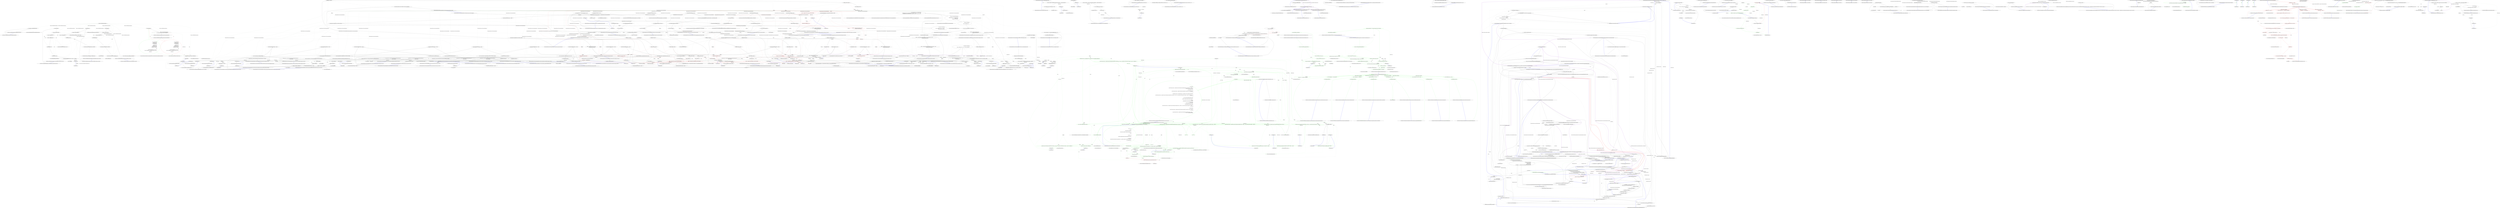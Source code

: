 digraph  {
n54 [label="Nancy.Tests.Unit.DefaultNancyBootstrapperFixture", span=""];
n55 [label=ass, span=""];
n0 [label="Entry Nancy.Tests.Unit.DefaultNancyBootstrapperFixture.DefaultNancyBootstrapperFixture()", span="14-14", cluster="Nancy.Tests.Unit.DefaultNancyBootstrapperFixture.DefaultNancyBootstrapperFixture()"];
n1 [label="this.bootstrapper = new FakeDefaultNancyBootstrapper()", span="16-16", cluster="Nancy.Tests.Unit.DefaultNancyBootstrapperFixture.DefaultNancyBootstrapperFixture()"];
n2 [label="Exit Nancy.Tests.Unit.DefaultNancyBootstrapperFixture.DefaultNancyBootstrapperFixture()", span="14-14", cluster="Nancy.Tests.Unit.DefaultNancyBootstrapperFixture.DefaultNancyBootstrapperFixture()"];
n3 [label="Entry Nancy.Tests.Fakes.FakeDefaultNancyBootstrapper.FakeDefaultNancyBootstrapper()", span="24-24", cluster="Nancy.Tests.Fakes.FakeDefaultNancyBootstrapper.FakeDefaultNancyBootstrapper()"];
n4 [label="Entry Nancy.Tests.Unit.DefaultNancyBootstrapperFixture.Should_only_initialise_request_container_once_per_request()", span="20-20", cluster="Nancy.Tests.Unit.DefaultNancyBootstrapperFixture.Should_only_initialise_request_container_once_per_request()"];
n5 [label="this.bootstrapper.Initialise()", span="22-22", cluster="Nancy.Tests.Unit.DefaultNancyBootstrapperFixture.Should_only_initialise_request_container_once_per_request()"];
n6 [label="var engine = this.bootstrapper.GetEngine()", span="23-23", cluster="Nancy.Tests.Unit.DefaultNancyBootstrapperFixture.Should_only_initialise_request_container_once_per_request()"];
n13 [label="Entry Nancy.Bootstrapper.NancyBootstrapperBase<TContainer>.Initialise()", span="200-200", cluster="Nancy.Bootstrapper.NancyBootstrapperBase<TContainer>.Initialise()"];
n7 [label="var request = new FakeRequest(''GET'', ''/'')", span="24-24", cluster="Nancy.Tests.Unit.DefaultNancyBootstrapperFixture.Should_only_initialise_request_container_once_per_request()"];
n14 [label="Entry Nancy.Bootstrapper.NancyBootstrapperBase<TContainer>.GetEngine()", span="317-317", cluster="Nancy.Bootstrapper.NancyBootstrapperBase<TContainer>.GetEngine()"];
n9 [label="engine.HandleRequest(request)", span="27-27", cluster="Nancy.Tests.Unit.DefaultNancyBootstrapperFixture.Should_only_initialise_request_container_once_per_request()"];
n10 [label="engine.HandleRequest(request2)", span="28-28", cluster="Nancy.Tests.Unit.DefaultNancyBootstrapperFixture.Should_only_initialise_request_container_once_per_request()"];
n8 [label="var request2 = new FakeRequest(''GET'', ''/'')", span="25-25", cluster="Nancy.Tests.Unit.DefaultNancyBootstrapperFixture.Should_only_initialise_request_container_once_per_request()"];
n15 [label="Entry Nancy.Tests.Fakes.FakeRequest.FakeRequest(string, string)", span="8-8", cluster="Nancy.Tests.Fakes.FakeRequest.FakeRequest(string, string)"];
n16 [label="Entry Nancy.INancyEngine.HandleRequest(Nancy.Request)", span="21-21", cluster="Nancy.INancyEngine.HandleRequest(Nancy.Request)"];
n11 [label="bootstrapper.RequestContainerInitialisations.Any(kvp => kvp.Value > 1).ShouldBeFalse()", span="30-30", cluster="Nancy.Tests.Unit.DefaultNancyBootstrapperFixture.Should_only_initialise_request_container_once_per_request()"];
n12 [label="Exit Nancy.Tests.Unit.DefaultNancyBootstrapperFixture.Should_only_initialise_request_container_once_per_request()", span="20-20", cluster="Nancy.Tests.Unit.DefaultNancyBootstrapperFixture.Should_only_initialise_request_container_once_per_request()"];
n17 [label="Entry Unk.Any", span="", cluster="Unk.Any"];
n18 [label="Entry bool.ShouldBeFalse()", span="90-90", cluster="bool.ShouldBeFalse()"];
n19 [label="Entry lambda expression", span="30-30", cluster="lambda expression"];
n20 [label="kvp.Value > 1", span="30-30", cluster="lambda expression"];
n21 [label="Exit lambda expression", span="30-30", cluster="lambda expression"];
n22 [label="Entry Nancy.Tests.Unit.DefaultNancyBootstrapperFixture.Request_should_be_available_to_configure_request_container()", span="34-34", cluster="Nancy.Tests.Unit.DefaultNancyBootstrapperFixture.Request_should_be_available_to_configure_request_container()"];
n23 [label="this.bootstrapper.Initialise()", span="36-36", cluster="Nancy.Tests.Unit.DefaultNancyBootstrapperFixture.Request_should_be_available_to_configure_request_container()"];
n24 [label="var engine = this.bootstrapper.GetEngine()", span="37-37", cluster="Nancy.Tests.Unit.DefaultNancyBootstrapperFixture.Request_should_be_available_to_configure_request_container()"];
n25 [label="var request = new FakeRequest(''GET'', ''/'')", span="38-38", cluster="Nancy.Tests.Unit.DefaultNancyBootstrapperFixture.Request_should_be_available_to_configure_request_container()"];
n26 [label="engine.HandleRequest(request)", span="40-40", cluster="Nancy.Tests.Unit.DefaultNancyBootstrapperFixture.Request_should_be_available_to_configure_request_container()"];
n28 [label="this.bootstrapper.ConfigureRequestContainerLastRequest.ShouldBeSameAs(request)", span="43-43", cluster="Nancy.Tests.Unit.DefaultNancyBootstrapperFixture.Request_should_be_available_to_configure_request_container()"];
n27 [label="this.bootstrapper.ConfigureRequestContainerLastRequest.ShouldNotBeNull()", span="42-42", cluster="Nancy.Tests.Unit.DefaultNancyBootstrapperFixture.Request_should_be_available_to_configure_request_container()"];
n30 [label="Entry object.ShouldNotBeNull()", span="140-140", cluster="object.ShouldNotBeNull()"];
n29 [label="Exit Nancy.Tests.Unit.DefaultNancyBootstrapperFixture.Request_should_be_available_to_configure_request_container()", span="34-34", cluster="Nancy.Tests.Unit.DefaultNancyBootstrapperFixture.Request_should_be_available_to_configure_request_container()"];
n31 [label="Entry object.ShouldBeSameAs(object)", span="130-130", cluster="object.ShouldBeSameAs(object)"];
n32 [label="Entry Nancy.Tests.Unit.DefaultNancyBootstrapperFixture.Request_should_be_available_to_request_startup()", span="47-47", cluster="Nancy.Tests.Unit.DefaultNancyBootstrapperFixture.Request_should_be_available_to_request_startup()"];
n33 [label="this.bootstrapper.Initialise()", span="49-49", cluster="Nancy.Tests.Unit.DefaultNancyBootstrapperFixture.Request_should_be_available_to_request_startup()"];
n34 [label="var engine = this.bootstrapper.GetEngine()", span="50-50", cluster="Nancy.Tests.Unit.DefaultNancyBootstrapperFixture.Request_should_be_available_to_request_startup()"];
n35 [label="var request = new FakeRequest(''GET'', ''/'')", span="51-51", cluster="Nancy.Tests.Unit.DefaultNancyBootstrapperFixture.Request_should_be_available_to_request_startup()"];
n36 [label="engine.HandleRequest(request)", span="53-53", cluster="Nancy.Tests.Unit.DefaultNancyBootstrapperFixture.Request_should_be_available_to_request_startup()"];
n38 [label="this.bootstrapper.RequestStartupLastRequest.ShouldBeSameAs(request)", span="56-56", cluster="Nancy.Tests.Unit.DefaultNancyBootstrapperFixture.Request_should_be_available_to_request_startup()"];
n37 [label="this.bootstrapper.RequestStartupLastRequest.ShouldNotBeNull()", span="55-55", cluster="Nancy.Tests.Unit.DefaultNancyBootstrapperFixture.Request_should_be_available_to_request_startup()"];
n39 [label="Exit Nancy.Tests.Unit.DefaultNancyBootstrapperFixture.Request_should_be_available_to_request_startup()", span="47-47", cluster="Nancy.Tests.Unit.DefaultNancyBootstrapperFixture.Request_should_be_available_to_request_startup()"];
n40 [label="Entry Nancy.Tests.Unit.DefaultNancyBootstrapperFixture.Container_should_ignore_specified_assemblies()", span="60-60", cluster="Nancy.Tests.Unit.DefaultNancyBootstrapperFixture.Container_should_ignore_specified_assemblies()"];
n41 [label="var ass = CSharpCodeProvider\r\n                .CreateProvider(''CSharp'')\r\n                .CompileAssemblyFromSource(\r\n                    new CompilerParameters\r\n                    {\r\n                        GenerateInMemory = true,\r\n                        GenerateExecutable = false,\r\n                        IncludeDebugInformation = false,\r\n                        OutputAssembly = ''TestAssembly''\r\n                    },\r\n                    new[]\r\n                    {\r\n                        ''public interface IWillNotBeResolved { int i { get; set; } }'',\r\n                        ''public class WillNotBeResolved : IWillNotBeResolved { public int i { get; set; } }''\r\n                    })\r\n                .CompiledAssembly", span="62-77", cluster="Nancy.Tests.Unit.DefaultNancyBootstrapperFixture.Container_should_ignore_specified_assemblies()", color=red, community=0];
n42 [label="this.bootstrapper.Initialise ()", span="79-79", cluster="Nancy.Tests.Unit.DefaultNancyBootstrapperFixture.Container_should_ignore_specified_assemblies()"];
n45 [label="Entry System.CodeDom.Compiler.CodeDomProvider.CreateProvider(string)", span="0-0", cluster="System.CodeDom.Compiler.CodeDomProvider.CreateProvider(string)"];
n46 [label="Entry System.CodeDom.Compiler.CompilerParameters.CompilerParameters()", span="0-0", cluster="System.CodeDom.Compiler.CompilerParameters.CompilerParameters()"];
n47 [label="Entry System.CodeDom.Compiler.CodeDomProvider.CompileAssemblyFromSource(System.CodeDom.Compiler.CompilerParameters, params string[])", span="0-0", cluster="System.CodeDom.Compiler.CodeDomProvider.CompileAssemblyFromSource(System.CodeDom.Compiler.CompilerParameters, params string[])"];
n43 [label="Assert.Throws<TinyIoC.TinyIoCResolutionException>(\r\n                () => this.bootstrapper.Container.Resolve(ass.GetType(''IWillNotBeResolved'')))", span="80-81", cluster="Nancy.Tests.Unit.DefaultNancyBootstrapperFixture.Container_should_ignore_specified_assemblies()"];
n50 [label="this.bootstrapper.Container.Resolve(ass.GetType(''IWillNotBeResolved''))", span="81-81", cluster="lambda expression"];
n44 [label="Exit Nancy.Tests.Unit.DefaultNancyBootstrapperFixture.Container_should_ignore_specified_assemblies()", span="60-60", cluster="Nancy.Tests.Unit.DefaultNancyBootstrapperFixture.Container_should_ignore_specified_assemblies()"];
n48 [label="Entry Unk.>", span="", cluster="Unk.>"];
n49 [label="Entry lambda expression", span="81-81", cluster="lambda expression"];
n51 [label="Exit lambda expression", span="81-81", cluster="lambda expression"];
n52 [label="Entry System.Reflection.Assembly.GetType(string)", span="0-0", cluster="System.Reflection.Assembly.GetType(string)"];
n53 [label="Entry TinyIoC.TinyIoCContainer.Resolve(System.Type)", span="1179-1179", cluster="TinyIoC.TinyIoCContainer.Resolve(System.Type)"];
d41 [label="var ass = CSharpCodeProvider\r\n                .CreateProvider(''CSharp'')\r\n                .CompileAssemblyFromSource(\r\n                    new CompilerParameters\r\n                    {\r\n                        GenerateInMemory = true,\r\n                        GenerateExecutable = false,\r\n                        IncludeDebugInformation = false,\r\n                        OutputAssembly = ''TestAssembly''\r\n                    },\r\n                    new[]\r\n                    {\r\n                        ''public interface IWillNotBeResolved { int i { get; set; } }'',\r\n                        ''public class WillNotBeResolved : IWillNotBeResolved { public int i { get; set; } }''\r\n                    })\r\n                .CompiledAssembly", span="62-77", cluster="Nancy.Tests.Unit.DefaultNancyBootstrapperFixture.Container_should_ignore_specified_assemblies()", color=green, community=0];
m0_34 [label="Entry Nancy.FormatterExtensions.AsXml<TModel>(Nancy.IResponseFormatter, TModel)", span="57-57", cluster="Nancy.FormatterExtensions.AsXml<TModel>(Nancy.IResponseFormatter, TModel)", file="FormatterExtensions.cs"];
m0_35 [label="var serializer = xmlSerializer ?? (xmlSerializer = formatter.Serializers.FirstOrDefault(s => s.CanSerialize(''application/xml'')))", span="59-59", cluster="Nancy.FormatterExtensions.AsXml<TModel>(Nancy.IResponseFormatter, TModel)", file="FormatterExtensions.cs"];
m0_36 [label="return new XmlResponse<TModel>(model, ''application/xml'', serializer);", span="61-61", cluster="Nancy.FormatterExtensions.AsXml<TModel>(Nancy.IResponseFormatter, TModel)", file="FormatterExtensions.cs"];
m0_37 [label="Exit Nancy.FormatterExtensions.AsXml<TModel>(Nancy.IResponseFormatter, TModel)", span="57-57", cluster="Nancy.FormatterExtensions.AsXml<TModel>(Nancy.IResponseFormatter, TModel)", file="FormatterExtensions.cs"];
m0_17 [label="Entry Nancy.FormatterExtensions.AsJson<TModel>(Nancy.IResponseFormatter, TModel, Nancy.HttpStatusCode)", span="42-42", cluster="Nancy.FormatterExtensions.AsJson<TModel>(Nancy.IResponseFormatter, TModel, Nancy.HttpStatusCode)", file="FormatterExtensions.cs"];
m0_18 [label="var serializer = jsonSerializer ?? (jsonSerializer = formatter.Serializers.FirstOrDefault(s => s.CanSerialize(''application/json'')))", span="44-44", cluster="Nancy.FormatterExtensions.AsJson<TModel>(Nancy.IResponseFormatter, TModel, Nancy.HttpStatusCode)", file="FormatterExtensions.cs"];
m0_19 [label="var r = new JsonResponse<TModel>(model, serializer)", span="46-46", cluster="Nancy.FormatterExtensions.AsJson<TModel>(Nancy.IResponseFormatter, TModel, Nancy.HttpStatusCode)", file="FormatterExtensions.cs"];
m0_20 [label="r.StatusCode = statusCode", span="47-47", cluster="Nancy.FormatterExtensions.AsJson<TModel>(Nancy.IResponseFormatter, TModel, Nancy.HttpStatusCode)", file="FormatterExtensions.cs"];
m0_21 [label="return r;", span="49-49", cluster="Nancy.FormatterExtensions.AsJson<TModel>(Nancy.IResponseFormatter, TModel, Nancy.HttpStatusCode)", file="FormatterExtensions.cs"];
m0_22 [label="Exit Nancy.FormatterExtensions.AsJson<TModel>(Nancy.IResponseFormatter, TModel, Nancy.HttpStatusCode)", span="42-42", cluster="Nancy.FormatterExtensions.AsJson<TModel>(Nancy.IResponseFormatter, TModel, Nancy.HttpStatusCode)", file="FormatterExtensions.cs"];
m0_45 [label="Entry Nancy.Responses.StreamResponse.StreamResponse(System.Func<System.IO.Stream>, string)", span="16-16", cluster="Nancy.Responses.StreamResponse.StreamResponse(System.Func<System.IO.Stream>, string)", file="FormatterExtensions.cs"];
m0_8 [label="Entry Nancy.FormatterExtensions.AsCss(Nancy.IResponseFormatter, string)", span="26-26", cluster="Nancy.FormatterExtensions.AsCss(Nancy.IResponseFormatter, string)", file="FormatterExtensions.cs"];
m0_9 [label="return AsFile(formatter, applicationRelativeFilePath);", span="28-28", cluster="Nancy.FormatterExtensions.AsCss(Nancy.IResponseFormatter, string)", file="FormatterExtensions.cs"];
m0_10 [label="Exit Nancy.FormatterExtensions.AsCss(Nancy.IResponseFormatter, string)", span="26-26", cluster="Nancy.FormatterExtensions.AsCss(Nancy.IResponseFormatter, string)", file="FormatterExtensions.cs"];
m0_4 [label="Entry Nancy.FormatterExtensions.AsFile(Nancy.IResponseFormatter, string)", span="20-20", cluster="Nancy.FormatterExtensions.AsFile(Nancy.IResponseFormatter, string)", file="FormatterExtensions.cs"];
m0_5 [label="return new GenericFileResponse(applicationRelativeFilePath);", span="22-22", cluster="Nancy.FormatterExtensions.AsFile(Nancy.IResponseFormatter, string)", file="FormatterExtensions.cs"];
m0_6 [label="Exit Nancy.FormatterExtensions.AsFile(Nancy.IResponseFormatter, string)", span="20-20", cluster="Nancy.FormatterExtensions.AsFile(Nancy.IResponseFormatter, string)", file="FormatterExtensions.cs"];
m0_24 [label="Entry JsonResponse<TModel>.cstr", span="", cluster="JsonResponse<TModel>.cstr", file="FormatterExtensions.cs"];
m0_33 [label="Entry Nancy.NancyContext.ToFullPath(string)", span="25-25", cluster="Nancy.NancyContext.ToFullPath(string)", file="FormatterExtensions.cs"];
m0_42 [label="Entry Nancy.FormatterExtensions.FromStream(Nancy.IResponseFormatter, System.IO.Stream, string)", span="64-64", cluster="Nancy.FormatterExtensions.FromStream(Nancy.IResponseFormatter, System.IO.Stream, string)", file="FormatterExtensions.cs"];
m0_43 [label="return new StreamResponse(() => stream, contentType);", span="66-66", cluster="Nancy.FormatterExtensions.FromStream(Nancy.IResponseFormatter, System.IO.Stream, string)", file="FormatterExtensions.cs"];
m0_44 [label="Exit Nancy.FormatterExtensions.FromStream(Nancy.IResponseFormatter, System.IO.Stream, string)", span="64-64", cluster="Nancy.FormatterExtensions.FromStream(Nancy.IResponseFormatter, System.IO.Stream, string)", file="FormatterExtensions.cs"];
m0_3 [label="Entry Nancy.Responses.GenericFileResponse.GenericFileResponse(string, string)", span="43-43", cluster="Nancy.Responses.GenericFileResponse.GenericFileResponse(string, string)", file="FormatterExtensions.cs"];
m0_0 [label="Entry Nancy.FormatterExtensions.AsFile(Nancy.IResponseFormatter, string, string)", span="15-15", cluster="Nancy.FormatterExtensions.AsFile(Nancy.IResponseFormatter, string, string)", file="FormatterExtensions.cs"];
m0_1 [label="return new GenericFileResponse(applicationRelativeFilePath, contentType);", span="17-17", cluster="Nancy.FormatterExtensions.AsFile(Nancy.IResponseFormatter, string, string)", file="FormatterExtensions.cs"];
m0_2 [label="Exit Nancy.FormatterExtensions.AsFile(Nancy.IResponseFormatter, string, string)", span="15-15", cluster="Nancy.FormatterExtensions.AsFile(Nancy.IResponseFormatter, string, string)", file="FormatterExtensions.cs"];
m0_49 [label="Entry Nancy.FormatterExtensions.FromStream(Nancy.IResponseFormatter, System.Func<System.IO.Stream>, string)", span="69-69", cluster="Nancy.FormatterExtensions.FromStream(Nancy.IResponseFormatter, System.Func<System.IO.Stream>, string)", file="FormatterExtensions.cs"];
m0_50 [label="return new StreamResponse(streamDelegate, contentType);", span="71-71", cluster="Nancy.FormatterExtensions.FromStream(Nancy.IResponseFormatter, System.Func<System.IO.Stream>, string)", file="FormatterExtensions.cs"];
m0_51 [label="Exit Nancy.FormatterExtensions.FromStream(Nancy.IResponseFormatter, System.Func<System.IO.Stream>, string)", span="69-69", cluster="Nancy.FormatterExtensions.FromStream(Nancy.IResponseFormatter, System.Func<System.IO.Stream>, string)", file="FormatterExtensions.cs"];
m0_11 [label="Entry Nancy.FormatterExtensions.AsImage(Nancy.IResponseFormatter, string)", span="31-31", cluster="Nancy.FormatterExtensions.AsImage(Nancy.IResponseFormatter, string)", file="FormatterExtensions.cs"];
m0_12 [label="return AsFile(formatter, applicationRelativeFilePath);", span="33-33", cluster="Nancy.FormatterExtensions.AsImage(Nancy.IResponseFormatter, string)", file="FormatterExtensions.cs"];
m0_13 [label="Exit Nancy.FormatterExtensions.AsImage(Nancy.IResponseFormatter, string)", span="31-31", cluster="Nancy.FormatterExtensions.AsImage(Nancy.IResponseFormatter, string)", file="FormatterExtensions.cs"];
m0_28 [label="Entry Nancy.ISerializer.CanSerialize(string)", span="11-11", cluster="Nancy.ISerializer.CanSerialize(string)", file="FormatterExtensions.cs"];
m0_7 [label="Entry Nancy.Responses.GenericFileResponse.GenericFileResponse(string)", span="32-32", cluster="Nancy.Responses.GenericFileResponse.GenericFileResponse(string)", file="FormatterExtensions.cs"];
m0_38 [label="Entry XmlResponse<TModel>.cstr", span="", cluster="XmlResponse<TModel>.cstr", file="FormatterExtensions.cs"];
m0_32 [label="Entry Nancy.Responses.RedirectResponse.RedirectResponse(string, Nancy.Responses.RedirectResponse.RedirectType)", span="14-14", cluster="Nancy.Responses.RedirectResponse.RedirectResponse(string, Nancy.Responses.RedirectResponse.RedirectType)", file="FormatterExtensions.cs"];
m0_29 [label="Entry Nancy.FormatterExtensions.AsRedirect(Nancy.IResponseFormatter, string, Nancy.Responses.RedirectResponse.RedirectType)", span="52-52", cluster="Nancy.FormatterExtensions.AsRedirect(Nancy.IResponseFormatter, string, Nancy.Responses.RedirectResponse.RedirectType)", file="FormatterExtensions.cs"];
m0_30 [label="return new RedirectResponse(formatter.Context.ToFullPath(location), type);", span="54-54", cluster="Nancy.FormatterExtensions.AsRedirect(Nancy.IResponseFormatter, string, Nancy.Responses.RedirectResponse.RedirectType)", file="FormatterExtensions.cs"];
m0_31 [label="Exit Nancy.FormatterExtensions.AsRedirect(Nancy.IResponseFormatter, string, Nancy.Responses.RedirectResponse.RedirectType)", span="52-52", cluster="Nancy.FormatterExtensions.AsRedirect(Nancy.IResponseFormatter, string, Nancy.Responses.RedirectResponse.RedirectType)", file="FormatterExtensions.cs"];
m0_46 [label="Entry lambda expression", span="66-66", cluster="lambda expression", file="FormatterExtensions.cs"];
m0_25 [label="Entry lambda expression", span="44-44", cluster="lambda expression", file="FormatterExtensions.cs"];
m0_26 [label="s.CanSerialize(''application/json'')", span="44-44", cluster="lambda expression", file="FormatterExtensions.cs"];
m0_27 [label="Exit lambda expression", span="44-44", cluster="lambda expression", file="FormatterExtensions.cs"];
m0_39 [label="Entry lambda expression", span="59-59", cluster="lambda expression", file="FormatterExtensions.cs"];
m0_40 [label="s.CanSerialize(''application/xml'')", span="59-59", cluster="lambda expression", file="FormatterExtensions.cs"];
m0_41 [label="Exit lambda expression", span="59-59", cluster="lambda expression", file="FormatterExtensions.cs"];
m0_47 [label=stream, span="66-66", cluster="lambda expression", file="FormatterExtensions.cs"];
m0_48 [label="Exit lambda expression", span="66-66", cluster="lambda expression", file="FormatterExtensions.cs"];
m0_23 [label="Entry Unk.FirstOrDefault", span="", cluster="Unk.FirstOrDefault", file="FormatterExtensions.cs"];
m0_14 [label="Entry Nancy.FormatterExtensions.AsJs(Nancy.IResponseFormatter, string)", span="37-37", cluster="Nancy.FormatterExtensions.AsJs(Nancy.IResponseFormatter, string)", file="FormatterExtensions.cs"];
m0_15 [label="return AsFile(formatter, applicationRelativeFilePath);", span="39-39", cluster="Nancy.FormatterExtensions.AsJs(Nancy.IResponseFormatter, string)", file="FormatterExtensions.cs"];
m0_16 [label="Exit Nancy.FormatterExtensions.AsJs(Nancy.IResponseFormatter, string)", span="37-37", cluster="Nancy.FormatterExtensions.AsJs(Nancy.IResponseFormatter, string)", file="FormatterExtensions.cs"];
m0_52 [label="System.IO.Stream", span="", file="FormatterExtensions.cs"];
m1_17 [label="Entry Nancy.Authentication.Forms.FormsAuthentication.UserLoggedInRedirectResponse(Nancy.NancyContext, System.Guid, System.DateTime?, string)", span="80-80", cluster="Nancy.Authentication.Forms.FormsAuthentication.UserLoggedInRedirectResponse(Nancy.NancyContext, System.Guid, System.DateTime?, string)", file="FormsAuthentication.cs"];
m1_18 [label="var redirectUrl = fallbackRedirectUrl", span="82-82", cluster="Nancy.Authentication.Forms.FormsAuthentication.UserLoggedInRedirectResponse(Nancy.NancyContext, System.Guid, System.DateTime?, string)", file="FormsAuthentication.cs"];
m1_19 [label="context.Request.Query[REDIRECT_QUERYSTRING_KEY].HasValue", span="84-84", cluster="Nancy.Authentication.Forms.FormsAuthentication.UserLoggedInRedirectResponse(Nancy.NancyContext, System.Guid, System.DateTime?, string)", file="FormsAuthentication.cs"];
m1_20 [label="redirectUrl = context.Request.Query[REDIRECT_QUERYSTRING_KEY]", span="86-86", cluster="Nancy.Authentication.Forms.FormsAuthentication.UserLoggedInRedirectResponse(Nancy.NancyContext, System.Guid, System.DateTime?, string)", file="FormsAuthentication.cs"];
m1_11 [label="Exit Nancy.Testing.BrowserContext.Body(string)", span="81-81", cluster="Nancy.Testing.BrowserContext.Body(string)", file="FormsAuthentication.cs"];
m1_15 [label="Exit Nancy.Testing.BrowserContext.Body(string, string)", span="91-91", cluster="Nancy.Testing.BrowserContext.Body(string, string)", file="FormsAuthentication.cs"];
m1_60 [label="this.Values.ClientCertificate = certificate2", span="210-210", cluster="Nancy.Testing.BrowserContext.Certificate()", file="FormsAuthentication.cs"];
m1_61 [label="Exit Nancy.Testing.BrowserContext.Certificate()", span="194-194", cluster="Nancy.Testing.BrowserContext.Certificate()", file="FormsAuthentication.cs"];
m1_21 [label="Entry Nancy.Testing.BrowserContext.FormValue(string, string)", span="113-113", cluster="Nancy.Testing.BrowserContext.FormValue(string, string)", file="FormsAuthentication.cs"];
m1_22 [label="!String.IsNullOrEmpty(this.Values.BodyString)", span="115-115", cluster="Nancy.Testing.BrowserContext.FormValue(string, string)", file="FormsAuthentication.cs"];
m1_23 [label="throw new InvalidOperationException(''Form value cannot be set as well as body string'');", span="117-117", cluster="Nancy.Testing.BrowserContext.FormValue(string, string)", file="FormsAuthentication.cs"];
m1_24 [label="this.Values.FormValues += String.Format(\r\n                ''{0}{1}={2}'',\r\n                this.Values.FormValues.Length == 0 ? String.Empty : ''&'',\r\n                key,\r\n                HttpUtility.UrlEncode(value))", span="120-124", cluster="Nancy.Testing.BrowserContext.FormValue(string, string)", file="FormsAuthentication.cs"];
m1_25 [label="Exit Nancy.Testing.BrowserContext.FormValue(string, string)", span="113-113", cluster="Nancy.Testing.BrowserContext.FormValue(string, string)", file="FormsAuthentication.cs"];
m1_37 [label="var authenticationCookie = BuildLogoutCookie(currentConfiguration)", span="124-124", cluster="Nancy.Authentication.Forms.FormsAuthentication.LogOutAndRedirectResponse(Nancy.NancyContext, string)", file="FormsAuthentication.cs"];
m1_83 [label="return cookie;", span="232-232", cluster="Nancy.Authentication.Forms.FormsAuthentication.BuildCookie(System.Guid, System.DateTime?, Nancy.Authentication.Forms.FormsAuthenticationConfiguration)", file="FormsAuthentication.cs"];
m1_43 [label="var response =\r\n                (Response)HttpStatusCode.OK", span="136-137", cluster="Nancy.Authentication.Forms.FormsAuthentication.LogOutResponse()", file="FormsAuthentication.cs"];
m1_44 [label="var authenticationCookie = \r\n                BuildLogoutCookie(currentConfiguration)", span="139-140", cluster="Nancy.Authentication.Forms.FormsAuthentication.LogOutResponse()", file="FormsAuthentication.cs"];
m1_45 [label="response.AddCookie(authenticationCookie)", span="142-142", cluster="Nancy.Authentication.Forms.FormsAuthentication.LogOutResponse()", file="FormsAuthentication.cs"];
m1_67 [label="Entry Nancy.NancyContext.ToFullPath(string)", span="25-25", cluster="Nancy.NancyContext.ToFullPath(string)", file="FormsAuthentication.cs"];
m1_68 [label="Entry string.Format(string, object, object, object)", span="0-0", cluster="string.Format(string, object, object, object)", file="FormsAuthentication.cs"];
m1_69 [label="!context.Request.Cookies.ContainsKey(formsAuthenticationCookieName)", span="203-203", cluster="Nancy.Authentication.Forms.FormsAuthentication.GetAuthenticatedUserFromCookie(Nancy.NancyContext, Nancy.Authentication.Forms.FormsAuthenticationConfiguration)", file="FormsAuthentication.cs"];
m1_99 [label="Entry string.Format(string, object, object)", span="0-0", cluster="string.Format(string, object, object)", file="FormsAuthentication.cs"];
m1_84 [label="Exit Nancy.Authentication.Forms.FormsAuthentication.BuildCookie(System.Guid, System.DateTime?, Nancy.Authentication.Forms.FormsAuthenticationConfiguration)", span="226-226", cluster="Nancy.Authentication.Forms.FormsAuthentication.BuildCookie(System.Guid, System.DateTime?, Nancy.Authentication.Forms.FormsAuthenticationConfiguration)", file="FormsAuthentication.cs"];
m1_46 [label="return response;", span="144-144", cluster="Nancy.Authentication.Forms.FormsAuthentication.LogOutResponse()", file="FormsAuthentication.cs"];
m1_47 [label="Exit Nancy.Authentication.Forms.FormsAuthentication.LogOutResponse()", span="134-134", cluster="Nancy.Authentication.Forms.FormsAuthentication.LogOutResponse()", color=green, community=0, file="FormsAuthentication.cs"];
m1_48 [label="configuration == null", span="155-155", cluster="Nancy.Authentication.Forms.FormsAuthentication.GetLoadAuthenticationHook(Nancy.Authentication.Forms.FormsAuthenticationConfiguration)", file="FormsAuthentication.cs"];
m1_85 [label="Entry System.Guid.ToString()", span="0-0", cluster="System.Guid.ToString()", file="FormsAuthentication.cs"];
m1_58 [label="var br = new BinaryReader(pkcs12)", span="203-203", cluster="Nancy.Testing.BrowserContext.Certificate()", file="FormsAuthentication.cs"];
m1_71 [label="Entry Nancy.Testing.BrowserContext.Certificate(System.Security.Cryptography.X509Certificates.X509Certificate2)", span="226-226", cluster="Nancy.Testing.BrowserContext.Certificate(System.Security.Cryptography.X509Certificates.X509Certificate2)", file="FormsAuthentication.cs"];
m1_70 [label="Entry System.Security.Cryptography.X509Certificates.X509Certificate2.X509Certificate2(byte[])", span="0-0", cluster="System.Security.Cryptography.X509Certificates.X509Certificate2.X509Certificate2(byte[])", file="FormsAuthentication.cs"];
m1_72 [label="this.Values.ClientCertificate = certificate", span="228-228", cluster="Nancy.Testing.BrowserContext.Certificate(System.Security.Cryptography.X509Certificates.X509Certificate2)", file="FormsAuthentication.cs"];
m1_73 [label="Exit Nancy.Testing.BrowserContext.Certificate(System.Security.Cryptography.X509Certificates.X509Certificate2)", span="226-226", cluster="Nancy.Testing.BrowserContext.Certificate(System.Security.Cryptography.X509Certificates.X509Certificate2)", file="FormsAuthentication.cs"];
m1_74 [label="Entry Nancy.Testing.BrowserContext.Certificate(System.Security.Cryptography.X509Certificates.StoreLocation, System.Security.Cryptography.X509Certificates.StoreName, System.Security.Cryptography.X509Certificates.X509FindType, object)", span="238-238", cluster="Nancy.Testing.BrowserContext.Certificate(System.Security.Cryptography.X509Certificates.StoreLocation, System.Security.Cryptography.X509Certificates.StoreName, System.Security.Cryptography.X509Certificates.X509FindType, object)", file="FormsAuthentication.cs"];
m1_75 [label="var store = new X509Store(storeName, storeLocation)", span="240-240", cluster="Nancy.Testing.BrowserContext.Certificate(System.Security.Cryptography.X509Certificates.StoreLocation, System.Security.Cryptography.X509Certificates.StoreName, System.Security.Cryptography.X509Certificates.X509FindType, object)", file="FormsAuthentication.cs"];
m1_76 [label="store.Open(OpenFlags.ReadOnly)", span="242-242", cluster="Nancy.Testing.BrowserContext.Certificate(System.Security.Cryptography.X509Certificates.StoreLocation, System.Security.Cryptography.X509Certificates.StoreName, System.Security.Cryptography.X509Certificates.X509FindType, object)", file="FormsAuthentication.cs"];
m1_115 [label="Entry Nancy.Cryptography.Base64Helpers.GetBase64Length(int)", span="11-11", cluster="Nancy.Cryptography.Base64Helpers.GetBase64Length(int)", file="FormsAuthentication.cs"];
m1_40 [label="Exit Nancy.Authentication.Forms.FormsAuthentication.LogOutAndRedirectResponse(Nancy.NancyContext, string)", span="121-121", cluster="Nancy.Authentication.Forms.FormsAuthentication.LogOutAndRedirectResponse(Nancy.NancyContext, string)", file="FormsAuthentication.cs"];
m1_41 [label="Entry Nancy.Authentication.Forms.FormsAuthentication.BuildLogoutCookie(Nancy.Authentication.Forms.FormsAuthenticationConfiguration)", span="240-240", cluster="Nancy.Authentication.Forms.FormsAuthentication.BuildLogoutCookie(Nancy.Authentication.Forms.FormsAuthenticationConfiguration)", file="FormsAuthentication.cs"];
m1_42 [label="Entry Nancy.Authentication.Forms.FormsAuthentication.LogOutResponse()", span="134-134", cluster="Nancy.Authentication.Forms.FormsAuthentication.LogOutResponse()", file="FormsAuthentication.cs"];
m1_87 [label="Entry Nancy.Cookies.NancyCookie.NancyCookie(string, string, bool)", span="15-15", cluster="Nancy.Cookies.NancyCookie.NancyCookie(string, string, bool)", file="FormsAuthentication.cs"];
m1_55 [label="context.CurrentUser =\r\n                            configuration.UserMapper.GetUserFromIdentifier(userGuid)", span="166-167", cluster="lambda expression", file="FormsAuthentication.cs", color=red, community=1];
m1_59 [label="Entry Nancy.Authentication.Forms.IUserMapper.GetUserFromIdentifier(System.Guid)", span="17-17", cluster="Nancy.Authentication.Forms.IUserMapper.GetUserFromIdentifier(System.Guid)", file="FormsAuthentication.cs"];
m1_57 [label="Exit lambda expression", span="160-171", cluster="lambda expression", file="FormsAuthentication.cs"];
m1_56 [label="return null;", span="170-170", cluster="lambda expression", file="FormsAuthentication.cs"];
m1_114 [label="Entry Nancy.Helpers.HttpUtility.UrlDecode(string)", span="103-103", cluster="Nancy.Helpers.HttpUtility.UrlDecode(string)", file="FormsAuthentication.cs"];
m1_26 [label="Entry string.IsNullOrEmpty(string)", span="0-0", cluster="string.IsNullOrEmpty(string)", file="FormsAuthentication.cs"];
m1_14 [label="this.Header(''Content-Type'', contentType)", span="94-94", cluster="Nancy.Testing.BrowserContext.Body(string, string)", file="FormsAuthentication.cs"];
m1_80 [label="Entry System.Guid.TryParse(string, out System.Guid)", span="0-0", cluster="System.Guid.TryParse(string, out System.Guid)", file="FormsAuthentication.cs"];
m1_77 [label="Entry System.Collections.Generic.IDictionary<TKey, TValue>.ContainsKey(TKey)", span="0-0", cluster="System.Collections.Generic.IDictionary<TKey, TValue>.ContainsKey(TKey)", file="FormsAuthentication.cs"];
m1_78 [label="Entry Nancy.Authentication.Forms.FormsAuthentication.DecryptAndValidateAuthenticationCookie(string, Nancy.Authentication.Forms.FormsAuthenticationConfiguration)", span="277-277", cluster="Nancy.Authentication.Forms.FormsAuthentication.DecryptAndValidateAuthenticationCookie(string, Nancy.Authentication.Forms.FormsAuthenticationConfiguration)", file="FormsAuthentication.cs"];
m1_79 [label="Entry string.IsNullOrEmpty(string)", span="0-0", cluster="string.IsNullOrEmpty(string)", file="FormsAuthentication.cs"];
m1_81 [label="var cookieContents = EncryptAndSignCookie(userIdentifier.ToString(), configuration)", span="228-228", cluster="Nancy.Authentication.Forms.FormsAuthentication.BuildCookie(System.Guid, System.DateTime?, Nancy.Authentication.Forms.FormsAuthenticationConfiguration)", file="FormsAuthentication.cs"];
m1_28 [label="Entry Nancy.Response.AddCookie(Nancy.Cookies.INancyCookie)", span="72-72", cluster="Nancy.Response.AddCookie(Nancy.Cookies.INancyCookie)", file="FormsAuthentication.cs"];
m1_66 [label="Entry System.IO.BinaryReader.ReadBytes(int)", span="0-0", cluster="System.IO.BinaryReader.ReadBytes(int)", file="FormsAuthentication.cs"];
m1_13 [label="this.Values.BodyString = body", span="93-93", cluster="Nancy.Testing.BrowserContext.Body(string, string)", file="FormsAuthentication.cs"];
m1_50 [label="this.Values.UserHostAddress = userHostAddress", span="178-178", cluster="Nancy.Testing.BrowserContext.UserHostAddress(string)", color=red, community=0, file="FormsAuthentication.cs"];
m1_49 [label="Entry Nancy.Testing.BrowserContext.UserHostAddress(string)", span="176-176", cluster="Nancy.Testing.BrowserContext.UserHostAddress(string)", file="FormsAuthentication.cs"];
m1_51 [label="Exit Nancy.Testing.BrowserContext.UserHostAddress(string)", span="176-176", cluster="Nancy.Testing.BrowserContext.UserHostAddress(string)", file="FormsAuthentication.cs"];
m1_98 [label="Entry System.Convert.ToBase64String(byte[])", span="0-0", cluster="System.Convert.ToBase64String(byte[])", file="FormsAuthentication.cs"];
m1_64 [label="context.Response = context.GetRedirect(\r\n                            string.Format(''{0}?{1}={2}'', \r\n                            configuration.RedirectUrl, \r\n                            REDIRECT_QUERYSTRING_KEY,\r\n                            context.ToFullPath(''~'' + context.Request.Path + HttpUtility.UrlEncode(context.Request.Url.Query))))", span="185-189", cluster="lambda expression", file="FormsAuthentication.cs"];
m1_0 [label="Entry Nancy.Testing.BrowserContext.BrowserContext()", span="19-19", cluster="Nancy.Testing.BrowserContext.BrowserContext()", file="FormsAuthentication.cs"];
m1_1 [label="this.Values.Headers = new Dictionary<string, IEnumerable<string>>()", span="21-21", cluster="Nancy.Testing.BrowserContext.BrowserContext()", file="FormsAuthentication.cs"];
m1_3 [label="this.Values.QueryString = String.Empty", span="23-23", cluster="Nancy.Testing.BrowserContext.BrowserContext()", file="FormsAuthentication.cs"];
m1_5 [label="this.Values.FormValues = String.Empty", span="25-25", cluster="Nancy.Testing.BrowserContext.BrowserContext()", file="FormsAuthentication.cs"];
m1_7 [label="Exit Nancy.Testing.BrowserContext.BrowserContext()", span="19-19", cluster="Nancy.Testing.BrowserContext.BrowserContext()", file="FormsAuthentication.cs"];
m1_8 [label="Entry System.Collections.Generic.Dictionary<TKey, TValue>.Dictionary()", span="0-0", cluster="System.Collections.Generic.Dictionary<TKey, TValue>.Dictionary()", file="FormsAuthentication.cs"];
m1_9 [label="Entry Nancy.Testing.BrowserContext.Body(string)", span="81-81", cluster="Nancy.Testing.BrowserContext.Body(string)", file="FormsAuthentication.cs"];
m1_2 [label="this.Values.Protocol = String.Empty", span="22-22", cluster="Nancy.Testing.BrowserContext.BrowserContext()", file="FormsAuthentication.cs"];
m1_4 [label="this.Values.BodyString = String.Empty", span="24-24", cluster="Nancy.Testing.BrowserContext.BrowserContext()", file="FormsAuthentication.cs"];
m1_6 [label="this.Values.HostName = String.Empty", span="26-26", cluster="Nancy.Testing.BrowserContext.BrowserContext()", file="FormsAuthentication.cs"];
m1_10 [label="this.Values.BodyString = body", span="83-83", cluster="Nancy.Testing.BrowserContext.Body(string)", file="FormsAuthentication.cs"];
m1_90 [label="Entry System.DateTime.AddDays(double)", span="0-0", cluster="System.DateTime.AddDays(double)", file="FormsAuthentication.cs"];
m1_117 [label="Entry string.Substring(int, int)", span="0-0", cluster="string.Substring(int, int)", file="FormsAuthentication.cs"];
m1_27 [label="Entry Nancy.Authentication.Forms.FormsAuthentication.BuildCookie(System.Guid, System.DateTime?, Nancy.Authentication.Forms.FormsAuthenticationConfiguration)", span="226-226", cluster="Nancy.Authentication.Forms.FormsAuthentication.BuildCookie(System.Guid, System.DateTime?, Nancy.Authentication.Forms.FormsAuthenticationConfiguration)", file="FormsAuthentication.cs"];
m1_120 [label="Entry Nancy.Cryptography.IEncryptionProvider.Decrypt(string)", span="19-19", cluster="Nancy.Cryptography.IEncryptionProvider.Decrypt(string)", file="FormsAuthentication.cs"];
m1_29 [label="Entry Nancy.Authentication.Forms.FormsAuthentication.UserLoggedInResponse(System.Guid, System.DateTime?)", span="102-102", cluster="Nancy.Authentication.Forms.FormsAuthentication.UserLoggedInResponse(System.Guid, System.DateTime?)", file="FormsAuthentication.cs"];
m1_119 [label="Entry Nancy.Cryptography.HmacComparer.Compare(byte[], byte[], int)", span="15-15", cluster="Nancy.Cryptography.HmacComparer.Compare(byte[], byte[], int)", file="FormsAuthentication.cs"];
m1_63 [label="context.Response.StatusCode == HttpStatusCode.Unauthorized", span="183-183", cluster="lambda expression", file="FormsAuthentication.cs"];
m1_96 [label="Entry Nancy.Cryptography.IEncryptionProvider.Encrypt(string)", span="12-12", cluster="Nancy.Cryptography.IEncryptionProvider.Encrypt(string)", file="FormsAuthentication.cs"];
m1_86 [label="Nancy.Testing.BrowserContext", span="", cluster="Nancy.Authentication.Forms.FormsAuthentication.EncryptAndSignCookie(string, Nancy.Authentication.Forms.FormsAuthenticationConfiguration)", file="FormsAuthentication.cs"];
m1_91 [label="var encryptedCookie = configuration.CryptographyConfiguration.EncryptionProvider.Encrypt(cookieValue)", span="253-253", cluster="Nancy.Authentication.Forms.FormsAuthentication.EncryptAndSignCookie(string, Nancy.Authentication.Forms.FormsAuthenticationConfiguration)", file="FormsAuthentication.cs"];
m1_92 [label="var hmacBytes = GenerateHmac(encryptedCookie, configuration)", span="254-254", cluster="Nancy.Authentication.Forms.FormsAuthentication.EncryptAndSignCookie(string, Nancy.Authentication.Forms.FormsAuthenticationConfiguration)", file="FormsAuthentication.cs"];
m1_94 [label="return String.Format(''{1}{0}'', encryptedCookie, hmacString);", span="257-257", cluster="Nancy.Authentication.Forms.FormsAuthentication.EncryptAndSignCookie(string, Nancy.Authentication.Forms.FormsAuthenticationConfiguration)", file="FormsAuthentication.cs"];
m1_93 [label="var hmacString = Convert.ToBase64String(hmacBytes)", span="255-255", cluster="Nancy.Authentication.Forms.FormsAuthentication.EncryptAndSignCookie(string, Nancy.Authentication.Forms.FormsAuthenticationConfiguration)", file="FormsAuthentication.cs"];
m1_95 [label="Exit Nancy.Authentication.Forms.FormsAuthentication.EncryptAndSignCookie(string, Nancy.Authentication.Forms.FormsAuthenticationConfiguration)", span="251-251", cluster="Nancy.Authentication.Forms.FormsAuthentication.EncryptAndSignCookie(string, Nancy.Authentication.Forms.FormsAuthenticationConfiguration)", file="FormsAuthentication.cs"];
m1_16 [label="Entry Nancy.Testing.BrowserContext.Header(string, string)", span="132-132", cluster="Nancy.Testing.BrowserContext.Header(string, string)", file="FormsAuthentication.cs"];
m1_102 [label="Entry Nancy.Cryptography.IHmacProvider.GenerateHmac(string)", span="17-17", cluster="Nancy.Cryptography.IHmacProvider.GenerateHmac(string)", file="FormsAuthentication.cs"];
m1_36 [label="var response = context.GetRedirect(redirectUrl)", span="123-123", cluster="Nancy.Authentication.Forms.FormsAuthentication.LogOutAndRedirectResponse(Nancy.NancyContext, string)", file="FormsAuthentication.cs"];
m1_52 [label="Entry lambda expression", span="160-171", cluster="lambda expression", file="FormsAuthentication.cs"];
m1_53 [label="var userGuid = GetAuthenticatedUserFromCookie(context, configuration)", span="162-162", cluster="lambda expression", file="FormsAuthentication.cs"];
m1_54 [label="userGuid != Guid.Empty", span="164-164", cluster="lambda expression", file="FormsAuthentication.cs"];
m1_62 [label="Entry System.Reflection.Assembly.GetAssembly(System.Type)", span="0-0", cluster="System.Reflection.Assembly.GetAssembly(System.Type)", file="FormsAuthentication.cs"];
m1_65 [label="Entry System.Security.Cryptography.X509Certificates.X509Certificate2.X509Certificate2(byte[], string, System.Security.Cryptography.X509Certificates.X509KeyStorageFlags)", span="0-0", cluster="System.Security.Cryptography.X509Certificates.X509Certificate2.X509Certificate2(byte[], string, System.Security.Cryptography.X509Certificates.X509KeyStorageFlags)", file="FormsAuthentication.cs"];
m1_30 [label="!this.Values.Headers.ContainsKey(name)", span="134-134", cluster="Nancy.Testing.BrowserContext.Header(string, string)", file="FormsAuthentication.cs"];
m1_31 [label="this.Values.Headers.Add(name, new List<string>())", span="136-136", cluster="Nancy.Testing.BrowserContext.Header(string, string)", file="FormsAuthentication.cs"];
m1_32 [label="var values = (List<string>)this.Values.Headers[name]", span="139-139", cluster="Nancy.Testing.BrowserContext.Header(string, string)", file="FormsAuthentication.cs"];
m1_33 [label="values.Add(value)", span="140-140", cluster="Nancy.Testing.BrowserContext.Header(string, string)", file="FormsAuthentication.cs"];
m1_34 [label="this.Values.Headers[name] = values", span="142-142", cluster="Nancy.Testing.BrowserContext.Header(string, string)", file="FormsAuthentication.cs"];
m1_103 [label="var decodedCookie = Helpers.HttpUtility.UrlDecode(cookieValue)", span="280-280", cluster="Nancy.Authentication.Forms.FormsAuthentication.DecryptAndValidateAuthenticationCookie(string, Nancy.Authentication.Forms.FormsAuthenticationConfiguration)", file="FormsAuthentication.cs"];
m1_104 [label="var hmacStringLength = Base64Helpers.GetBase64Length(configuration.CryptographyConfiguration.HmacProvider.HmacLength)", span="282-282", cluster="Nancy.Authentication.Forms.FormsAuthentication.DecryptAndValidateAuthenticationCookie(string, Nancy.Authentication.Forms.FormsAuthenticationConfiguration)", file="FormsAuthentication.cs"];
m1_107 [label="var encryptionProvider = configuration.CryptographyConfiguration.EncryptionProvider", span="287-287", cluster="Nancy.Authentication.Forms.FormsAuthentication.DecryptAndValidateAuthenticationCookie(string, Nancy.Authentication.Forms.FormsAuthenticationConfiguration)", file="FormsAuthentication.cs"];
m1_109 [label="var newHmac = GenerateHmac(encryptedCookie, configuration)", span="291-291", cluster="Nancy.Authentication.Forms.FormsAuthentication.DecryptAndValidateAuthenticationCookie(string, Nancy.Authentication.Forms.FormsAuthenticationConfiguration)", file="FormsAuthentication.cs"];
m1_110 [label="var hmacValid = HmacComparer.Compare(newHmac, hmacBytes, configuration.CryptographyConfiguration.HmacProvider.HmacLength)", span="292-292", cluster="Nancy.Authentication.Forms.FormsAuthentication.DecryptAndValidateAuthenticationCookie(string, Nancy.Authentication.Forms.FormsAuthenticationConfiguration)", file="FormsAuthentication.cs"];
m1_105 [label="var encryptedCookie = decodedCookie.Substring(hmacStringLength)", span="284-284", cluster="Nancy.Authentication.Forms.FormsAuthentication.DecryptAndValidateAuthenticationCookie(string, Nancy.Authentication.Forms.FormsAuthenticationConfiguration)", file="FormsAuthentication.cs"];
m1_106 [label="var hmacString = decodedCookie.Substring(0, hmacStringLength)", span="285-285", cluster="Nancy.Authentication.Forms.FormsAuthentication.DecryptAndValidateAuthenticationCookie(string, Nancy.Authentication.Forms.FormsAuthenticationConfiguration)", file="FormsAuthentication.cs"];
m1_111 [label="var decrypted = encryptionProvider.Decrypt(encryptedCookie)", span="294-294", cluster="Nancy.Authentication.Forms.FormsAuthentication.DecryptAndValidateAuthenticationCookie(string, Nancy.Authentication.Forms.FormsAuthenticationConfiguration)", file="FormsAuthentication.cs"];
m1_108 [label="var hmacBytes = Convert.FromBase64String(hmacString)", span="290-290", cluster="Nancy.Authentication.Forms.FormsAuthentication.DecryptAndValidateAuthenticationCookie(string, Nancy.Authentication.Forms.FormsAuthenticationConfiguration)", file="FormsAuthentication.cs"];
m1_112 [label="return hmacValid ? decrypted : String.Empty;", span="297-297", cluster="Nancy.Authentication.Forms.FormsAuthentication.DecryptAndValidateAuthenticationCookie(string, Nancy.Authentication.Forms.FormsAuthenticationConfiguration)", file="FormsAuthentication.cs"];
m1_113 [label="Exit Nancy.Authentication.Forms.FormsAuthentication.DecryptAndValidateAuthenticationCookie(string, Nancy.Authentication.Forms.FormsAuthenticationConfiguration)", span="277-277", cluster="Nancy.Authentication.Forms.FormsAuthentication.DecryptAndValidateAuthenticationCookie(string, Nancy.Authentication.Forms.FormsAuthenticationConfiguration)", file="FormsAuthentication.cs"];
m1_118 [label="Entry System.Convert.FromBase64String(string)", span="0-0", cluster="System.Convert.FromBase64String(string)", file="FormsAuthentication.cs"];
m1_35 [label="Exit Nancy.Testing.BrowserContext.Header(string, string)", span="132-132", cluster="Nancy.Testing.BrowserContext.Header(string, string)", file="FormsAuthentication.cs"];
m1_38 [label="Entry System.Collections.Generic.IDictionary<TKey, TValue>.Add(TKey, TValue)", span="0-0", cluster="System.Collections.Generic.IDictionary<TKey, TValue>.Add(TKey, TValue)", file="FormsAuthentication.cs"];
m1_39 [label="Entry System.Collections.Generic.List<T>.Add(T)", span="0-0", cluster="System.Collections.Generic.List<T>.Add(T)", file="FormsAuthentication.cs"];
m1_12 [label="Entry Nancy.Testing.BrowserContext.Body(string, string)", span="91-91", cluster="Nancy.Testing.BrowserContext.Body(string, string)", file="FormsAuthentication.cs"];
m1_82 [label="Entry System.Security.Cryptography.X509Certificates.X509Store.X509Store(System.Security.Cryptography.X509Certificates.StoreName, System.Security.Cryptography.X509Certificates.StoreLocation)", span="0-0", cluster="System.Security.Cryptography.X509Certificates.X509Store.X509Store(System.Security.Cryptography.X509Certificates.StoreName, System.Security.Cryptography.X509Certificates.StoreLocation)", file="FormsAuthentication.cs"];
m1_88 [label="return new NancyCookie(formsAuthenticationCookieName, String.Empty, true) { Expires = DateTime.Now.AddDays(-1) };", span="242-242", cluster="Nancy.Authentication.Forms.FormsAuthentication.BuildLogoutCookie(Nancy.Authentication.Forms.FormsAuthenticationConfiguration)", file="FormsAuthentication.cs"];
m1_89 [label="Exit Nancy.Authentication.Forms.FormsAuthentication.BuildLogoutCookie(Nancy.Authentication.Forms.FormsAuthenticationConfiguration)", span="240-240", cluster="Nancy.Authentication.Forms.FormsAuthentication.BuildLogoutCookie(Nancy.Authentication.Forms.FormsAuthenticationConfiguration)", file="FormsAuthentication.cs"];
m1_116 [label="Entry string.Substring(int)", span="0-0", cluster="string.Substring(int)", file="FormsAuthentication.cs"];
m1_97 [label="Entry Nancy.Authentication.Forms.FormsAuthentication.GenerateHmac(string, Nancy.Authentication.Forms.FormsAuthenticationConfiguration)", span="266-266", cluster="Nancy.Authentication.Forms.FormsAuthentication.GenerateHmac(string, Nancy.Authentication.Forms.FormsAuthenticationConfiguration)", file="FormsAuthentication.cs"];
m1_100 [label="return configuration.CryptographyConfiguration.HmacProvider.GenerateHmac(encryptedCookie);", span="268-268", cluster="Nancy.Authentication.Forms.FormsAuthentication.GenerateHmac(string, Nancy.Authentication.Forms.FormsAuthenticationConfiguration)", file="FormsAuthentication.cs"];
m1_101 [label="Exit Nancy.Authentication.Forms.FormsAuthentication.GenerateHmac(string, Nancy.Authentication.Forms.FormsAuthenticationConfiguration)", span="266-266", cluster="Nancy.Authentication.Forms.FormsAuthentication.GenerateHmac(string, Nancy.Authentication.Forms.FormsAuthenticationConfiguration)", file="FormsAuthentication.cs"];
m1_121 [label="Nancy.Authentication.Forms.FormsAuthenticationConfiguration", span="", file="FormsAuthentication.cs"];
m1_122 [label="Nancy.Authentication.Forms.FormsAuthenticationConfiguration", span="", file="FormsAuthentication.cs"];
m2_172 [label="Entry Nancy.Authentication.Forms.Tests.FormsAuthenticationFixture.Should_generate_hmac_for_cookie_from_encrypted_cookie_when_logging_in_with_redirect()", span="249-249", cluster="Nancy.Authentication.Forms.Tests.FormsAuthenticationFixture.Should_generate_hmac_for_cookie_from_encrypted_cookie_when_logging_in_with_redirect()", file="FormsAuthenticationFixture.cs"];
m2_173 [label="var fakeEncrypter = A.Fake<IEncryptionProvider>()", span="251-251", cluster="Nancy.Authentication.Forms.Tests.FormsAuthenticationFixture.Should_generate_hmac_for_cookie_from_encrypted_cookie_when_logging_in_with_redirect()", file="FormsAuthenticationFixture.cs"];
m2_174 [label="var fakeCryptoText = ''FakeText''", span="252-252", cluster="Nancy.Authentication.Forms.Tests.FormsAuthenticationFixture.Should_generate_hmac_for_cookie_from_encrypted_cookie_when_logging_in_with_redirect()", file="FormsAuthenticationFixture.cs"];
m2_175 [label="A.CallTo(() => fakeEncrypter.Encrypt(A<string>.Ignored))\r\n                .Returns(fakeCryptoText)", span="253-254", cluster="Nancy.Authentication.Forms.Tests.FormsAuthenticationFixture.Should_generate_hmac_for_cookie_from_encrypted_cookie_when_logging_in_with_redirect()", file="FormsAuthenticationFixture.cs"];
m2_177 [label="this.config.CryptographyConfiguration = new CryptographyConfiguration(fakeEncrypter, mockHmac)", span="256-256", cluster="Nancy.Authentication.Forms.Tests.FormsAuthenticationFixture.Should_generate_hmac_for_cookie_from_encrypted_cookie_when_logging_in_with_redirect()", file="FormsAuthenticationFixture.cs"];
m2_180 [label="A.CallTo(() => mockHmac.GenerateHmac(fakeCryptoText))\r\n                .MustHaveHappened(Repeated.Exactly.Once)", span="261-262", cluster="Nancy.Authentication.Forms.Tests.FormsAuthenticationFixture.Should_generate_hmac_for_cookie_from_encrypted_cookie_when_logging_in_with_redirect()", file="FormsAuthenticationFixture.cs"];
m2_176 [label="var mockHmac = A.Fake<IHmacProvider>()", span="255-255", cluster="Nancy.Authentication.Forms.Tests.FormsAuthenticationFixture.Should_generate_hmac_for_cookie_from_encrypted_cookie_when_logging_in_with_redirect()", file="FormsAuthenticationFixture.cs"];
m2_178 [label="FormsAuthentication.Enable(A.Fake<IPipelines>(), this.config)", span="257-257", cluster="Nancy.Authentication.Forms.Tests.FormsAuthenticationFixture.Should_generate_hmac_for_cookie_from_encrypted_cookie_when_logging_in_with_redirect()", file="FormsAuthenticationFixture.cs"];
m2_179 [label="FormsAuthentication.UserLoggedInRedirectResponse(context, userGuid, DateTime.Now.AddDays(1))", span="259-259", cluster="Nancy.Authentication.Forms.Tests.FormsAuthenticationFixture.Should_generate_hmac_for_cookie_from_encrypted_cookie_when_logging_in_with_redirect()", file="FormsAuthenticationFixture.cs"];
m2_181 [label="Exit Nancy.Authentication.Forms.Tests.FormsAuthenticationFixture.Should_generate_hmac_for_cookie_from_encrypted_cookie_when_logging_in_with_redirect()", span="249-249", cluster="Nancy.Authentication.Forms.Tests.FormsAuthenticationFixture.Should_generate_hmac_for_cookie_from_encrypted_cookie_when_logging_in_with_redirect()", file="FormsAuthenticationFixture.cs"];
m2_68 [label="Entry Nancy.Authentication.Forms.FormsAuthentication.UserLoggedInRedirectResponse(Nancy.NancyContext, System.Guid, System.DateTime?, string)", span="80-80", cluster="Nancy.Authentication.Forms.FormsAuthentication.UserLoggedInRedirectResponse(Nancy.NancyContext, System.Guid, System.DateTime?, string)", file="FormsAuthenticationFixture.cs"];
m2_212 [label="Entry Nancy.Authentication.Forms.Tests.FormsAuthenticationFixture.Should_return_ok_response_when_user_logs_out_without_redirect()", span="297-297", cluster="Nancy.Authentication.Forms.Tests.FormsAuthenticationFixture.Should_return_ok_response_when_user_logs_out_without_redirect()", file="FormsAuthenticationFixture.cs"];
m2_213 [label="FormsAuthentication.Enable(A.Fake<IPipelines>(), this.config)", span="300-300", cluster="Nancy.Authentication.Forms.Tests.FormsAuthenticationFixture.Should_return_ok_response_when_user_logs_out_without_redirect()", file="FormsAuthenticationFixture.cs"];
m2_214 [label="var result = FormsAuthentication.LogOutResponse()", span="303-303", cluster="Nancy.Authentication.Forms.Tests.FormsAuthenticationFixture.Should_return_ok_response_when_user_logs_out_without_redirect()", file="FormsAuthenticationFixture.cs"];
m2_215 [label="result.ShouldBeOfType(typeof(Response))", span="306-306", cluster="Nancy.Authentication.Forms.Tests.FormsAuthenticationFixture.Should_return_ok_response_when_user_logs_out_without_redirect()", file="FormsAuthenticationFixture.cs"];
m2_216 [label="result.StatusCode.ShouldEqual(HttpStatusCode.OK)", span="307-307", cluster="Nancy.Authentication.Forms.Tests.FormsAuthenticationFixture.Should_return_ok_response_when_user_logs_out_without_redirect()", file="FormsAuthenticationFixture.cs"];
m2_217 [label="Exit Nancy.Authentication.Forms.Tests.FormsAuthenticationFixture.Should_return_ok_response_when_user_logs_out_without_redirect()", span="297-297", cluster="Nancy.Authentication.Forms.Tests.FormsAuthenticationFixture.Should_return_ok_response_when_user_logs_out_without_redirect()", file="FormsAuthenticationFixture.cs"];
m2_53 [label="Entry Unk.MustHaveHappened", span="", cluster="Unk.MustHaveHappened", file="FormsAuthenticationFixture.cs"];
m2_107 [label="Entry Nancy.Authentication.Forms.Tests.FormsAuthenticationFixture.Should_set_authentication_cookie_to_httponly_when_logging_in_without_redirect()", span="156-156", cluster="Nancy.Authentication.Forms.Tests.FormsAuthenticationFixture.Should_set_authentication_cookie_to_httponly_when_logging_in_without_redirect()", file="FormsAuthenticationFixture.cs"];
m2_108 [label="FormsAuthentication.Enable(A.Fake<IPipelines>(), this.config)", span="159-159", cluster="Nancy.Authentication.Forms.Tests.FormsAuthenticationFixture.Should_set_authentication_cookie_to_httponly_when_logging_in_without_redirect()", file="FormsAuthenticationFixture.cs"];
m2_109 [label="var result = FormsAuthentication.UserLoggedInResponse(userGuid)", span="162-162", cluster="Nancy.Authentication.Forms.Tests.FormsAuthenticationFixture.Should_set_authentication_cookie_to_httponly_when_logging_in_without_redirect()", file="FormsAuthenticationFixture.cs"];
m2_110 [label="result.Cookies.Where(c => c.Name == FormsAuthentication.FormsAuthenticationCookieName).First()\r\n                .HttpOnly.ShouldBeTrue()", span="165-166", cluster="Nancy.Authentication.Forms.Tests.FormsAuthenticationFixture.Should_set_authentication_cookie_to_httponly_when_logging_in_without_redirect()", file="FormsAuthenticationFixture.cs"];
m2_111 [label="Exit Nancy.Authentication.Forms.Tests.FormsAuthenticationFixture.Should_set_authentication_cookie_to_httponly_when_logging_in_without_redirect()", span="156-156", cluster="Nancy.Authentication.Forms.Tests.FormsAuthenticationFixture.Should_set_authentication_cookie_to_httponly_when_logging_in_without_redirect()", file="FormsAuthenticationFixture.cs"];
m2_0 [label="Entry Nancy.Authentication.Forms.Tests.FormsAuthenticationFixture.FormsAuthenticationFixture()", span="36-36", cluster="Nancy.Authentication.Forms.Tests.FormsAuthenticationFixture.FormsAuthenticationFixture()", file="FormsAuthenticationFixture.cs"];
m2_1 [label="this.cryptographyConfiguration = new CryptographyConfiguration(\r\n                new RijndaelEncryptionProvider(new PassphraseKeyGenerator(''SuperSecretPass'', new byte[] { 1, 2, 3, 4, 5, 6, 7, 8 }, 1000)),\r\n                new DefaultHmacProvider(new PassphraseKeyGenerator(''UberSuperSecure'', new byte[] { 1, 2, 3, 4, 5, 6, 7, 8 }, 1000)))", span="38-40", cluster="Nancy.Authentication.Forms.Tests.FormsAuthenticationFixture.FormsAuthenticationFixture()", file="FormsAuthenticationFixture.cs"];
m2_2 [label="this.config = new FormsAuthenticationConfiguration()\r\n            {\r\n                CryptographyConfiguration = this.cryptographyConfiguration,\r\n                RedirectUrl = ''/login'',\r\n                UserMapper = A.Fake<IUserMapper>(),\r\n            }", span="42-47", cluster="Nancy.Authentication.Forms.Tests.FormsAuthenticationFixture.FormsAuthenticationFixture()", file="FormsAuthenticationFixture.cs"];
m2_3 [label="this.context = new NancyContext()\r\n                               {\r\n                                   Request = new FakeRequest(''GET'', ''/'')\r\n                               }", span="49-52", cluster="Nancy.Authentication.Forms.Tests.FormsAuthenticationFixture.FormsAuthenticationFixture()", file="FormsAuthenticationFixture.cs"];
m2_4 [label="this.userGuid = new Guid(''3D97EB33-824A-4173-A2C1-633AC16C1010'')", span="54-54", cluster="Nancy.Authentication.Forms.Tests.FormsAuthenticationFixture.FormsAuthenticationFixture()", file="FormsAuthenticationFixture.cs"];
m2_5 [label="Exit Nancy.Authentication.Forms.Tests.FormsAuthenticationFixture.FormsAuthenticationFixture()", span="36-36", cluster="Nancy.Authentication.Forms.Tests.FormsAuthenticationFixture.FormsAuthenticationFixture()", file="FormsAuthenticationFixture.cs"];
m2_150 [label="Entry Nancy.Authentication.Forms.Tests.FormsAuthenticationFixture.Should_encrypt_cookie_when_logging_in_with_redirect()", span="220-220", cluster="Nancy.Authentication.Forms.Tests.FormsAuthenticationFixture.Should_encrypt_cookie_when_logging_in_with_redirect()", file="FormsAuthenticationFixture.cs"];
m2_151 [label="var mockEncrypter = A.Fake<IEncryptionProvider>()", span="222-222", cluster="Nancy.Authentication.Forms.Tests.FormsAuthenticationFixture.Should_encrypt_cookie_when_logging_in_with_redirect()", file="FormsAuthenticationFixture.cs"];
m2_152 [label="this.config.CryptographyConfiguration = new CryptographyConfiguration(mockEncrypter, this.cryptographyConfiguration.HmacProvider)", span="223-223", cluster="Nancy.Authentication.Forms.Tests.FormsAuthenticationFixture.Should_encrypt_cookie_when_logging_in_with_redirect()", file="FormsAuthenticationFixture.cs"];
m2_155 [label="A.CallTo(() => mockEncrypter.Encrypt(A<string>.Ignored))\r\n                .MustHaveHappened(Repeated.Exactly.Once)", span="228-229", cluster="Nancy.Authentication.Forms.Tests.FormsAuthenticationFixture.Should_encrypt_cookie_when_logging_in_with_redirect()", file="FormsAuthenticationFixture.cs"];
m2_153 [label="FormsAuthentication.Enable(A.Fake<IPipelines>(), this.config)", span="224-224", cluster="Nancy.Authentication.Forms.Tests.FormsAuthenticationFixture.Should_encrypt_cookie_when_logging_in_with_redirect()", file="FormsAuthenticationFixture.cs"];
m2_154 [label="FormsAuthentication.UserLoggedInRedirectResponse(context, userGuid, DateTime.Now.AddDays(1))", span="226-226", cluster="Nancy.Authentication.Forms.Tests.FormsAuthenticationFixture.Should_encrypt_cookie_when_logging_in_with_redirect()", file="FormsAuthenticationFixture.cs"];
m2_156 [label="Exit Nancy.Authentication.Forms.Tests.FormsAuthenticationFixture.Should_encrypt_cookie_when_logging_in_with_redirect()", span="220-220", cluster="Nancy.Authentication.Forms.Tests.FormsAuthenticationFixture.Should_encrypt_cookie_when_logging_in_with_redirect()", file="FormsAuthenticationFixture.cs"];
m2_162 [label="Entry Nancy.Authentication.Forms.Tests.FormsAuthenticationFixture.Should_encrypt_cookie_when_logging_in_without_redirect()", span="233-233", cluster="Nancy.Authentication.Forms.Tests.FormsAuthenticationFixture.Should_encrypt_cookie_when_logging_in_without_redirect()", file="FormsAuthenticationFixture.cs"];
m2_163 [label="var mockEncrypter = A.Fake<IEncryptionProvider>()", span="236-236", cluster="Nancy.Authentication.Forms.Tests.FormsAuthenticationFixture.Should_encrypt_cookie_when_logging_in_without_redirect()", file="FormsAuthenticationFixture.cs"];
m2_164 [label="this.config.CryptographyConfiguration = new CryptographyConfiguration(mockEncrypter, this.cryptographyConfiguration.HmacProvider)", span="237-237", cluster="Nancy.Authentication.Forms.Tests.FormsAuthenticationFixture.Should_encrypt_cookie_when_logging_in_without_redirect()", file="FormsAuthenticationFixture.cs"];
m2_167 [label="A.CallTo(() => mockEncrypter.Encrypt(A<string>.Ignored))\r\n                .MustHaveHappened(Repeated.Exactly.Once)", span="244-245", cluster="Nancy.Authentication.Forms.Tests.FormsAuthenticationFixture.Should_encrypt_cookie_when_logging_in_without_redirect()", file="FormsAuthenticationFixture.cs"];
m2_165 [label="FormsAuthentication.Enable(A.Fake<IPipelines>(), this.config)", span="238-238", cluster="Nancy.Authentication.Forms.Tests.FormsAuthenticationFixture.Should_encrypt_cookie_when_logging_in_without_redirect()", file="FormsAuthenticationFixture.cs"];
m2_166 [label="FormsAuthentication.UserLoggedInResponse(userGuid, DateTime.Now.AddDays(1))", span="241-241", cluster="Nancy.Authentication.Forms.Tests.FormsAuthenticationFixture.Should_encrypt_cookie_when_logging_in_without_redirect()", file="FormsAuthenticationFixture.cs"];
m2_168 [label="Exit Nancy.Authentication.Forms.Tests.FormsAuthenticationFixture.Should_encrypt_cookie_when_logging_in_without_redirect()", span="233-233", cluster="Nancy.Authentication.Forms.Tests.FormsAuthenticationFixture.Should_encrypt_cookie_when_logging_in_without_redirect()", file="FormsAuthenticationFixture.cs"];
m2_15 [label="Entry Nancy.Authentication.Forms.Tests.FormsAuthenticationFixture.Should_throw_with_null_application_pipelines_passed_to_enable()", span="58-58", cluster="Nancy.Authentication.Forms.Tests.FormsAuthenticationFixture.Should_throw_with_null_application_pipelines_passed_to_enable()", file="FormsAuthenticationFixture.cs"];
m2_16 [label="var result = Record.Exception(() => FormsAuthentication.Enable(null, this.config))", span="60-60", cluster="Nancy.Authentication.Forms.Tests.FormsAuthenticationFixture.Should_throw_with_null_application_pipelines_passed_to_enable()", file="FormsAuthenticationFixture.cs"];
m2_17 [label="result.ShouldBeOfType(typeof(ArgumentNullException))", span="62-62", cluster="Nancy.Authentication.Forms.Tests.FormsAuthenticationFixture.Should_throw_with_null_application_pipelines_passed_to_enable()", file="FormsAuthenticationFixture.cs"];
m2_18 [label="Exit Nancy.Authentication.Forms.Tests.FormsAuthenticationFixture.Should_throw_with_null_application_pipelines_passed_to_enable()", span="58-58", cluster="Nancy.Authentication.Forms.Tests.FormsAuthenticationFixture.Should_throw_with_null_application_pipelines_passed_to_enable()", file="FormsAuthenticationFixture.cs"];
m2_9 [label="Entry Nancy.Cryptography.DefaultHmacProvider.DefaultHmacProvider(Nancy.Cryptography.IKeyGenerator)", span="29-29", cluster="Nancy.Cryptography.DefaultHmacProvider.DefaultHmacProvider(Nancy.Cryptography.IKeyGenerator)", file="FormsAuthenticationFixture.cs"];
m2_157 [label="Entry CryptographyConfiguration.cstr", span="", cluster="CryptographyConfiguration.cstr", file="FormsAuthenticationFixture.cs"];
m2_161 [label="Entry Unk.Encrypt", span="", cluster="Unk.Encrypt", file="FormsAuthenticationFixture.cs"];
m2_20 [label="Entry Unk.ShouldBeOfType", span="", cluster="Unk.ShouldBeOfType", file="FormsAuthenticationFixture.cs"];
m2_10 [label="Entry Nancy.Authentication.Forms.FormsAuthenticationConfiguration.FormsAuthenticationConfiguration()", span="13-13", cluster="Nancy.Authentication.Forms.FormsAuthenticationConfiguration.FormsAuthenticationConfiguration()", file="FormsAuthenticationFixture.cs"];
m2_343 [label="Entry Nancy.AfterPipeline.Invoke(Nancy.NancyContext)", span="53-53", cluster="Nancy.AfterPipeline.Invoke(Nancy.NancyContext)", file="FormsAuthenticationFixture.cs"];
m2_70 [label="Entry object.ShouldEqual(object)", span="95-95", cluster="object.ShouldEqual(object)", file="FormsAuthenticationFixture.cs"];
m2_11 [label="Entry Unk.>", span="", cluster="Unk.>", file="FormsAuthenticationFixture.cs"];
m2_342 [label="Entry Nancy.Tests.Fakes.FakeRequest.FakeRequest(string, string, string)", span="18-18", cluster="Nancy.Tests.Fakes.FakeRequest.FakeRequest(string, string, string)", file="FormsAuthenticationFixture.cs"];
m2_251 [label="Entry Nancy.Bootstrapper.Pipelines.Pipelines()", span="12-12", cluster="Nancy.Bootstrapper.Pipelines.Pipelines()", file="FormsAuthenticationFixture.cs"];
m2_142 [label="Entry Nancy.Authentication.Forms.Tests.FormsAuthenticationFixture.Should_set_expiry_date_if_one_specified_when_logging_in_without_redirect()", span="206-206", cluster="Nancy.Authentication.Forms.Tests.FormsAuthenticationFixture.Should_set_expiry_date_if_one_specified_when_logging_in_without_redirect()", file="FormsAuthenticationFixture.cs"];
m2_143 [label="FormsAuthentication.Enable(A.Fake<IPipelines>(), this.config)", span="209-209", cluster="Nancy.Authentication.Forms.Tests.FormsAuthenticationFixture.Should_set_expiry_date_if_one_specified_when_logging_in_without_redirect()", file="FormsAuthenticationFixture.cs"];
m2_144 [label="var result = FormsAuthentication.UserLoggedInResponse(userGuid, DateTime.Now.AddDays(1))", span="212-212", cluster="Nancy.Authentication.Forms.Tests.FormsAuthenticationFixture.Should_set_expiry_date_if_one_specified_when_logging_in_without_redirect()", file="FormsAuthenticationFixture.cs"];
m2_145 [label="result.Cookies.Where(c => c.Name == FormsAuthentication.FormsAuthenticationCookieName).First()\r\n                .Expires.ShouldNotBeNull()", span="215-216", cluster="Nancy.Authentication.Forms.Tests.FormsAuthenticationFixture.Should_set_expiry_date_if_one_specified_when_logging_in_without_redirect()", file="FormsAuthenticationFixture.cs"];
m2_146 [label="Exit Nancy.Authentication.Forms.Tests.FormsAuthenticationFixture.Should_set_expiry_date_if_one_specified_when_logging_in_without_redirect()", span="206-206", cluster="Nancy.Authentication.Forms.Tests.FormsAuthenticationFixture.Should_set_expiry_date_if_one_specified_when_logging_in_without_redirect()", file="FormsAuthenticationFixture.cs"];
m2_33 [label="Entry Nancy.Authentication.Forms.Tests.FormsAuthenticationFixture.Should_throw_with_invalid_config_passed_to_enable()", span="74-74", cluster="Nancy.Authentication.Forms.Tests.FormsAuthenticationFixture.Should_throw_with_invalid_config_passed_to_enable()", file="FormsAuthenticationFixture.cs"];
m2_34 [label="var fakeConfig = A.Fake<FormsAuthenticationConfiguration>()", span="76-76", cluster="Nancy.Authentication.Forms.Tests.FormsAuthenticationFixture.Should_throw_with_invalid_config_passed_to_enable()", file="FormsAuthenticationFixture.cs"];
m2_35 [label="A.CallTo(() => fakeConfig.IsValid).Returns(false)", span="77-77", cluster="Nancy.Authentication.Forms.Tests.FormsAuthenticationFixture.Should_throw_with_invalid_config_passed_to_enable()", file="FormsAuthenticationFixture.cs"];
m2_36 [label="var result = Record.Exception(() => FormsAuthentication.Enable(A.Fake<IPipelines>(), fakeConfig))", span="78-78", cluster="Nancy.Authentication.Forms.Tests.FormsAuthenticationFixture.Should_throw_with_invalid_config_passed_to_enable()", file="FormsAuthenticationFixture.cs"];
m2_37 [label="result.ShouldBeOfType(typeof(ArgumentException))", span="80-80", cluster="Nancy.Authentication.Forms.Tests.FormsAuthenticationFixture.Should_throw_with_invalid_config_passed_to_enable()", file="FormsAuthenticationFixture.cs"];
m2_38 [label="Exit Nancy.Authentication.Forms.Tests.FormsAuthenticationFixture.Should_throw_with_invalid_config_passed_to_enable()", span="74-74", cluster="Nancy.Authentication.Forms.Tests.FormsAuthenticationFixture.Should_throw_with_invalid_config_passed_to_enable()", file="FormsAuthenticationFixture.cs"];
m2_138 [label="Entry Unk.ShouldNotBeNull", span="", cluster="Unk.ShouldNotBeNull", file="FormsAuthenticationFixture.cs"];
m2_335 [label="Entry Nancy.Authentication.Forms.Tests.FormsAuthenticationFixture.Should_retain_querystring_when_redirecting_to_login_page()", span="440-440", cluster="Nancy.Authentication.Forms.Tests.FormsAuthenticationFixture.Should_retain_querystring_when_redirecting_to_login_page()", file="FormsAuthenticationFixture.cs"];
m2_336 [label="var fakePipelines = new Pipelines()", span="443-443", cluster="Nancy.Authentication.Forms.Tests.FormsAuthenticationFixture.Should_retain_querystring_when_redirecting_to_login_page()", file="FormsAuthenticationFixture.cs"];
m2_337 [label="FormsAuthentication.Enable(fakePipelines, this.config)", span="445-445", cluster="Nancy.Authentication.Forms.Tests.FormsAuthenticationFixture.Should_retain_querystring_when_redirecting_to_login_page()", file="FormsAuthenticationFixture.cs"];
m2_339 [label="fakePipelines.AfterRequest.Invoke(queryContext)", span="454-454", cluster="Nancy.Authentication.Forms.Tests.FormsAuthenticationFixture.Should_retain_querystring_when_redirecting_to_login_page()", file="FormsAuthenticationFixture.cs"];
m2_338 [label="var queryContext = new NancyContext()\r\n            {\r\n                Request = new FakeRequest(''GET'', ''/secure'', ''?foo=bar''),\r\n                Response = HttpStatusCode.Unauthorized\r\n            }", span="447-451", cluster="Nancy.Authentication.Forms.Tests.FormsAuthenticationFixture.Should_retain_querystring_when_redirecting_to_login_page()", file="FormsAuthenticationFixture.cs"];
m2_340 [label="queryContext.Response.Headers[''Location''].ShouldEqual(''/login?returnUrl=/secure%3ffoo%3dbar'')", span="457-457", cluster="Nancy.Authentication.Forms.Tests.FormsAuthenticationFixture.Should_retain_querystring_when_redirecting_to_login_page()", file="FormsAuthenticationFixture.cs"];
m2_341 [label="Exit Nancy.Authentication.Forms.Tests.FormsAuthenticationFixture.Should_retain_querystring_when_redirecting_to_login_page()", span="440-440", cluster="Nancy.Authentication.Forms.Tests.FormsAuthenticationFixture.Should_retain_querystring_when_redirecting_to_login_page()", file="FormsAuthenticationFixture.cs"];
m2_219 [label="Entry Nancy.Authentication.Forms.Tests.FormsAuthenticationFixture.Should_have_expired_empty_authentication_cookie_in_logout_response_when_user_logs_out_with_redirect()", span="311-311", cluster="Nancy.Authentication.Forms.Tests.FormsAuthenticationFixture.Should_have_expired_empty_authentication_cookie_in_logout_response_when_user_logs_out_with_redirect()", file="FormsAuthenticationFixture.cs"];
m2_220 [label="FormsAuthentication.Enable(A.Fake<IPipelines>(), this.config)", span="313-313", cluster="Nancy.Authentication.Forms.Tests.FormsAuthenticationFixture.Should_have_expired_empty_authentication_cookie_in_logout_response_when_user_logs_out_with_redirect()", file="FormsAuthenticationFixture.cs"];
m2_221 [label="var result = FormsAuthentication.LogOutAndRedirectResponse(context, ''/'')", span="315-315", cluster="Nancy.Authentication.Forms.Tests.FormsAuthenticationFixture.Should_have_expired_empty_authentication_cookie_in_logout_response_when_user_logs_out_with_redirect()", file="FormsAuthenticationFixture.cs"];
m2_222 [label="var cookie = result.Cookies.Where(c => c.Name == FormsAuthentication.FormsAuthenticationCookieName).First()", span="317-317", cluster="Nancy.Authentication.Forms.Tests.FormsAuthenticationFixture.Should_have_expired_empty_authentication_cookie_in_logout_response_when_user_logs_out_with_redirect()", file="FormsAuthenticationFixture.cs"];
m2_223 [label="cookie.Value.ShouldBeEmpty()", span="318-318", cluster="Nancy.Authentication.Forms.Tests.FormsAuthenticationFixture.Should_have_expired_empty_authentication_cookie_in_logout_response_when_user_logs_out_with_redirect()", file="FormsAuthenticationFixture.cs"];
m2_224 [label="cookie.Expires.ShouldNotBeNull()", span="319-319", cluster="Nancy.Authentication.Forms.Tests.FormsAuthenticationFixture.Should_have_expired_empty_authentication_cookie_in_logout_response_when_user_logs_out_with_redirect()", file="FormsAuthenticationFixture.cs"];
m2_225 [label="(cookie.Expires < DateTime.Now).ShouldBeTrue()", span="320-320", cluster="Nancy.Authentication.Forms.Tests.FormsAuthenticationFixture.Should_have_expired_empty_authentication_cookie_in_logout_response_when_user_logs_out_with_redirect()", file="FormsAuthenticationFixture.cs"];
m2_226 [label="Exit Nancy.Authentication.Forms.Tests.FormsAuthenticationFixture.Should_have_expired_empty_authentication_cookie_in_logout_response_when_user_logs_out_with_redirect()", span="311-311", cluster="Nancy.Authentication.Forms.Tests.FormsAuthenticationFixture.Should_have_expired_empty_authentication_cookie_in_logout_response_when_user_logs_out_with_redirect()", file="FormsAuthenticationFixture.cs"];
m2_115 [label="Entry Nancy.Authentication.Forms.Tests.FormsAuthenticationFixture.Should_not_set_expiry_date_if_one_not_specified_when_logging_in_with_redirect()", span="170-170", cluster="Nancy.Authentication.Forms.Tests.FormsAuthenticationFixture.Should_not_set_expiry_date_if_one_not_specified_when_logging_in_with_redirect()", file="FormsAuthenticationFixture.cs"];
m2_116 [label="FormsAuthentication.Enable(A.Fake<IPipelines>(), this.config)", span="172-172", cluster="Nancy.Authentication.Forms.Tests.FormsAuthenticationFixture.Should_not_set_expiry_date_if_one_not_specified_when_logging_in_with_redirect()", file="FormsAuthenticationFixture.cs"];
m2_117 [label="var result = FormsAuthentication.UserLoggedInRedirectResponse(context, userGuid)", span="174-174", cluster="Nancy.Authentication.Forms.Tests.FormsAuthenticationFixture.Should_not_set_expiry_date_if_one_not_specified_when_logging_in_with_redirect()", file="FormsAuthenticationFixture.cs"];
m2_118 [label="result.Cookies.Where(c => c.Name == FormsAuthentication.FormsAuthenticationCookieName).First()\r\n                .Expires.ShouldBeNull()", span="176-177", cluster="Nancy.Authentication.Forms.Tests.FormsAuthenticationFixture.Should_not_set_expiry_date_if_one_not_specified_when_logging_in_with_redirect()", file="FormsAuthenticationFixture.cs"];
m2_119 [label="Exit Nancy.Authentication.Forms.Tests.FormsAuthenticationFixture.Should_not_set_expiry_date_if_one_not_specified_when_logging_in_with_redirect()", span="170-170", cluster="Nancy.Authentication.Forms.Tests.FormsAuthenticationFixture.Should_not_set_expiry_date_if_one_not_specified_when_logging_in_with_redirect()", file="FormsAuthenticationFixture.cs"];
m2_32 [label="Entry Unk.Enable", span="", cluster="Unk.Enable", file="FormsAuthenticationFixture.cs"];
m2_24 [label="Entry Nancy.Authentication.Forms.FormsAuthentication.Enable(Nancy.Bootstrapper.IPipelines, Nancy.Authentication.Forms.FormsAuthenticationConfiguration)", span="48-48", cluster="Nancy.Authentication.Forms.FormsAuthentication.Enable(Nancy.Bootstrapper.IPipelines, Nancy.Authentication.Forms.FormsAuthenticationConfiguration)", file="FormsAuthenticationFixture.cs"];
m2_8 [label="Entry Nancy.Cryptography.PassphraseKeyGenerator.PassphraseKeyGenerator(string, byte[], int)", span="15-15", cluster="Nancy.Cryptography.PassphraseKeyGenerator.PassphraseKeyGenerator(string, byte[], int)", file="FormsAuthenticationFixture.cs"];
m2_71 [label="Entry Nancy.Authentication.Forms.Tests.FormsAuthenticationFixture.Should_return_ok_response_when_user_logs_in_without_redirect()", span="108-108", cluster="Nancy.Authentication.Forms.Tests.FormsAuthenticationFixture.Should_return_ok_response_when_user_logs_in_without_redirect()", file="FormsAuthenticationFixture.cs"];
m2_72 [label="FormsAuthentication.Enable(A.Fake<IPipelines>(), this.config)", span="111-111", cluster="Nancy.Authentication.Forms.Tests.FormsAuthenticationFixture.Should_return_ok_response_when_user_logs_in_without_redirect()", file="FormsAuthenticationFixture.cs"];
m2_73 [label="var result = FormsAuthentication.UserLoggedInResponse(userGuid)", span="114-114", cluster="Nancy.Authentication.Forms.Tests.FormsAuthenticationFixture.Should_return_ok_response_when_user_logs_in_without_redirect()", file="FormsAuthenticationFixture.cs"];
m2_74 [label="result.ShouldBeOfType(typeof(Response))", span="117-117", cluster="Nancy.Authentication.Forms.Tests.FormsAuthenticationFixture.Should_return_ok_response_when_user_logs_in_without_redirect()", file="FormsAuthenticationFixture.cs"];
m2_75 [label="result.StatusCode.ShouldEqual(HttpStatusCode.OK)", span="118-118", cluster="Nancy.Authentication.Forms.Tests.FormsAuthenticationFixture.Should_return_ok_response_when_user_logs_in_without_redirect()", file="FormsAuthenticationFixture.cs"];
m2_76 [label="Exit Nancy.Authentication.Forms.Tests.FormsAuthenticationFixture.Should_return_ok_response_when_user_logs_in_without_redirect()", span="108-108", cluster="Nancy.Authentication.Forms.Tests.FormsAuthenticationFixture.Should_return_ok_response_when_user_logs_in_without_redirect()", file="FormsAuthenticationFixture.cs"];
m2_83 [label="Entry Unk.Where", span="", cluster="Unk.Where", file="FormsAuthenticationFixture.cs"];
m2_13 [label="Entry Nancy.Tests.Fakes.FakeRequest.FakeRequest(string, string)", span="8-8", cluster="Nancy.Tests.Fakes.FakeRequest.FakeRequest(string, string)", file="FormsAuthenticationFixture.cs"];
m2_124 [label="Entry Nancy.Authentication.Forms.Tests.FormsAuthenticationFixture.Should_not_set_expiry_date_if_one_not_specified_when_logging_in_without_redirect()", span="181-181", cluster="Nancy.Authentication.Forms.Tests.FormsAuthenticationFixture.Should_not_set_expiry_date_if_one_not_specified_when_logging_in_without_redirect()", file="FormsAuthenticationFixture.cs"];
m2_125 [label="FormsAuthentication.Enable(A.Fake<IPipelines>(), this.config)", span="184-184", cluster="Nancy.Authentication.Forms.Tests.FormsAuthenticationFixture.Should_not_set_expiry_date_if_one_not_specified_when_logging_in_without_redirect()", file="FormsAuthenticationFixture.cs"];
m2_126 [label="var result = FormsAuthentication.UserLoggedInResponse(userGuid)", span="187-187", cluster="Nancy.Authentication.Forms.Tests.FormsAuthenticationFixture.Should_not_set_expiry_date_if_one_not_specified_when_logging_in_without_redirect()", file="FormsAuthenticationFixture.cs"];
m2_127 [label="result.Cookies.Where(c => c.Name == FormsAuthentication.FormsAuthenticationCookieName).First()\r\n                .Expires.ShouldBeNull()", span="190-191", cluster="Nancy.Authentication.Forms.Tests.FormsAuthenticationFixture.Should_not_set_expiry_date_if_one_not_specified_when_logging_in_without_redirect()", file="FormsAuthenticationFixture.cs"];
m2_128 [label="Exit Nancy.Authentication.Forms.Tests.FormsAuthenticationFixture.Should_not_set_expiry_date_if_one_not_specified_when_logging_in_without_redirect()", span="181-181", cluster="Nancy.Authentication.Forms.Tests.FormsAuthenticationFixture.Should_not_set_expiry_date_if_one_not_specified_when_logging_in_without_redirect()", file="FormsAuthenticationFixture.cs"];
m2_61 [label="Entry Unk.AddItemToEndOfPipeline", span="", cluster="Unk.AddItemToEndOfPipeline", file="FormsAuthenticationFixture.cs"];
m2_137 [label="Entry System.DateTime.AddDays(double)", span="0-0", cluster="System.DateTime.AddDays(double)", file="FormsAuthenticationFixture.cs"];
m2_85 [label="Entry bool.ShouldBeTrue()", span="85-85", cluster="bool.ShouldBeTrue()", file="FormsAuthenticationFixture.cs"];
m2_132 [label="Entry Nancy.Authentication.Forms.Tests.FormsAuthenticationFixture.Should_set_expiry_date_if_one_specified_when_logging_in_with_redirect()", span="195-195", cluster="Nancy.Authentication.Forms.Tests.FormsAuthenticationFixture.Should_set_expiry_date_if_one_specified_when_logging_in_with_redirect()", file="FormsAuthenticationFixture.cs"];
m2_133 [label="FormsAuthentication.Enable(A.Fake<IPipelines>(), this.config)", span="197-197", cluster="Nancy.Authentication.Forms.Tests.FormsAuthenticationFixture.Should_set_expiry_date_if_one_specified_when_logging_in_with_redirect()", file="FormsAuthenticationFixture.cs"];
m2_134 [label="var result = FormsAuthentication.UserLoggedInRedirectResponse(context, userGuid, DateTime.Now.AddDays(1))", span="199-199", cluster="Nancy.Authentication.Forms.Tests.FormsAuthenticationFixture.Should_set_expiry_date_if_one_specified_when_logging_in_with_redirect()", file="FormsAuthenticationFixture.cs"];
m2_135 [label="result.Cookies.Where(c => c.Name == FormsAuthentication.FormsAuthenticationCookieName).First()\r\n                .Expires.ShouldNotBeNull()", span="201-202", cluster="Nancy.Authentication.Forms.Tests.FormsAuthenticationFixture.Should_set_expiry_date_if_one_specified_when_logging_in_with_redirect()", file="FormsAuthenticationFixture.cs"];
m2_136 [label="Exit Nancy.Authentication.Forms.Tests.FormsAuthenticationFixture.Should_set_expiry_date_if_one_specified_when_logging_in_with_redirect()", span="195-195", cluster="Nancy.Authentication.Forms.Tests.FormsAuthenticationFixture.Should_set_expiry_date_if_one_specified_when_logging_in_with_redirect()", file="FormsAuthenticationFixture.cs"];
m2_218 [label="Entry Nancy.Authentication.Forms.FormsAuthentication.LogOutResponse()", span="134-134", cluster="Nancy.Authentication.Forms.FormsAuthentication.LogOutResponse()", file="FormsAuthenticationFixture.cs"];
m2_257 [label="Entry Unk.GetUserFromIdentifier", span="", cluster="Unk.GetUserFromIdentifier", file="FormsAuthenticationFixture.cs"];
m2_286 [label="Entry object.ShouldBeNull()", span="135-135", cluster="object.ShouldBeNull()", file="FormsAuthenticationFixture.cs"];
m2_205 [label="Entry Nancy.Authentication.Forms.Tests.FormsAuthenticationFixture.Should_return_redirect_response_when_user_logs_out_with_redirect()", span="286-286", cluster="Nancy.Authentication.Forms.Tests.FormsAuthenticationFixture.Should_return_redirect_response_when_user_logs_out_with_redirect()", file="FormsAuthenticationFixture.cs"];
m2_206 [label="FormsAuthentication.Enable(A.Fake<IPipelines>(), this.config)", span="288-288", cluster="Nancy.Authentication.Forms.Tests.FormsAuthenticationFixture.Should_return_redirect_response_when_user_logs_out_with_redirect()", file="FormsAuthenticationFixture.cs"];
m2_207 [label="var result = FormsAuthentication.LogOutAndRedirectResponse(context, ''/'')", span="290-290", cluster="Nancy.Authentication.Forms.Tests.FormsAuthenticationFixture.Should_return_redirect_response_when_user_logs_out_with_redirect()", file="FormsAuthenticationFixture.cs"];
m2_208 [label="result.ShouldBeOfType(typeof(Response))", span="292-292", cluster="Nancy.Authentication.Forms.Tests.FormsAuthenticationFixture.Should_return_redirect_response_when_user_logs_out_with_redirect()", file="FormsAuthenticationFixture.cs"];
m2_209 [label="result.StatusCode.ShouldEqual(HttpStatusCode.SeeOther)", span="293-293", cluster="Nancy.Authentication.Forms.Tests.FormsAuthenticationFixture.Should_return_redirect_response_when_user_logs_out_with_redirect()", file="FormsAuthenticationFixture.cs"];
m2_210 [label="Exit Nancy.Authentication.Forms.Tests.FormsAuthenticationFixture.Should_return_redirect_response_when_user_logs_out_with_redirect()", span="286-286", cluster="Nancy.Authentication.Forms.Tests.FormsAuthenticationFixture.Should_return_redirect_response_when_user_logs_out_with_redirect()", file="FormsAuthenticationFixture.cs"];
m2_290 [label="Entry Nancy.Authentication.Forms.Tests.FormsAuthenticationFixture.Should_not_set_user_in_context_with_empty_hmac()", span="389-389", cluster="Nancy.Authentication.Forms.Tests.FormsAuthenticationFixture.Should_not_set_user_in_context_with_empty_hmac()", file="FormsAuthenticationFixture.cs"];
m2_291 [label="var fakePipelines = new Pipelines()", span="391-391", cluster="Nancy.Authentication.Forms.Tests.FormsAuthenticationFixture.Should_not_set_user_in_context_with_empty_hmac()", file="FormsAuthenticationFixture.cs"];
m2_292 [label="var fakeMapper = A.Fake<IUserMapper>()", span="392-392", cluster="Nancy.Authentication.Forms.Tests.FormsAuthenticationFixture.Should_not_set_user_in_context_with_empty_hmac()", file="FormsAuthenticationFixture.cs"];
m2_297 [label="FormsAuthentication.Enable(fakePipelines, this.config)", span="397-397", cluster="Nancy.Authentication.Forms.Tests.FormsAuthenticationFixture.Should_not_set_user_in_context_with_empty_hmac()", file="FormsAuthenticationFixture.cs"];
m2_299 [label="var result = fakePipelines.BeforeRequest.Invoke(this.context)", span="400-400", cluster="Nancy.Authentication.Forms.Tests.FormsAuthenticationFixture.Should_not_set_user_in_context_with_empty_hmac()", file="FormsAuthenticationFixture.cs"];
m2_293 [label="var fakeUser = A.Fake<IUserIdentity>()", span="393-393", cluster="Nancy.Authentication.Forms.Tests.FormsAuthenticationFixture.Should_not_set_user_in_context_with_empty_hmac()", file="FormsAuthenticationFixture.cs"];
m2_295 [label="A.CallTo(() => fakeMapper.GetUserFromIdentifier(this.userGuid)).Returns(fakeUser)", span="395-395", cluster="Nancy.Authentication.Forms.Tests.FormsAuthenticationFixture.Should_not_set_user_in_context_with_empty_hmac()", color=red, community=0, file="FormsAuthenticationFixture.cs"];
m2_296 [label="this.config.UserMapper = fakeMapper", span="396-396", cluster="Nancy.Authentication.Forms.Tests.FormsAuthenticationFixture.Should_not_set_user_in_context_with_empty_hmac()", file="FormsAuthenticationFixture.cs"];
m2_294 [label="fakeUser.UserName = ''Bob''", span="394-394", cluster="Nancy.Authentication.Forms.Tests.FormsAuthenticationFixture.Should_not_set_user_in_context_with_empty_hmac()", file="FormsAuthenticationFixture.cs"];
m2_298 [label="this.context.Request.Cookies.Add(FormsAuthentication.FormsAuthenticationCookieName, this.cookieWithEmptyHmac)", span="398-398", cluster="Nancy.Authentication.Forms.Tests.FormsAuthenticationFixture.Should_not_set_user_in_context_with_empty_hmac()", file="FormsAuthenticationFixture.cs"];
m2_300 [label="context.CurrentUser.ShouldBeNull()", span="402-402", cluster="Nancy.Authentication.Forms.Tests.FormsAuthenticationFixture.Should_not_set_user_in_context_with_empty_hmac()", file="FormsAuthenticationFixture.cs"];
m2_301 [label="Exit Nancy.Authentication.Forms.Tests.FormsAuthenticationFixture.Should_not_set_user_in_context_with_empty_hmac()", span="389-389", cluster="Nancy.Authentication.Forms.Tests.FormsAuthenticationFixture.Should_not_set_user_in_context_with_empty_hmac()", file="FormsAuthenticationFixture.cs"];
m2_344 [label="Entry Nancy.Authentication.Forms.Tests.FormsAuthenticationFixture.Should_retain_querystring_when_redirecting_after_successfull_login()", span="461-461", cluster="Nancy.Authentication.Forms.Tests.FormsAuthenticationFixture.Should_retain_querystring_when_redirecting_after_successfull_login()", file="FormsAuthenticationFixture.cs"];
m2_345 [label="var queryContext = new NancyContext()\r\n            {\r\n                Request = new FakeRequest(''GET'', ''/secure'', ''returnUrl=/secure%3Ffoo%3Dbar'')\r\n            }", span="464-467", cluster="Nancy.Authentication.Forms.Tests.FormsAuthenticationFixture.Should_retain_querystring_when_redirecting_after_successfull_login()", file="FormsAuthenticationFixture.cs"];
m2_346 [label="FormsAuthentication.Enable(A.Fake<IPipelines>(), this.config)", span="469-469", cluster="Nancy.Authentication.Forms.Tests.FormsAuthenticationFixture.Should_retain_querystring_when_redirecting_after_successfull_login()", file="FormsAuthenticationFixture.cs"];
m2_347 [label="var result = FormsAuthentication.UserLoggedInRedirectResponse(queryContext, userGuid, DateTime.Now.AddDays(1))", span="472-472", cluster="Nancy.Authentication.Forms.Tests.FormsAuthenticationFixture.Should_retain_querystring_when_redirecting_after_successfull_login()", file="FormsAuthenticationFixture.cs"];
m2_348 [label="result.Headers[''Location''].ShouldEqual(''/secure?foo=bar'')", span="475-475", cluster="Nancy.Authentication.Forms.Tests.FormsAuthenticationFixture.Should_retain_querystring_when_redirecting_after_successfull_login()", file="FormsAuthenticationFixture.cs"];
m2_349 [label="Exit Nancy.Authentication.Forms.Tests.FormsAuthenticationFixture.Should_retain_querystring_when_redirecting_after_successfull_login()", span="461-461", cluster="Nancy.Authentication.Forms.Tests.FormsAuthenticationFixture.Should_retain_querystring_when_redirecting_after_successfull_login()", file="FormsAuthenticationFixture.cs"];
m2_89 [label="Entry Nancy.Authentication.Forms.Tests.FormsAuthenticationFixture.Should_have_authentication_cookie_in_login_response_when_logging_in_without_redirect()", span="132-132", cluster="Nancy.Authentication.Forms.Tests.FormsAuthenticationFixture.Should_have_authentication_cookie_in_login_response_when_logging_in_without_redirect()", file="FormsAuthenticationFixture.cs"];
m2_90 [label="FormsAuthentication.Enable(A.Fake<IPipelines>(), this.config)", span="135-135", cluster="Nancy.Authentication.Forms.Tests.FormsAuthenticationFixture.Should_have_authentication_cookie_in_login_response_when_logging_in_without_redirect()", file="FormsAuthenticationFixture.cs"];
m2_91 [label="var result = FormsAuthentication.UserLoggedInResponse(userGuid)", span="138-138", cluster="Nancy.Authentication.Forms.Tests.FormsAuthenticationFixture.Should_have_authentication_cookie_in_login_response_when_logging_in_without_redirect()", file="FormsAuthenticationFixture.cs"];
m2_92 [label="result.Cookies.Where(c => c.Name == FormsAuthentication.FormsAuthenticationCookieName).Any().ShouldBeTrue()", span="141-141", cluster="Nancy.Authentication.Forms.Tests.FormsAuthenticationFixture.Should_have_authentication_cookie_in_login_response_when_logging_in_without_redirect()", file="FormsAuthenticationFixture.cs"];
m2_93 [label="Exit Nancy.Authentication.Forms.Tests.FormsAuthenticationFixture.Should_have_authentication_cookie_in_login_response_when_logging_in_without_redirect()", span="132-132", cluster="Nancy.Authentication.Forms.Tests.FormsAuthenticationFixture.Should_have_authentication_cookie_in_login_response_when_logging_in_without_redirect()", file="FormsAuthenticationFixture.cs"];
m2_39 [label="Entry Unk.CallTo", span="", cluster="Unk.CallTo", file="FormsAuthenticationFixture.cs"];
m2_25 [label="Entry Nancy.Authentication.Forms.Tests.FormsAuthenticationFixture.Should_throw_with_null_config_passed_to_enable()", span="66-66", cluster="Nancy.Authentication.Forms.Tests.FormsAuthenticationFixture.Should_throw_with_null_config_passed_to_enable()", file="FormsAuthenticationFixture.cs"];
m2_26 [label="var result = Record.Exception(() => FormsAuthentication.Enable(A.Fake<IPipelines>(), null))", span="68-68", cluster="Nancy.Authentication.Forms.Tests.FormsAuthenticationFixture.Should_throw_with_null_config_passed_to_enable()", file="FormsAuthenticationFixture.cs"];
m2_27 [label="result.ShouldBeOfType(typeof(ArgumentNullException))", span="70-70", cluster="Nancy.Authentication.Forms.Tests.FormsAuthenticationFixture.Should_throw_with_null_config_passed_to_enable()", file="FormsAuthenticationFixture.cs"];
m2_28 [label="Exit Nancy.Authentication.Forms.Tests.FormsAuthenticationFixture.Should_throw_with_null_config_passed_to_enable()", span="66-66", cluster="Nancy.Authentication.Forms.Tests.FormsAuthenticationFixture.Should_throw_with_null_config_passed_to_enable()", file="FormsAuthenticationFixture.cs"];
m2_7 [label="Entry Nancy.Cryptography.RijndaelEncryptionProvider.RijndaelEncryptionProvider(Nancy.Cryptography.IKeyGenerator)", span="19-19", cluster="Nancy.Cryptography.RijndaelEncryptionProvider.RijndaelEncryptionProvider(Nancy.Cryptography.IKeyGenerator)", file="FormsAuthenticationFixture.cs"];
m2_227 [label="Entry Unk.ShouldBeEmpty", span="", cluster="Unk.ShouldBeEmpty", file="FormsAuthenticationFixture.cs"];
m2_12 [label="Entry Nancy.NancyContext.NancyContext()", span="19-19", cluster="Nancy.NancyContext.NancyContext()", file="FormsAuthenticationFixture.cs"];
m2_231 [label="Entry Nancy.Authentication.Forms.Tests.FormsAuthenticationFixture.Should_have_expired_empty_authentication_cookie_in_logout_response_when_user_logs_out_without_redirect()", span="324-324", cluster="Nancy.Authentication.Forms.Tests.FormsAuthenticationFixture.Should_have_expired_empty_authentication_cookie_in_logout_response_when_user_logs_out_without_redirect()", file="FormsAuthenticationFixture.cs"];
m2_232 [label="FormsAuthentication.Enable(A.Fake<IPipelines>(), this.config)", span="327-327", cluster="Nancy.Authentication.Forms.Tests.FormsAuthenticationFixture.Should_have_expired_empty_authentication_cookie_in_logout_response_when_user_logs_out_without_redirect()", file="FormsAuthenticationFixture.cs"];
m2_233 [label="var result = FormsAuthentication.LogOutResponse()", span="330-330", cluster="Nancy.Authentication.Forms.Tests.FormsAuthenticationFixture.Should_have_expired_empty_authentication_cookie_in_logout_response_when_user_logs_out_without_redirect()", file="FormsAuthenticationFixture.cs"];
m2_234 [label="var cookie = result.Cookies.Where(c => c.Name == FormsAuthentication.FormsAuthenticationCookieName).First()", span="333-333", cluster="Nancy.Authentication.Forms.Tests.FormsAuthenticationFixture.Should_have_expired_empty_authentication_cookie_in_logout_response_when_user_logs_out_without_redirect()", file="FormsAuthenticationFixture.cs"];
m2_235 [label="cookie.Value.ShouldBeEmpty()", span="334-334", cluster="Nancy.Authentication.Forms.Tests.FormsAuthenticationFixture.Should_have_expired_empty_authentication_cookie_in_logout_response_when_user_logs_out_without_redirect()", file="FormsAuthenticationFixture.cs"];
m2_236 [label="cookie.Expires.ShouldNotBeNull()", span="335-335", cluster="Nancy.Authentication.Forms.Tests.FormsAuthenticationFixture.Should_have_expired_empty_authentication_cookie_in_logout_response_when_user_logs_out_without_redirect()", file="FormsAuthenticationFixture.cs"];
m2_237 [label="(cookie.Expires < DateTime.Now).ShouldBeTrue()", span="336-336", cluster="Nancy.Authentication.Forms.Tests.FormsAuthenticationFixture.Should_have_expired_empty_authentication_cookie_in_logout_response_when_user_logs_out_without_redirect()", file="FormsAuthenticationFixture.cs"];
m2_238 [label="Exit Nancy.Authentication.Forms.Tests.FormsAuthenticationFixture.Should_have_expired_empty_authentication_cookie_in_logout_response_when_user_logs_out_without_redirect()", span="324-324", cluster="Nancy.Authentication.Forms.Tests.FormsAuthenticationFixture.Should_have_expired_empty_authentication_cookie_in_logout_response_when_user_logs_out_without_redirect()", file="FormsAuthenticationFixture.cs"];
m2_78 [label="Entry Nancy.Authentication.Forms.Tests.FormsAuthenticationFixture.Should_have_authentication_cookie_in_login_response_when_logging_in_with_redirect()", span="122-122", cluster="Nancy.Authentication.Forms.Tests.FormsAuthenticationFixture.Should_have_authentication_cookie_in_login_response_when_logging_in_with_redirect()", file="FormsAuthenticationFixture.cs"];
m2_79 [label="FormsAuthentication.Enable(A.Fake<IPipelines>(), this.config)", span="124-124", cluster="Nancy.Authentication.Forms.Tests.FormsAuthenticationFixture.Should_have_authentication_cookie_in_login_response_when_logging_in_with_redirect()", file="FormsAuthenticationFixture.cs"];
m2_80 [label="var result = FormsAuthentication.UserLoggedInRedirectResponse(context, userGuid)", span="126-126", cluster="Nancy.Authentication.Forms.Tests.FormsAuthenticationFixture.Should_have_authentication_cookie_in_login_response_when_logging_in_with_redirect()", file="FormsAuthenticationFixture.cs"];
m2_81 [label="result.Cookies.Where(c => c.Name == FormsAuthentication.FormsAuthenticationCookieName).Any().ShouldBeTrue()", span="128-128", cluster="Nancy.Authentication.Forms.Tests.FormsAuthenticationFixture.Should_have_authentication_cookie_in_login_response_when_logging_in_with_redirect()", file="FormsAuthenticationFixture.cs"];
m2_82 [label="Exit Nancy.Authentication.Forms.Tests.FormsAuthenticationFixture.Should_have_authentication_cookie_in_login_response_when_logging_in_with_redirect()", span="122-122", cluster="Nancy.Authentication.Forms.Tests.FormsAuthenticationFixture.Should_have_authentication_cookie_in_login_response_when_logging_in_with_redirect()", file="FormsAuthenticationFixture.cs"];
m2_270 [label="Entry Unk.ShouldBeSameAs", span="", cluster="Unk.ShouldBeSameAs", file="FormsAuthenticationFixture.cs"];
m2_332 [label="Entry lambda expression", span="429-429", cluster="lambda expression", file="FormsAuthenticationFixture.cs"];
m2_21 [label="Entry lambda expression", span="60-60", cluster="lambda expression", file="FormsAuthenticationFixture.cs"];
m2_22 [label="FormsAuthentication.Enable(null, this.config)", span="60-60", cluster="lambda expression", file="FormsAuthenticationFixture.cs"];
m2_23 [label="Exit lambda expression", span="60-60", cluster="lambda expression", file="FormsAuthenticationFixture.cs"];
m2_29 [label="Entry lambda expression", span="68-68", cluster="lambda expression", file="FormsAuthenticationFixture.cs"];
m2_30 [label="FormsAuthentication.Enable(A.Fake<IPipelines>(), null)", span="68-68", cluster="lambda expression", file="FormsAuthenticationFixture.cs"];
m2_31 [label="Exit lambda expression", span="68-68", cluster="lambda expression", file="FormsAuthenticationFixture.cs"];
m2_42 [label="fakeConfig.IsValid", span="77-77", cluster="lambda expression", file="FormsAuthenticationFixture.cs"];
m2_45 [label="FormsAuthentication.Enable(A.Fake<IPipelines>(), fakeConfig)", span="78-78", cluster="lambda expression", file="FormsAuthenticationFixture.cs"];
m2_41 [label="Entry lambda expression", span="77-77", cluster="lambda expression", file="FormsAuthenticationFixture.cs"];
m2_44 [label="Entry lambda expression", span="78-78", cluster="lambda expression", file="FormsAuthenticationFixture.cs"];
m2_43 [label="Exit lambda expression", span="77-77", cluster="lambda expression", file="FormsAuthenticationFixture.cs"];
m2_46 [label="Exit lambda expression", span="78-78", cluster="lambda expression", file="FormsAuthenticationFixture.cs"];
m2_55 [label="pipelines.BeforeRequest.AddItemToStartOfPipeline(A<Func<NancyContext, Response>>.Ignored)", span="90-90", cluster="lambda expression", file="FormsAuthenticationFixture.cs"];
m2_59 [label="pipelines.AfterRequest.AddItemToEndOfPipeline(A<Action<NancyContext>>.Ignored)", span="92-92", cluster="lambda expression", file="FormsAuthenticationFixture.cs"];
m2_54 [label="Entry lambda expression", span="90-90", cluster="lambda expression", file="FormsAuthenticationFixture.cs"];
m2_58 [label="Entry lambda expression", span="92-92", cluster="lambda expression", file="FormsAuthenticationFixture.cs"];
m2_56 [label="Exit lambda expression", span="90-90", cluster="lambda expression", file="FormsAuthenticationFixture.cs"];
m2_60 [label="Exit lambda expression", span="92-92", cluster="lambda expression", file="FormsAuthenticationFixture.cs"];
m2_86 [label="Entry lambda expression", span="128-128", cluster="lambda expression", file="FormsAuthenticationFixture.cs"];
m2_87 [label="c.Name == FormsAuthentication.FormsAuthenticationCookieName", span="128-128", cluster="lambda expression", file="FormsAuthenticationFixture.cs"];
m2_88 [label="Exit lambda expression", span="128-128", cluster="lambda expression", file="FormsAuthenticationFixture.cs"];
m2_94 [label="Entry lambda expression", span="141-141", cluster="lambda expression", file="FormsAuthenticationFixture.cs"];
m2_95 [label="c.Name == FormsAuthentication.FormsAuthenticationCookieName", span="141-141", cluster="lambda expression", file="FormsAuthenticationFixture.cs"];
m2_96 [label="Exit lambda expression", span="141-141", cluster="lambda expression", file="FormsAuthenticationFixture.cs"];
m2_104 [label="Entry lambda expression", span="151-151", cluster="lambda expression", file="FormsAuthenticationFixture.cs"];
m2_105 [label="c.Name == FormsAuthentication.FormsAuthenticationCookieName", span="151-151", cluster="lambda expression", file="FormsAuthenticationFixture.cs"];
m2_106 [label="Exit lambda expression", span="151-151", cluster="lambda expression", file="FormsAuthenticationFixture.cs"];
m2_112 [label="Entry lambda expression", span="165-165", cluster="lambda expression", file="FormsAuthenticationFixture.cs"];
m2_113 [label="c.Name == FormsAuthentication.FormsAuthenticationCookieName", span="165-165", cluster="lambda expression", file="FormsAuthenticationFixture.cs"];
m2_114 [label="Exit lambda expression", span="165-165", cluster="lambda expression", file="FormsAuthenticationFixture.cs"];
m2_121 [label="Entry lambda expression", span="176-176", cluster="lambda expression", file="FormsAuthenticationFixture.cs"];
m2_122 [label="c.Name == FormsAuthentication.FormsAuthenticationCookieName", span="176-176", cluster="lambda expression", file="FormsAuthenticationFixture.cs"];
m2_123 [label="Exit lambda expression", span="176-176", cluster="lambda expression", file="FormsAuthenticationFixture.cs"];
m2_129 [label="Entry lambda expression", span="190-190", cluster="lambda expression", file="FormsAuthenticationFixture.cs"];
m2_130 [label="c.Name == FormsAuthentication.FormsAuthenticationCookieName", span="190-190", cluster="lambda expression", file="FormsAuthenticationFixture.cs"];
m2_131 [label="Exit lambda expression", span="190-190", cluster="lambda expression", file="FormsAuthenticationFixture.cs"];
m2_139 [label="Entry lambda expression", span="201-201", cluster="lambda expression", file="FormsAuthenticationFixture.cs"];
m2_140 [label="c.Name == FormsAuthentication.FormsAuthenticationCookieName", span="201-201", cluster="lambda expression", file="FormsAuthenticationFixture.cs"];
m2_141 [label="Exit lambda expression", span="201-201", cluster="lambda expression", file="FormsAuthenticationFixture.cs"];
m2_147 [label="Entry lambda expression", span="215-215", cluster="lambda expression", file="FormsAuthenticationFixture.cs"];
m2_148 [label="c.Name == FormsAuthentication.FormsAuthenticationCookieName", span="215-215", cluster="lambda expression", file="FormsAuthenticationFixture.cs"];
m2_149 [label="Exit lambda expression", span="215-215", cluster="lambda expression", file="FormsAuthenticationFixture.cs"];
m2_159 [label="mockEncrypter.Encrypt(A<string>.Ignored)", span="228-228", cluster="lambda expression", file="FormsAuthenticationFixture.cs"];
m2_158 [label="Entry lambda expression", span="228-228", cluster="lambda expression", file="FormsAuthenticationFixture.cs"];
m2_160 [label="Exit lambda expression", span="228-228", cluster="lambda expression", file="FormsAuthenticationFixture.cs"];
m2_170 [label="mockEncrypter.Encrypt(A<string>.Ignored)", span="244-244", cluster="lambda expression", file="FormsAuthenticationFixture.cs"];
m2_169 [label="Entry lambda expression", span="244-244", cluster="lambda expression", file="FormsAuthenticationFixture.cs"];
m2_171 [label="Exit lambda expression", span="244-244", cluster="lambda expression", file="FormsAuthenticationFixture.cs"];
m2_183 [label="fakeEncrypter.Encrypt(A<string>.Ignored)", span="253-253", cluster="lambda expression", file="FormsAuthenticationFixture.cs"];
m2_186 [label="mockHmac.GenerateHmac(fakeCryptoText)", span="261-261", cluster="lambda expression", file="FormsAuthenticationFixture.cs"];
m2_182 [label="Entry lambda expression", span="253-253", cluster="lambda expression", file="FormsAuthenticationFixture.cs"];
m2_185 [label="Entry lambda expression", span="261-261", cluster="lambda expression", file="FormsAuthenticationFixture.cs"];
m2_184 [label="Exit lambda expression", span="253-253", cluster="lambda expression", file="FormsAuthenticationFixture.cs"];
m2_187 [label="Exit lambda expression", span="261-261", cluster="lambda expression", file="FormsAuthenticationFixture.cs"];
m2_200 [label="fakeEncrypter.Encrypt(A<string>.Ignored)", span="271-271", cluster="lambda expression", file="FormsAuthenticationFixture.cs"];
m2_203 [label="mockHmac.GenerateHmac(fakeCryptoText)", span="281-281", cluster="lambda expression", file="FormsAuthenticationFixture.cs"];
m2_199 [label="Entry lambda expression", span="271-271", cluster="lambda expression", file="FormsAuthenticationFixture.cs"];
m2_202 [label="Entry lambda expression", span="281-281", cluster="lambda expression", file="FormsAuthenticationFixture.cs"];
m2_201 [label="Exit lambda expression", span="271-271", cluster="lambda expression", file="FormsAuthenticationFixture.cs"];
m2_204 [label="Exit lambda expression", span="281-281", cluster="lambda expression", file="FormsAuthenticationFixture.cs"];
m2_228 [label="Entry lambda expression", span="317-317", cluster="lambda expression", file="FormsAuthenticationFixture.cs"];
m2_229 [label="c.Name == FormsAuthentication.FormsAuthenticationCookieName", span="317-317", cluster="lambda expression", file="FormsAuthenticationFixture.cs"];
m2_230 [label="Exit lambda expression", span="317-317", cluster="lambda expression", file="FormsAuthenticationFixture.cs"];
m2_239 [label="Entry lambda expression", span="333-333", cluster="lambda expression", file="FormsAuthenticationFixture.cs"];
m2_240 [label="c.Name == FormsAuthentication.FormsAuthenticationCookieName", span="333-333", cluster="lambda expression", file="FormsAuthenticationFixture.cs"];
m2_241 [label="Exit lambda expression", span="333-333", cluster="lambda expression", file="FormsAuthenticationFixture.cs"];
m2_255 [label="mockMapper.GetUserFromIdentifier(this.userGuid)", span="350-350", cluster="lambda expression", color=red, community=0, file="FormsAuthenticationFixture.cs"];
m2_254 [label="Entry lambda expression", span="350-350", cluster="lambda expression", file="FormsAuthenticationFixture.cs"];
m2_256 [label="Exit lambda expression", span="350-350", cluster="lambda expression", file="FormsAuthenticationFixture.cs"];
m2_272 [label="fakeMapper.GetUserFromIdentifier(this.userGuid)", span="361-361", cluster="lambda expression", color=red, community=0, file="FormsAuthenticationFixture.cs"];
m2_271 [label="Entry lambda expression", span="361-361", cluster="lambda expression", file="FormsAuthenticationFixture.cs"];
m2_273 [label="Exit lambda expression", span="361-361", cluster="lambda expression", file="FormsAuthenticationFixture.cs"];
m2_288 [label="fakeMapper.GetUserFromIdentifier(this.userGuid)", span="378-378", cluster="lambda expression", color=red, community=0, file="FormsAuthenticationFixture.cs"];
m2_287 [label="Entry lambda expression", span="378-378", cluster="lambda expression", file="FormsAuthenticationFixture.cs"];
m2_289 [label="Exit lambda expression", span="378-378", cluster="lambda expression", file="FormsAuthenticationFixture.cs"];
m2_303 [label="fakeMapper.GetUserFromIdentifier(this.userGuid)", span="395-395", cluster="lambda expression", color=red, community=0, file="FormsAuthenticationFixture.cs"];
m2_302 [label="Entry lambda expression", span="395-395", cluster="lambda expression", file="FormsAuthenticationFixture.cs"];
m2_304 [label="Exit lambda expression", span="395-395", cluster="lambda expression", file="FormsAuthenticationFixture.cs"];
m2_318 [label="fakeMapper.GetUserFromIdentifier(this.userGuid)", span="412-412", cluster="lambda expression", color=red, community=0, file="FormsAuthenticationFixture.cs"];
m2_317 [label="Entry lambda expression", span="412-412", cluster="lambda expression", file="FormsAuthenticationFixture.cs"];
m2_319 [label="Exit lambda expression", span="412-412", cluster="lambda expression", file="FormsAuthenticationFixture.cs"];
m2_333 [label="fakeMapper.GetUserFromIdentifier(this.userGuid)", span="429-429", cluster="lambda expression", color=red, community=0, file="FormsAuthenticationFixture.cs"];
m2_334 [label="Exit lambda expression", span="429-429", cluster="lambda expression", file="FormsAuthenticationFixture.cs"];
m2_77 [label="Entry Nancy.Authentication.Forms.FormsAuthentication.UserLoggedInResponse(System.Guid, System.DateTime?)", span="102-102", cluster="Nancy.Authentication.Forms.FormsAuthentication.UserLoggedInResponse(System.Guid, System.DateTime?)", file="FormsAuthenticationFixture.cs"];
m2_102 [label="Entry Unk.First", span="", cluster="Unk.First", file="FormsAuthenticationFixture.cs"];
m2_274 [label="Entry Nancy.Authentication.Forms.Tests.FormsAuthenticationFixture.Should_not_set_user_in_context_with_invalid_hmac()", span="372-372", cluster="Nancy.Authentication.Forms.Tests.FormsAuthenticationFixture.Should_not_set_user_in_context_with_invalid_hmac()", file="FormsAuthenticationFixture.cs"];
m2_275 [label="var fakePipelines = new Pipelines()", span="374-374", cluster="Nancy.Authentication.Forms.Tests.FormsAuthenticationFixture.Should_not_set_user_in_context_with_invalid_hmac()", file="FormsAuthenticationFixture.cs"];
m2_276 [label="var fakeMapper = A.Fake<IUserMapper>()", span="375-375", cluster="Nancy.Authentication.Forms.Tests.FormsAuthenticationFixture.Should_not_set_user_in_context_with_invalid_hmac()", file="FormsAuthenticationFixture.cs"];
m2_281 [label="FormsAuthentication.Enable(fakePipelines, this.config)", span="380-380", cluster="Nancy.Authentication.Forms.Tests.FormsAuthenticationFixture.Should_not_set_user_in_context_with_invalid_hmac()", file="FormsAuthenticationFixture.cs"];
m2_283 [label="var result = fakePipelines.BeforeRequest.Invoke(this.context)", span="383-383", cluster="Nancy.Authentication.Forms.Tests.FormsAuthenticationFixture.Should_not_set_user_in_context_with_invalid_hmac()", file="FormsAuthenticationFixture.cs"];
m2_277 [label="var fakeUser = A.Fake<IUserIdentity>()", span="376-376", cluster="Nancy.Authentication.Forms.Tests.FormsAuthenticationFixture.Should_not_set_user_in_context_with_invalid_hmac()", file="FormsAuthenticationFixture.cs"];
m2_279 [label="A.CallTo(() => fakeMapper.GetUserFromIdentifier(this.userGuid)).Returns(fakeUser)", span="378-378", cluster="Nancy.Authentication.Forms.Tests.FormsAuthenticationFixture.Should_not_set_user_in_context_with_invalid_hmac()", color=red, community=0, file="FormsAuthenticationFixture.cs"];
m2_280 [label="this.config.UserMapper = fakeMapper", span="379-379", cluster="Nancy.Authentication.Forms.Tests.FormsAuthenticationFixture.Should_not_set_user_in_context_with_invalid_hmac()", file="FormsAuthenticationFixture.cs"];
m2_278 [label="fakeUser.UserName = ''Bob''", span="377-377", cluster="Nancy.Authentication.Forms.Tests.FormsAuthenticationFixture.Should_not_set_user_in_context_with_invalid_hmac()", file="FormsAuthenticationFixture.cs"];
m2_282 [label="this.context.Request.Cookies.Add(FormsAuthentication.FormsAuthenticationCookieName, this.cookieWithInvalidHmac)", span="381-381", cluster="Nancy.Authentication.Forms.Tests.FormsAuthenticationFixture.Should_not_set_user_in_context_with_invalid_hmac()", file="FormsAuthenticationFixture.cs"];
m2_284 [label="context.CurrentUser.ShouldBeNull()", span="385-385", cluster="Nancy.Authentication.Forms.Tests.FormsAuthenticationFixture.Should_not_set_user_in_context_with_invalid_hmac()", file="FormsAuthenticationFixture.cs"];
m2_285 [label="Exit Nancy.Authentication.Forms.Tests.FormsAuthenticationFixture.Should_not_set_user_in_context_with_invalid_hmac()", span="372-372", cluster="Nancy.Authentication.Forms.Tests.FormsAuthenticationFixture.Should_not_set_user_in_context_with_invalid_hmac()", file="FormsAuthenticationFixture.cs"];
m2_305 [label="Entry Nancy.Authentication.Forms.Tests.FormsAuthenticationFixture.Should_not_set_user_in_context_with_no_hmac()", span="406-406", cluster="Nancy.Authentication.Forms.Tests.FormsAuthenticationFixture.Should_not_set_user_in_context_with_no_hmac()", file="FormsAuthenticationFixture.cs"];
m2_306 [label="var fakePipelines = new Pipelines()", span="408-408", cluster="Nancy.Authentication.Forms.Tests.FormsAuthenticationFixture.Should_not_set_user_in_context_with_no_hmac()", file="FormsAuthenticationFixture.cs"];
m2_307 [label="var fakeMapper = A.Fake<IUserMapper>()", span="409-409", cluster="Nancy.Authentication.Forms.Tests.FormsAuthenticationFixture.Should_not_set_user_in_context_with_no_hmac()", file="FormsAuthenticationFixture.cs"];
m2_312 [label="FormsAuthentication.Enable(fakePipelines, this.config)", span="414-414", cluster="Nancy.Authentication.Forms.Tests.FormsAuthenticationFixture.Should_not_set_user_in_context_with_no_hmac()", file="FormsAuthenticationFixture.cs"];
m2_314 [label="var result = fakePipelines.BeforeRequest.Invoke(this.context)", span="417-417", cluster="Nancy.Authentication.Forms.Tests.FormsAuthenticationFixture.Should_not_set_user_in_context_with_no_hmac()", file="FormsAuthenticationFixture.cs"];
m2_308 [label="var fakeUser = A.Fake<IUserIdentity>()", span="410-410", cluster="Nancy.Authentication.Forms.Tests.FormsAuthenticationFixture.Should_not_set_user_in_context_with_no_hmac()", file="FormsAuthenticationFixture.cs"];
m2_310 [label="A.CallTo(() => fakeMapper.GetUserFromIdentifier(this.userGuid)).Returns(fakeUser)", span="412-412", cluster="Nancy.Authentication.Forms.Tests.FormsAuthenticationFixture.Should_not_set_user_in_context_with_no_hmac()", color=red, community=0, file="FormsAuthenticationFixture.cs"];
m2_311 [label="this.config.UserMapper = fakeMapper", span="413-413", cluster="Nancy.Authentication.Forms.Tests.FormsAuthenticationFixture.Should_not_set_user_in_context_with_no_hmac()", file="FormsAuthenticationFixture.cs"];
m2_309 [label="fakeUser.UserName = ''Bob''", span="411-411", cluster="Nancy.Authentication.Forms.Tests.FormsAuthenticationFixture.Should_not_set_user_in_context_with_no_hmac()", file="FormsAuthenticationFixture.cs"];
m2_313 [label="this.context.Request.Cookies.Add(FormsAuthentication.FormsAuthenticationCookieName, this.cookieWithNoHmac)", span="415-415", cluster="Nancy.Authentication.Forms.Tests.FormsAuthenticationFixture.Should_not_set_user_in_context_with_no_hmac()", file="FormsAuthenticationFixture.cs"];
m2_315 [label="context.CurrentUser.ShouldBeNull()", span="419-419", cluster="Nancy.Authentication.Forms.Tests.FormsAuthenticationFixture.Should_not_set_user_in_context_with_no_hmac()", file="FormsAuthenticationFixture.cs"];
m2_316 [label="Exit Nancy.Authentication.Forms.Tests.FormsAuthenticationFixture.Should_not_set_user_in_context_with_no_hmac()", span="406-406", cluster="Nancy.Authentication.Forms.Tests.FormsAuthenticationFixture.Should_not_set_user_in_context_with_no_hmac()", file="FormsAuthenticationFixture.cs"];
m2_320 [label="Entry Nancy.Authentication.Forms.Tests.FormsAuthenticationFixture.Should_not_set_username_in_context_with_broken_encryption_data()", span="423-423", cluster="Nancy.Authentication.Forms.Tests.FormsAuthenticationFixture.Should_not_set_username_in_context_with_broken_encryption_data()", file="FormsAuthenticationFixture.cs"];
m2_321 [label="var fakePipelines = new Pipelines()", span="425-425", cluster="Nancy.Authentication.Forms.Tests.FormsAuthenticationFixture.Should_not_set_username_in_context_with_broken_encryption_data()", file="FormsAuthenticationFixture.cs"];
m2_322 [label="var fakeMapper = A.Fake<IUserMapper>()", span="426-426", cluster="Nancy.Authentication.Forms.Tests.FormsAuthenticationFixture.Should_not_set_username_in_context_with_broken_encryption_data()", file="FormsAuthenticationFixture.cs"];
m2_327 [label="FormsAuthentication.Enable(fakePipelines, this.config)", span="431-431", cluster="Nancy.Authentication.Forms.Tests.FormsAuthenticationFixture.Should_not_set_username_in_context_with_broken_encryption_data()", file="FormsAuthenticationFixture.cs"];
m2_329 [label="var result = fakePipelines.BeforeRequest.Invoke(this.context)", span="434-434", cluster="Nancy.Authentication.Forms.Tests.FormsAuthenticationFixture.Should_not_set_username_in_context_with_broken_encryption_data()", file="FormsAuthenticationFixture.cs"];
m2_323 [label="var fakeUser = A.Fake<IUserIdentity>()", span="427-427", cluster="Nancy.Authentication.Forms.Tests.FormsAuthenticationFixture.Should_not_set_username_in_context_with_broken_encryption_data()", file="FormsAuthenticationFixture.cs"];
m2_325 [label="A.CallTo(() => fakeMapper.GetUserFromIdentifier(this.userGuid)).Returns(fakeUser)", span="429-429", cluster="Nancy.Authentication.Forms.Tests.FormsAuthenticationFixture.Should_not_set_username_in_context_with_broken_encryption_data()", color=red, community=0, file="FormsAuthenticationFixture.cs"];
m2_326 [label="this.config.UserMapper = fakeMapper", span="430-430", cluster="Nancy.Authentication.Forms.Tests.FormsAuthenticationFixture.Should_not_set_username_in_context_with_broken_encryption_data()", file="FormsAuthenticationFixture.cs"];
m2_324 [label="fakeUser.UserName = ''Bob''", span="428-428", cluster="Nancy.Authentication.Forms.Tests.FormsAuthenticationFixture.Should_not_set_username_in_context_with_broken_encryption_data()", file="FormsAuthenticationFixture.cs"];
m2_328 [label="this.context.Request.Cookies.Add(FormsAuthentication.FormsAuthenticationCookieName, this.cookieWithBrokenEncryptedData)", span="432-432", cluster="Nancy.Authentication.Forms.Tests.FormsAuthenticationFixture.Should_not_set_username_in_context_with_broken_encryption_data()", file="FormsAuthenticationFixture.cs"];
m2_330 [label="context.CurrentUser.ShouldBeNull()", span="436-436", cluster="Nancy.Authentication.Forms.Tests.FormsAuthenticationFixture.Should_not_set_username_in_context_with_broken_encryption_data()", file="FormsAuthenticationFixture.cs"];
m2_331 [label="Exit Nancy.Authentication.Forms.Tests.FormsAuthenticationFixture.Should_not_set_username_in_context_with_broken_encryption_data()", span="423-423", cluster="Nancy.Authentication.Forms.Tests.FormsAuthenticationFixture.Should_not_set_username_in_context_with_broken_encryption_data()", file="FormsAuthenticationFixture.cs"];
m2_253 [label="Entry Nancy.BeforePipeline.Invoke(Nancy.NancyContext)", span="65-65", cluster="Nancy.BeforePipeline.Invoke(Nancy.NancyContext)", file="FormsAuthenticationFixture.cs"];
m2_62 [label="Entry Nancy.Authentication.Forms.Tests.FormsAuthenticationFixture.Should_return_redirect_response_when_user_logs_in_with_redirect()", span="97-97", cluster="Nancy.Authentication.Forms.Tests.FormsAuthenticationFixture.Should_return_redirect_response_when_user_logs_in_with_redirect()", file="FormsAuthenticationFixture.cs"];
m2_63 [label="FormsAuthentication.Enable(A.Fake<IPipelines>(), this.config)", span="99-99", cluster="Nancy.Authentication.Forms.Tests.FormsAuthenticationFixture.Should_return_redirect_response_when_user_logs_in_with_redirect()", file="FormsAuthenticationFixture.cs"];
m2_64 [label="var result = FormsAuthentication.UserLoggedInRedirectResponse(context, userGuid)", span="101-101", cluster="Nancy.Authentication.Forms.Tests.FormsAuthenticationFixture.Should_return_redirect_response_when_user_logs_in_with_redirect()", file="FormsAuthenticationFixture.cs"];
m2_65 [label="result.ShouldBeOfType(typeof(Response))", span="103-103", cluster="Nancy.Authentication.Forms.Tests.FormsAuthenticationFixture.Should_return_redirect_response_when_user_logs_in_with_redirect()", file="FormsAuthenticationFixture.cs"];
m2_66 [label="result.StatusCode.ShouldEqual(HttpStatusCode.SeeOther)", span="104-104", cluster="Nancy.Authentication.Forms.Tests.FormsAuthenticationFixture.Should_return_redirect_response_when_user_logs_in_with_redirect()", file="FormsAuthenticationFixture.cs"];
m2_67 [label="Exit Nancy.Authentication.Forms.Tests.FormsAuthenticationFixture.Should_return_redirect_response_when_user_logs_in_with_redirect()", span="97-97", cluster="Nancy.Authentication.Forms.Tests.FormsAuthenticationFixture.Should_return_redirect_response_when_user_logs_in_with_redirect()", file="FormsAuthenticationFixture.cs"];
m2_19 [label="Entry Unk.Exception", span="", cluster="Unk.Exception", file="FormsAuthenticationFixture.cs"];
m2_103 [label="Entry Unk.ShouldBeTrue", span="", cluster="Unk.ShouldBeTrue", file="FormsAuthenticationFixture.cs"];
m2_211 [label="Entry Nancy.Authentication.Forms.FormsAuthentication.LogOutAndRedirectResponse(Nancy.NancyContext, string)", span="121-121", cluster="Nancy.Authentication.Forms.FormsAuthentication.LogOutAndRedirectResponse(Nancy.NancyContext, string)", file="FormsAuthenticationFixture.cs"];
m2_57 [label="Entry Unk.AddItemToStartOfPipeline", span="", cluster="Unk.AddItemToStartOfPipeline", file="FormsAuthenticationFixture.cs"];
m2_258 [label="Entry Nancy.Authentication.Forms.Tests.FormsAuthenticationFixture.Should_set_user_in_context_with_valid_cookie()", span="355-355", cluster="Nancy.Authentication.Forms.Tests.FormsAuthenticationFixture.Should_set_user_in_context_with_valid_cookie()", file="FormsAuthenticationFixture.cs"];
m2_259 [label="var fakePipelines = new Pipelines()", span="357-357", cluster="Nancy.Authentication.Forms.Tests.FormsAuthenticationFixture.Should_set_user_in_context_with_valid_cookie()", file="FormsAuthenticationFixture.cs"];
m2_260 [label="var fakeMapper = A.Fake<IUserMapper>()", span="358-358", cluster="Nancy.Authentication.Forms.Tests.FormsAuthenticationFixture.Should_set_user_in_context_with_valid_cookie()", file="FormsAuthenticationFixture.cs"];
m2_265 [label="FormsAuthentication.Enable(fakePipelines, this.config)", span="363-363", cluster="Nancy.Authentication.Forms.Tests.FormsAuthenticationFixture.Should_set_user_in_context_with_valid_cookie()", file="FormsAuthenticationFixture.cs"];
m2_267 [label="var result = fakePipelines.BeforeRequest.Invoke(this.context)", span="366-366", cluster="Nancy.Authentication.Forms.Tests.FormsAuthenticationFixture.Should_set_user_in_context_with_valid_cookie()", file="FormsAuthenticationFixture.cs"];
m2_261 [label="var fakeUser = A.Fake<IUserIdentity>()", span="359-359", cluster="Nancy.Authentication.Forms.Tests.FormsAuthenticationFixture.Should_set_user_in_context_with_valid_cookie()", file="FormsAuthenticationFixture.cs"];
m2_263 [label="A.CallTo(() => fakeMapper.GetUserFromIdentifier(this.userGuid)).Returns(fakeUser)", span="361-361", cluster="Nancy.Authentication.Forms.Tests.FormsAuthenticationFixture.Should_set_user_in_context_with_valid_cookie()", color=red, community=0, file="FormsAuthenticationFixture.cs"];
m2_264 [label="this.config.UserMapper = fakeMapper", span="362-362", cluster="Nancy.Authentication.Forms.Tests.FormsAuthenticationFixture.Should_set_user_in_context_with_valid_cookie()", file="FormsAuthenticationFixture.cs"];
m2_262 [label="fakeUser.UserName = ''Bob''", span="360-360", cluster="Nancy.Authentication.Forms.Tests.FormsAuthenticationFixture.Should_set_user_in_context_with_valid_cookie()", file="FormsAuthenticationFixture.cs"];
m2_268 [label="context.CurrentUser.ShouldBeSameAs(fakeUser)", span="368-368", cluster="Nancy.Authentication.Forms.Tests.FormsAuthenticationFixture.Should_set_user_in_context_with_valid_cookie()", file="FormsAuthenticationFixture.cs"];
m2_266 [label="this.context.Request.Cookies.Add(FormsAuthentication.FormsAuthenticationCookieName, this.validCookieValue)", span="364-364", cluster="Nancy.Authentication.Forms.Tests.FormsAuthenticationFixture.Should_set_user_in_context_with_valid_cookie()", file="FormsAuthenticationFixture.cs"];
m2_269 [label="Exit Nancy.Authentication.Forms.Tests.FormsAuthenticationFixture.Should_set_user_in_context_with_valid_cookie()", span="355-355", cluster="Nancy.Authentication.Forms.Tests.FormsAuthenticationFixture.Should_set_user_in_context_with_valid_cookie()", file="FormsAuthenticationFixture.cs"];
m2_40 [label="Entry Unk.Returns", span="", cluster="Unk.Returns", file="FormsAuthenticationFixture.cs"];
m2_47 [label="Entry Nancy.Authentication.Forms.Tests.FormsAuthenticationFixture.Should_add_a_pre_and_post_hook_when_enabled()", span="84-84", cluster="Nancy.Authentication.Forms.Tests.FormsAuthenticationFixture.Should_add_a_pre_and_post_hook_when_enabled()", file="FormsAuthenticationFixture.cs"];
m2_48 [label="var pipelines = A.Fake<IPipelines>()", span="86-86", cluster="Nancy.Authentication.Forms.Tests.FormsAuthenticationFixture.Should_add_a_pre_and_post_hook_when_enabled()", file="FormsAuthenticationFixture.cs"];
m2_49 [label="FormsAuthentication.Enable(pipelines, this.config)", span="88-88", cluster="Nancy.Authentication.Forms.Tests.FormsAuthenticationFixture.Should_add_a_pre_and_post_hook_when_enabled()", file="FormsAuthenticationFixture.cs"];
m2_50 [label="A.CallTo(() => pipelines.BeforeRequest.AddItemToStartOfPipeline(A<Func<NancyContext, Response>>.Ignored))\r\n                .MustHaveHappened(Repeated.Exactly.Once)", span="90-91", cluster="Nancy.Authentication.Forms.Tests.FormsAuthenticationFixture.Should_add_a_pre_and_post_hook_when_enabled()", file="FormsAuthenticationFixture.cs"];
m2_51 [label="A.CallTo(() => pipelines.AfterRequest.AddItemToEndOfPipeline(A<Action<NancyContext>>.Ignored))\r\n                .MustHaveHappened(Repeated.Exactly.Once)", span="92-93", cluster="Nancy.Authentication.Forms.Tests.FormsAuthenticationFixture.Should_add_a_pre_and_post_hook_when_enabled()", file="FormsAuthenticationFixture.cs"];
m2_52 [label="Exit Nancy.Authentication.Forms.Tests.FormsAuthenticationFixture.Should_add_a_pre_and_post_hook_when_enabled()", span="84-84", cluster="Nancy.Authentication.Forms.Tests.FormsAuthenticationFixture.Should_add_a_pre_and_post_hook_when_enabled()", file="FormsAuthenticationFixture.cs"];
m2_14 [label="Entry System.Guid.Guid(string)", span="0-0", cluster="System.Guid.Guid(string)", file="FormsAuthenticationFixture.cs"];
m2_69 [label="Entry object.ShouldBeOfType(System.Type)", span="155-155", cluster="object.ShouldBeOfType(System.Type)", file="FormsAuthenticationFixture.cs"];
m2_189 [label="Entry Nancy.Authentication.Forms.Tests.FormsAuthenticationFixture.Should_generate_hmac_for_cookie_from_encrypted_cookie_when_logging_in_without_redirect()", span="266-266", cluster="Nancy.Authentication.Forms.Tests.FormsAuthenticationFixture.Should_generate_hmac_for_cookie_from_encrypted_cookie_when_logging_in_without_redirect()", file="FormsAuthenticationFixture.cs"];
m2_190 [label="var fakeEncrypter = A.Fake<IEncryptionProvider>()", span="269-269", cluster="Nancy.Authentication.Forms.Tests.FormsAuthenticationFixture.Should_generate_hmac_for_cookie_from_encrypted_cookie_when_logging_in_without_redirect()", file="FormsAuthenticationFixture.cs"];
m2_191 [label="var fakeCryptoText = ''FakeText''", span="270-270", cluster="Nancy.Authentication.Forms.Tests.FormsAuthenticationFixture.Should_generate_hmac_for_cookie_from_encrypted_cookie_when_logging_in_without_redirect()", file="FormsAuthenticationFixture.cs"];
m2_192 [label="A.CallTo(() => fakeEncrypter.Encrypt(A<string>.Ignored))\r\n                .Returns(fakeCryptoText)", span="271-272", cluster="Nancy.Authentication.Forms.Tests.FormsAuthenticationFixture.Should_generate_hmac_for_cookie_from_encrypted_cookie_when_logging_in_without_redirect()", file="FormsAuthenticationFixture.cs"];
m2_194 [label="this.config.CryptographyConfiguration = new CryptographyConfiguration(fakeEncrypter, mockHmac)", span="274-274", cluster="Nancy.Authentication.Forms.Tests.FormsAuthenticationFixture.Should_generate_hmac_for_cookie_from_encrypted_cookie_when_logging_in_without_redirect()", file="FormsAuthenticationFixture.cs"];
m2_197 [label="A.CallTo(() => mockHmac.GenerateHmac(fakeCryptoText))\r\n                .MustHaveHappened(Repeated.Exactly.Once)", span="281-282", cluster="Nancy.Authentication.Forms.Tests.FormsAuthenticationFixture.Should_generate_hmac_for_cookie_from_encrypted_cookie_when_logging_in_without_redirect()", file="FormsAuthenticationFixture.cs"];
m2_193 [label="var mockHmac = A.Fake<IHmacProvider>()", span="273-273", cluster="Nancy.Authentication.Forms.Tests.FormsAuthenticationFixture.Should_generate_hmac_for_cookie_from_encrypted_cookie_when_logging_in_without_redirect()", file="FormsAuthenticationFixture.cs"];
m2_195 [label="FormsAuthentication.Enable(A.Fake<IPipelines>(), this.config)", span="275-275", cluster="Nancy.Authentication.Forms.Tests.FormsAuthenticationFixture.Should_generate_hmac_for_cookie_from_encrypted_cookie_when_logging_in_without_redirect()", file="FormsAuthenticationFixture.cs"];
m2_196 [label="FormsAuthentication.UserLoggedInResponse(userGuid, DateTime.Now.AddDays(1))", span="278-278", cluster="Nancy.Authentication.Forms.Tests.FormsAuthenticationFixture.Should_generate_hmac_for_cookie_from_encrypted_cookie_when_logging_in_without_redirect()", file="FormsAuthenticationFixture.cs"];
m2_198 [label="Exit Nancy.Authentication.Forms.Tests.FormsAuthenticationFixture.Should_generate_hmac_for_cookie_from_encrypted_cookie_when_logging_in_without_redirect()", span="266-266", cluster="Nancy.Authentication.Forms.Tests.FormsAuthenticationFixture.Should_generate_hmac_for_cookie_from_encrypted_cookie_when_logging_in_without_redirect()", file="FormsAuthenticationFixture.cs"];
m2_252 [label="Entry System.Collections.Generic.IDictionary<TKey, TValue>.Add(TKey, TValue)", span="0-0", cluster="System.Collections.Generic.IDictionary<TKey, TValue>.Add(TKey, TValue)", file="FormsAuthenticationFixture.cs"];
m2_120 [label="Entry Unk.ShouldBeNull", span="", cluster="Unk.ShouldBeNull", file="FormsAuthenticationFixture.cs"];
m2_6 [label="Entry Nancy.Cryptography.CryptographyConfiguration.CryptographyConfiguration(Nancy.Cryptography.IEncryptionProvider, Nancy.Cryptography.IHmacProvider)", span="24-24", cluster="Nancy.Cryptography.CryptographyConfiguration.CryptographyConfiguration(Nancy.Cryptography.IEncryptionProvider, Nancy.Cryptography.IHmacProvider)", file="FormsAuthenticationFixture.cs"];
m2_242 [label="Entry Nancy.Authentication.Forms.Tests.FormsAuthenticationFixture.Should_get_username_from_mapping_service_with_valid_cookie()", span="340-340", cluster="Nancy.Authentication.Forms.Tests.FormsAuthenticationFixture.Should_get_username_from_mapping_service_with_valid_cookie()", file="FormsAuthenticationFixture.cs"];
m2_243 [label="var fakePipelines = new Pipelines()", span="342-342", cluster="Nancy.Authentication.Forms.Tests.FormsAuthenticationFixture.Should_get_username_from_mapping_service_with_valid_cookie()", file="FormsAuthenticationFixture.cs"];
m2_244 [label="var mockMapper = A.Fake<IUserMapper>()", span="343-343", cluster="Nancy.Authentication.Forms.Tests.FormsAuthenticationFixture.Should_get_username_from_mapping_service_with_valid_cookie()", file="FormsAuthenticationFixture.cs"];
m2_246 [label="FormsAuthentication.Enable(fakePipelines, this.config)", span="345-345", cluster="Nancy.Authentication.Forms.Tests.FormsAuthenticationFixture.Should_get_username_from_mapping_service_with_valid_cookie()", file="FormsAuthenticationFixture.cs"];
m2_248 [label="fakePipelines.BeforeRequest.Invoke(this.context)", span="348-348", cluster="Nancy.Authentication.Forms.Tests.FormsAuthenticationFixture.Should_get_username_from_mapping_service_with_valid_cookie()", file="FormsAuthenticationFixture.cs"];
m2_245 [label="this.config.UserMapper = mockMapper", span="344-344", cluster="Nancy.Authentication.Forms.Tests.FormsAuthenticationFixture.Should_get_username_from_mapping_service_with_valid_cookie()", file="FormsAuthenticationFixture.cs"];
m2_249 [label="A.CallTo(() => mockMapper.GetUserFromIdentifier(this.userGuid))\r\n                .MustHaveHappened(Repeated.Exactly.Once)", span="350-351", cluster="Nancy.Authentication.Forms.Tests.FormsAuthenticationFixture.Should_get_username_from_mapping_service_with_valid_cookie()", color=red, community=1, file="FormsAuthenticationFixture.cs"];
m2_247 [label="this.context.Request.Cookies.Add(FormsAuthentication.FormsAuthenticationCookieName, this.validCookieValue)", span="346-346", cluster="Nancy.Authentication.Forms.Tests.FormsAuthenticationFixture.Should_get_username_from_mapping_service_with_valid_cookie()", file="FormsAuthenticationFixture.cs"];
m2_250 [label="Exit Nancy.Authentication.Forms.Tests.FormsAuthenticationFixture.Should_get_username_from_mapping_service_with_valid_cookie()", span="340-340", cluster="Nancy.Authentication.Forms.Tests.FormsAuthenticationFixture.Should_get_username_from_mapping_service_with_valid_cookie()", file="FormsAuthenticationFixture.cs"];
m2_188 [label="Entry Unk.GenerateHmac", span="", cluster="Unk.GenerateHmac", file="FormsAuthenticationFixture.cs"];
m2_97 [label="Entry Nancy.Authentication.Forms.Tests.FormsAuthenticationFixture.Should_set_authentication_cookie_to_httponly_when_logging_in_with_redirect()", span="145-145", cluster="Nancy.Authentication.Forms.Tests.FormsAuthenticationFixture.Should_set_authentication_cookie_to_httponly_when_logging_in_with_redirect()", file="FormsAuthenticationFixture.cs"];
m2_98 [label="FormsAuthentication.Enable(A.Fake<IPipelines>(), this.config)", span="147-147", cluster="Nancy.Authentication.Forms.Tests.FormsAuthenticationFixture.Should_set_authentication_cookie_to_httponly_when_logging_in_with_redirect()", file="FormsAuthenticationFixture.cs"];
m2_99 [label="var result = FormsAuthentication.UserLoggedInRedirectResponse(context, userGuid)", span="149-149", cluster="Nancy.Authentication.Forms.Tests.FormsAuthenticationFixture.Should_set_authentication_cookie_to_httponly_when_logging_in_with_redirect()", file="FormsAuthenticationFixture.cs"];
m2_100 [label="result.Cookies.Where(c => c.Name == FormsAuthentication.FormsAuthenticationCookieName).First()\r\n                .HttpOnly.ShouldBeTrue()", span="151-152", cluster="Nancy.Authentication.Forms.Tests.FormsAuthenticationFixture.Should_set_authentication_cookie_to_httponly_when_logging_in_with_redirect()", file="FormsAuthenticationFixture.cs"];
m2_101 [label="Exit Nancy.Authentication.Forms.Tests.FormsAuthenticationFixture.Should_set_authentication_cookie_to_httponly_when_logging_in_with_redirect()", span="145-145", cluster="Nancy.Authentication.Forms.Tests.FormsAuthenticationFixture.Should_set_authentication_cookie_to_httponly_when_logging_in_with_redirect()", file="FormsAuthenticationFixture.cs"];
m2_350 [label="Nancy.Authentication.Forms.Tests.FormsAuthenticationFixture", span="", file="FormsAuthenticationFixture.cs"];
m2_351 [label=fakeConfig, span="", file="FormsAuthenticationFixture.cs"];
m2_352 [label=pipelines, span="", file="FormsAuthenticationFixture.cs"];
m2_353 [label=mockEncrypter, span="", file="FormsAuthenticationFixture.cs"];
m2_354 [label=mockEncrypter, span="", file="FormsAuthenticationFixture.cs"];
m2_355 [label=fakeEncrypter, span="", file="FormsAuthenticationFixture.cs"];
m2_356 [label=fakeCryptoText, span="", file="FormsAuthenticationFixture.cs"];
m2_357 [label=mockHmac, span="", file="FormsAuthenticationFixture.cs"];
m2_358 [label=fakeEncrypter, span="", file="FormsAuthenticationFixture.cs"];
m2_359 [label=fakeCryptoText, span="", file="FormsAuthenticationFixture.cs"];
m2_360 [label=mockHmac, span="", file="FormsAuthenticationFixture.cs"];
m2_361 [label=mockMapper, span="", file="FormsAuthenticationFixture.cs"];
m2_362 [label=fakeMapper, span="", file="FormsAuthenticationFixture.cs"];
m2_363 [label=fakeMapper, span="", file="FormsAuthenticationFixture.cs"];
m2_364 [label=fakeMapper, span="", file="FormsAuthenticationFixture.cs"];
m2_365 [label=fakeMapper, span="", file="FormsAuthenticationFixture.cs"];
m2_366 [label=fakeMapper, span="", file="FormsAuthenticationFixture.cs"];
m3_42 [label="Entry System.IO.StreamWriter.StreamWriter(System.IO.Stream)", span="0-0", cluster="System.IO.StreamWriter.StreamWriter(System.IO.Stream)", file="HtmlHelpers.cs"];
m3_29 [label="Entry Nancy.Response.implicit operator Nancy.Response(System.Action<System.IO.Stream>)", span="140-140", cluster="Nancy.Response.implicit operator Nancy.Response(System.Action<System.IO.Stream>)", file="HtmlHelpers.cs"];
m3_30 [label="return new Response { Contents = streamFactory };", span="142-142", cluster="Nancy.Response.implicit operator Nancy.Response(System.Action<System.IO.Stream>)", file="HtmlHelpers.cs"];
m3_31 [label="Exit Nancy.Response.implicit operator Nancy.Response(System.Action<System.IO.Stream>)", span="140-140", cluster="Nancy.Response.implicit operator Nancy.Response(System.Action<System.IO.Stream>)", file="HtmlHelpers.cs"];
m3_9 [label="Entry System.Collections.Generic.Dictionary<TKey, TValue>.Dictionary(System.Collections.Generic.IEqualityComparer<TKey>)", span="0-0", cluster="System.Collections.Generic.Dictionary<TKey, TValue>.Dictionary(System.Collections.Generic.IEqualityComparer<TKey>)", file="HtmlHelpers.cs"];
m3_11 [label="Entry Nancy.Response.GetAwaiter()", span="43-43", cluster="Nancy.Response.GetAwaiter()", file="HtmlHelpers.cs"];
m3_12 [label="return Task.FromResult(this).GetAwaiter();", span="45-45", cluster="Nancy.Response.GetAwaiter()", file="HtmlHelpers.cs"];
m3_13 [label="Exit Nancy.Response.GetAwaiter()", span="43-43", cluster="Nancy.Response.GetAwaiter()", file="HtmlHelpers.cs"];
m3_10 [label="Entry System.Collections.Generic.List<T>.List(int)", span="0-0", cluster="System.Collections.Generic.List<T>.List(int)", file="HtmlHelpers.cs"];
m3_19 [label="Entry Nancy.Response.implicit operator Nancy.Response(Nancy.HttpStatusCode)", span="107-107", cluster="Nancy.Response.implicit operator Nancy.Response(Nancy.HttpStatusCode)", file="HtmlHelpers.cs"];
m3_20 [label="return new Response { StatusCode = statusCode };", span="109-109", cluster="Nancy.Response.implicit operator Nancy.Response(Nancy.HttpStatusCode)", file="HtmlHelpers.cs"];
m3_21 [label="Exit Nancy.Response.implicit operator Nancy.Response(Nancy.HttpStatusCode)", span="107-107", cluster="Nancy.Response.implicit operator Nancy.Response(Nancy.HttpStatusCode)", file="HtmlHelpers.cs"];
m3_32 [label="Entry Nancy.Response.implicit operator Nancy.Response(Nancy.DynamicDictionaryValue)", span="151-151", cluster="Nancy.Response.implicit operator Nancy.Response(Nancy.DynamicDictionaryValue)", file="HtmlHelpers.cs"];
m3_33 [label="return new Response { Contents = GetStringContents(value) };", span="153-153", cluster="Nancy.Response.implicit operator Nancy.Response(Nancy.DynamicDictionaryValue)", file="HtmlHelpers.cs"];
m3_34 [label="Exit Nancy.Response.implicit operator Nancy.Response(Nancy.DynamicDictionaryValue)", span="151-151", cluster="Nancy.Response.implicit operator Nancy.Response(Nancy.DynamicDictionaryValue)", file="HtmlHelpers.cs"];
m3_14 [label="Entry System.Threading.Tasks.Task.FromResult<TResult>(TResult)", span="0-0", cluster="System.Threading.Tasks.Task.FromResult<TResult>(TResult)", file="HtmlHelpers.cs"];
m3_43 [label="Entry System.IO.StreamWriter.Write(string)", span="0-0", cluster="System.IO.StreamWriter.Write(string)", file="HtmlHelpers.cs"];
m3_15 [label="Entry System.Threading.Tasks.Task<TResult>.GetAwaiter()", span="0-0", cluster="System.Threading.Tasks.Task<TResult>.GetAwaiter()", file="HtmlHelpers.cs"];
m3_0 [label="Entry Nancy.HeadResponse.HeadResponse(Nancy.Response)", span="13-13", cluster="Nancy.HeadResponse.HeadResponse(Nancy.Response)", file="HtmlHelpers.cs"];
m3_1 [label="this.Contents = GetStringContents(string.Empty)", span="15-15", cluster="Nancy.HeadResponse.HeadResponse(Nancy.Response)", file="HtmlHelpers.cs"];
m3_2 [label="Entry Nancy.Response.Response()", span="30-30", cluster="Nancy.Response.Response()", color=red, community=0, file="HtmlHelpers.cs"];
m3_3 [label="this.Contents = NoBody", span="32-32", cluster="Nancy.Response.Response()", file="HtmlHelpers.cs", color=green, community=0];
m3_4 [label="this.ContentType = ''text/html''", span="33-33", cluster="Nancy.Response.Response()", file="HtmlHelpers.cs", color=green, community=0];
m3_5 [label="this.Headers = new Dictionary<string, string>(StringComparer.OrdinalIgnoreCase)", span="34-34", cluster="Nancy.Response.Response()", file="HtmlHelpers.cs", color=green, community=0];
m3_6 [label="Entry Nancy.Response.GetStringContents(string)", span="104-104", cluster="Nancy.Response.GetStringContents(string)", color=green, community=0, file="HtmlHelpers.cs"];
m3_7 [label="Nancy.HeadResponse", span="", cluster="Nancy.Response.Response()", color=green, community=0, file="HtmlHelpers.cs"];
m3_8 [label="Exit Nancy.Response.Response()", span="30-30", cluster="Nancy.Response.Response()", file="HtmlHelpers.cs"];
m3_38 [label="Entry lambda expression", span="163-167", cluster="lambda expression", file="HtmlHelpers.cs"];
m3_40 [label="writer.Write(contents)", span="166-166", cluster="lambda expression", file="HtmlHelpers.cs"];
m3_39 [label="var writer = new StreamWriter(stream) { AutoFlush = true }", span="165-165", cluster="lambda expression", file="HtmlHelpers.cs"];
m3_41 [label="Exit lambda expression", span="163-167", cluster="lambda expression", file="HtmlHelpers.cs"];
m3_22 [label="Entry Nancy.Response.implicit operator Nancy.Response(int)", span="118-118", cluster="Nancy.Response.implicit operator Nancy.Response(int)", file="HtmlHelpers.cs"];
m3_23 [label="return new Response { StatusCode = (HttpStatusCode)statusCode };", span="120-120", cluster="Nancy.Response.implicit operator Nancy.Response(int)", file="HtmlHelpers.cs"];
m3_24 [label="Exit Nancy.Response.implicit operator Nancy.Response(int)", span="118-118", cluster="Nancy.Response.implicit operator Nancy.Response(int)", file="HtmlHelpers.cs"];
m3_35 [label="Entry Nancy.Response.GetStringContents(string)", span="161-161", cluster="Nancy.Response.GetStringContents(string)", file="HtmlHelpers.cs"];
m3_36 [label="return stream =>\r\n            {\r\n                var writer = new StreamWriter(stream) { AutoFlush = true };\r\n                writer.Write(contents);\r\n            };", span="163-167", cluster="Nancy.Response.GetStringContents(string)", file="HtmlHelpers.cs"];
m3_37 [label="Exit Nancy.Response.GetStringContents(string)", span="161-161", cluster="Nancy.Response.GetStringContents(string)", file="HtmlHelpers.cs"];
m3_50 [label="Nancy.Response", span="", file="HtmlHelpers.cs"];
m3_51 [label=string, span="", file="HtmlHelpers.cs"];
m4_0 [label="Entry Nancy.ViewEngines.Razor.IHtmlHelpers<TModel>.Partial(string)", span="13-13", cluster="Nancy.ViewEngines.Razor.IHtmlHelpers<TModel>.Partial(string)", file="IHtmlHelpers.cs"];
m4_1 [label="Exit Nancy.ViewEngines.Razor.IHtmlHelpers<TModel>.Partial(string)", span="13-13", cluster="Nancy.ViewEngines.Razor.IHtmlHelpers<TModel>.Partial(string)", file="IHtmlHelpers.cs"];
m4_2 [label="Entry Nancy.ViewEngines.Razor.IHtmlHelpers<TModel>.Partial(string, dynamic)", span="21-21", cluster="Nancy.ViewEngines.Razor.IHtmlHelpers<TModel>.Partial(string, dynamic)", file="IHtmlHelpers.cs"];
m4_3 [label="Exit Nancy.ViewEngines.Razor.IHtmlHelpers<TModel>.Partial(string, dynamic)", span="21-21", cluster="Nancy.ViewEngines.Razor.IHtmlHelpers<TModel>.Partial(string, dynamic)", file="IHtmlHelpers.cs"];
m4_4 [label="Entry Nancy.ViewEngines.Razor.IHtmlHelpers<TModel>.Raw(string)", span="28-28", cluster="Nancy.ViewEngines.Razor.IHtmlHelpers<TModel>.Raw(string)", file="IHtmlHelpers.cs"];
m4_5 [label="Exit Nancy.ViewEngines.Razor.IHtmlHelpers<TModel>.Raw(string)", span="28-28", cluster="Nancy.ViewEngines.Razor.IHtmlHelpers<TModel>.Raw(string)", file="IHtmlHelpers.cs"];
m4_6 [label="Entry Nancy.ViewEngines.Razor.IHtmlHelpers<TModel>.AntiForgeryToken()", span="34-34", cluster="Nancy.ViewEngines.Razor.IHtmlHelpers<TModel>.AntiForgeryToken()", file="IHtmlHelpers.cs"];
m4_7 [label="Exit Nancy.ViewEngines.Razor.IHtmlHelpers<TModel>.AntiForgeryToken()", span="34-34", cluster="Nancy.ViewEngines.Razor.IHtmlHelpers<TModel>.AntiForgeryToken()", file="IHtmlHelpers.cs"];
m5_0 [label="Entry Nancy.ViewEngines.Razor.IUrlHelpers<TModel>.Content(string)", span="8-8", cluster="Nancy.ViewEngines.Razor.IUrlHelpers<TModel>.Content(string)", file="IUrlHelpers.cs"];
m5_1 [label="Exit Nancy.ViewEngines.Razor.IUrlHelpers<TModel>.Content(string)", span="8-8", cluster="Nancy.ViewEngines.Razor.IUrlHelpers<TModel>.Content(string)", file="IUrlHelpers.cs"];
m6_7 [label="Entry Nancy.Validation.DataAnnotations.Tests.DataAnnotationsValidatorFactoryFixture.Should_provide_null_validator_when_no_rules_exist()", span="25-25", cluster="Nancy.Validation.DataAnnotations.Tests.DataAnnotationsValidatorFactoryFixture.Should_provide_null_validator_when_no_rules_exist()", file="IUsernameMapper.cs"];
m6_8 [label="var result = this.subject.Create(typeof(string))", span="28-28", cluster="Nancy.Validation.DataAnnotations.Tests.DataAnnotationsValidatorFactoryFixture.Should_provide_null_validator_when_no_rules_exist()", file="IUsernameMapper.cs"];
m6_9 [label="result.ShouldBeNull()", span="31-31", cluster="Nancy.Validation.DataAnnotations.Tests.DataAnnotationsValidatorFactoryFixture.Should_provide_null_validator_when_no_rules_exist()", file="IUsernameMapper.cs"];
m6_10 [label="Exit Nancy.Validation.DataAnnotations.Tests.DataAnnotationsValidatorFactoryFixture.Should_provide_null_validator_when_no_rules_exist()", span="25-25", cluster="Nancy.Validation.DataAnnotations.Tests.DataAnnotationsValidatorFactoryFixture.Should_provide_null_validator_when_no_rules_exist()", file="IUsernameMapper.cs"];
m6_11 [label="Entry Nancy.Validation.DataAnnotations.DataAnnotationsValidatorFactory.Create(System.Type)", span="29-29", cluster="Nancy.Validation.DataAnnotations.DataAnnotationsValidatorFactory.Create(System.Type)", file="IUsernameMapper.cs"];
m6_12 [label="Entry object.ShouldBeNull()", span="146-146", cluster="object.ShouldBeNull()", file="IUsernameMapper.cs"];
m6_6 [label="Entry DataAnnotationsValidatorFactory.cstr", span="", cluster="DataAnnotationsValidatorFactory.cstr", file="IUsernameMapper.cs"];
m6_0 [label="Entry Nancy.Validation.DataAnnotations.Tests.DataAnnotationsValidatorFactoryFixture.DataAnnotationsValidatorFactoryFixture()", span="12-12", cluster="Nancy.Validation.DataAnnotations.Tests.DataAnnotationsValidatorFactoryFixture.DataAnnotationsValidatorFactoryFixture()", file="IUsernameMapper.cs"];
m6_1 [label="var factory =\r\n                A.Fake<IPropertyValidatorFactory>()", span="14-15", cluster="Nancy.Validation.DataAnnotations.Tests.DataAnnotationsValidatorFactoryFixture.DataAnnotationsValidatorFactoryFixture()", file="IUsernameMapper.cs"];
m6_2 [label="var adapter =\r\n                A.Fake<IValidatableObjectAdapter>()", span="17-18", cluster="Nancy.Validation.DataAnnotations.Tests.DataAnnotationsValidatorFactoryFixture.DataAnnotationsValidatorFactoryFixture()", color=red, community=0, file="IUsernameMapper.cs"];
m6_3 [label="this.subject =\r\n                new DataAnnotationsValidatorFactory(factory, adapter)", span="20-21", cluster="Nancy.Validation.DataAnnotations.Tests.DataAnnotationsValidatorFactoryFixture.DataAnnotationsValidatorFactoryFixture()", file="IUsernameMapper.cs"];
m6_4 [label="Exit Nancy.Validation.DataAnnotations.Tests.DataAnnotationsValidatorFactoryFixture.DataAnnotationsValidatorFactoryFixture()", span="12-12", cluster="Nancy.Validation.DataAnnotations.Tests.DataAnnotationsValidatorFactoryFixture.DataAnnotationsValidatorFactoryFixture()", file="IUsernameMapper.cs"];
m6_13 [label="Nancy.Validation.DataAnnotations.Tests.DataAnnotationsValidatorFactoryFixture", span="", file="IUsernameMapper.cs"];
m7_15 [label="Entry Unk.Clear", span="", cluster="Unk.Clear", file="NancyCSharpRazorCodeGenerator.cs"];
m7_16 [label="Entry CodeTypeReference.cstr", span="", cluster="CodeTypeReference.cstr", file="NancyCSharpRazorCodeGenerator.cs"];
m7_0 [label="Entry Nancy.ViewEngines.Razor.CSharp.NancyCSharpRazorCodeGenerator.NancyCSharpRazorCodeGenerator(string, string, string, RazorEngineHost)", span="22-22", cluster="Nancy.ViewEngines.Razor.CSharp.NancyCSharpRazorCodeGenerator.NancyCSharpRazorCodeGenerator(string, string, string, RazorEngineHost)", file="NancyCSharpRazorCodeGenerator.cs"];
m7_1 [label="SetBaseType(DEFAULT_MODEL_TYPE_NAME)", span="25-25", cluster="Nancy.ViewEngines.Razor.CSharp.NancyCSharpRazorCodeGenerator.NancyCSharpRazorCodeGenerator(string, string, string, RazorEngineHost)", file="NancyCSharpRazorCodeGenerator.cs"];
m7_2 [label="Exit Nancy.ViewEngines.Razor.CSharp.NancyCSharpRazorCodeGenerator.NancyCSharpRazorCodeGenerator(string, string, string, RazorEngineHost)", span="22-22", cluster="Nancy.ViewEngines.Razor.CSharp.NancyCSharpRazorCodeGenerator.NancyCSharpRazorCodeGenerator(string, string, string, RazorEngineHost)", file="NancyCSharpRazorCodeGenerator.cs"];
m7_8 [label="Entry Unk.TryVisit", span="", cluster="Unk.TryVisit", file="NancyCSharpRazorCodeGenerator.cs"];
m7_3 [label="Entry Nancy.ViewEngines.Razor.CSharp.NancyCSharpRazorCodeGenerator.SetBaseType(string)", span="43-43", cluster="Nancy.ViewEngines.Razor.CSharp.NancyCSharpRazorCodeGenerator.SetBaseType(string)", file="NancyCSharpRazorCodeGenerator.cs"];
m7_12 [label="this.GeneratedClass.BaseTypes.Clear()", span="45-45", cluster="Nancy.ViewEngines.Razor.CSharp.NancyCSharpRazorCodeGenerator.SetBaseType(string)", file="NancyCSharpRazorCodeGenerator.cs"];
m7_13 [label="this.GeneratedClass.BaseTypes.Add(new CodeTypeReference(this.Host.DefaultBaseClass + ''<'' + modelTypeName + ''>''))", span="46-46", cluster="Nancy.ViewEngines.Razor.CSharp.NancyCSharpRazorCodeGenerator.SetBaseType(string)", file="NancyCSharpRazorCodeGenerator.cs"];
m7_14 [label="Exit Nancy.ViewEngines.Razor.CSharp.NancyCSharpRazorCodeGenerator.SetBaseType(string)", span="43-43", cluster="Nancy.ViewEngines.Razor.CSharp.NancyCSharpRazorCodeGenerator.SetBaseType(string)", file="NancyCSharpRazorCodeGenerator.cs"];
m7_9 [label="Entry Nancy.ViewEngines.Razor.CSharp.NancyCSharpRazorCodeGenerator.VisitModelSpan(Nancy.ViewEngines.Razor.ModelSpan)", span="38-38", cluster="Nancy.ViewEngines.Razor.CSharp.NancyCSharpRazorCodeGenerator.VisitModelSpan(Nancy.ViewEngines.Razor.ModelSpan)", file="NancyCSharpRazorCodeGenerator.cs"];
m7_10 [label="this.SetBaseType(span.ModelTypeName)", span="40-40", cluster="Nancy.ViewEngines.Razor.CSharp.NancyCSharpRazorCodeGenerator.VisitModelSpan(Nancy.ViewEngines.Razor.ModelSpan)", file="NancyCSharpRazorCodeGenerator.cs"];
m7_11 [label="Exit Nancy.ViewEngines.Razor.CSharp.NancyCSharpRazorCodeGenerator.VisitModelSpan(Nancy.ViewEngines.Razor.ModelSpan)", span="38-38", cluster="Nancy.ViewEngines.Razor.CSharp.NancyCSharpRazorCodeGenerator.VisitModelSpan(Nancy.ViewEngines.Razor.ModelSpan)", file="NancyCSharpRazorCodeGenerator.cs"];
m7_7 [label="Entry Action<ModelSpan>.cstr", span="", cluster="Action<ModelSpan>.cstr", file="NancyCSharpRazorCodeGenerator.cs"];
m7_4 [label="Entry Nancy.ViewEngines.Razor.CSharp.NancyCSharpRazorCodeGenerator.TryVisitSpecialSpan(Span)", span="33-33", cluster="Nancy.ViewEngines.Razor.CSharp.NancyCSharpRazorCodeGenerator.TryVisitSpecialSpan(Span)", file="NancyCSharpRazorCodeGenerator.cs"];
m7_5 [label="return TryVisit(span, new Action<ModelSpan>(this.VisitModelSpan));", span="35-35", cluster="Nancy.ViewEngines.Razor.CSharp.NancyCSharpRazorCodeGenerator.TryVisitSpecialSpan(Span)", file="NancyCSharpRazorCodeGenerator.cs"];
m7_6 [label="Exit Nancy.ViewEngines.Razor.CSharp.NancyCSharpRazorCodeGenerator.TryVisitSpecialSpan(Span)", span="33-33", cluster="Nancy.ViewEngines.Razor.CSharp.NancyCSharpRazorCodeGenerator.TryVisitSpecialSpan(Span)", file="NancyCSharpRazorCodeGenerator.cs"];
m7_17 [label="Entry Unk.Add", span="", cluster="Unk.Add", file="NancyCSharpRazorCodeGenerator.cs"];
m7_18 [label="Nancy.ViewEngines.Razor.CSharp.NancyCSharpRazorCodeGenerator", span="", file="NancyCSharpRazorCodeGenerator.cs"];
m8_6 [label="Entry System.Collections.Generic.IEnumerable<T>.GetEnumerator()", span="0-0", cluster="System.Collections.Generic.IEnumerable<T>.GetEnumerator()", file="NancyRazorViewBase.cs"];
m8_3 [label="Entry Nancy.Conventions.AcceptHeaderCoercionConventions.GetEnumerator()", span="28-28", cluster="Nancy.Conventions.AcceptHeaderCoercionConventions.GetEnumerator()", file="NancyRazorViewBase.cs"];
m8_4 [label="return this.conventions.GetEnumerator();", span="30-30", cluster="Nancy.Conventions.AcceptHeaderCoercionConventions.GetEnumerator()", file="NancyRazorViewBase.cs"];
m8_5 [label="Exit Nancy.Conventions.AcceptHeaderCoercionConventions.GetEnumerator()", span="28-28", cluster="Nancy.Conventions.AcceptHeaderCoercionConventions.GetEnumerator()", file="NancyRazorViewBase.cs"];
m8_0 [label="Entry Nancy.Conventions.AcceptHeaderCoercionConventions.AcceptHeaderCoercionConventions(System.Collections.Generic.IList<System.Func<System.Collections.Generic.IEnumerable<System.Tuple<string, decimal>>, Nancy.NancyContext, System.Collections.Generic.IEnumerable<System.Tuple<string, decimal>>>>)", span="17-17", cluster="Nancy.Conventions.AcceptHeaderCoercionConventions.AcceptHeaderCoercionConventions(System.Collections.Generic.IList<System.Func<System.Collections.Generic.IEnumerable<System.Tuple<string, decimal>>, Nancy.NancyContext, System.Collections.Generic.IEnumerable<System.Tuple<string, decimal>>>>)", file="NancyRazorViewBase.cs"];
m8_1 [label="this.conventions = conventions", span="19-19", cluster="Nancy.Conventions.AcceptHeaderCoercionConventions.AcceptHeaderCoercionConventions(System.Collections.Generic.IList<System.Func<System.Collections.Generic.IEnumerable<System.Tuple<string, decimal>>, Nancy.NancyContext, System.Collections.Generic.IEnumerable<System.Tuple<string, decimal>>>>)", file="NancyRazorViewBase.cs"];
m8_2 [label="Exit Nancy.Conventions.AcceptHeaderCoercionConventions.AcceptHeaderCoercionConventions(System.Collections.Generic.IList<System.Func<System.Collections.Generic.IEnumerable<System.Tuple<string, decimal>>, Nancy.NancyContext, System.Collections.Generic.IEnumerable<System.Tuple<string, decimal>>>>)", span="17-17", cluster="Nancy.Conventions.AcceptHeaderCoercionConventions.AcceptHeaderCoercionConventions(System.Collections.Generic.IList<System.Func<System.Collections.Generic.IEnumerable<System.Tuple<string, decimal>>, Nancy.NancyContext, System.Collections.Generic.IEnumerable<System.Tuple<string, decimal>>>>)", file="NancyRazorViewBase.cs"];
m8_7 [label="Entry Nancy.Conventions.AcceptHeaderCoercionConventions.System.Collections.IEnumerable.GetEnumerator()", span="33-33", cluster="Nancy.Conventions.AcceptHeaderCoercionConventions.System.Collections.IEnumerable.GetEnumerator()", file="NancyRazorViewBase.cs"];
m8_8 [label="return this.GetEnumerator();", span="35-35", cluster="Nancy.Conventions.AcceptHeaderCoercionConventions.System.Collections.IEnumerable.GetEnumerator()", file="NancyRazorViewBase.cs"];
m8_9 [label="Exit Nancy.Conventions.AcceptHeaderCoercionConventions.System.Collections.IEnumerable.GetEnumerator()", span="33-33", cluster="Nancy.Conventions.AcceptHeaderCoercionConventions.System.Collections.IEnumerable.GetEnumerator()", file="NancyRazorViewBase.cs"];
m8_10 [label="Nancy.Conventions.AcceptHeaderCoercionConventions", span="", file="NancyRazorViewBase.cs"];
m9_0 [label="Entry Nancy.ViewEngines.Razor.NonEncodedHtmlString.NonEncodedHtmlString(string)", span="13-13", cluster="Nancy.ViewEngines.Razor.NonEncodedHtmlString.NonEncodedHtmlString(string)", file="NonEncodedHtmlString.cs"];
m9_1 [label="this.value = value", span="15-15", cluster="Nancy.ViewEngines.Razor.NonEncodedHtmlString.NonEncodedHtmlString(string)", file="NonEncodedHtmlString.cs"];
m9_2 [label="Exit Nancy.ViewEngines.Razor.NonEncodedHtmlString.NonEncodedHtmlString(string)", span="13-13", cluster="Nancy.ViewEngines.Razor.NonEncodedHtmlString.NonEncodedHtmlString(string)", file="NonEncodedHtmlString.cs"];
m9_3 [label="Entry Nancy.ViewEngines.Razor.NonEncodedHtmlString.ToHtmlString()", span="22-22", cluster="Nancy.ViewEngines.Razor.NonEncodedHtmlString.ToHtmlString()", file="NonEncodedHtmlString.cs"];
m9_4 [label="return value;", span="24-24", cluster="Nancy.ViewEngines.Razor.NonEncodedHtmlString.ToHtmlString()", file="NonEncodedHtmlString.cs"];
m9_5 [label="Exit Nancy.ViewEngines.Razor.NonEncodedHtmlString.ToHtmlString()", span="22-22", cluster="Nancy.ViewEngines.Razor.NonEncodedHtmlString.ToHtmlString()", file="NonEncodedHtmlString.cs"];
m9_6 [label="Nancy.ViewEngines.Razor.NonEncodedHtmlString", span="", file="NonEncodedHtmlString.cs"];
m10_0 [label="Entry Nancy.ViewEngines.DotLiquid.Tests.Functional.RootPathProvider.GetRootPath()", span="10-10", cluster="Nancy.ViewEngines.DotLiquid.Tests.Functional.RootPathProvider.GetRootPath()", file="RootPathProvider.cs"];
m10_1 [label="var assemblyPath =\r\n                System.IO.Path.GetDirectoryName(typeof(RootPathProvider).Assembly.CodeBase).Replace(@''file:\'', string.Empty)", span="12-13", cluster="Nancy.ViewEngines.DotLiquid.Tests.Functional.RootPathProvider.GetRootPath()", color=green, community=0, file="RootPathProvider.cs"];
m10_2 [label="return PathHelper.GetParent(assemblyPath, 2);", span="15-15", cluster="Nancy.ViewEngines.DotLiquid.Tests.Functional.RootPathProvider.GetRootPath()", file="RootPathProvider.cs", color=green, community=0];
m10_3 [label="Exit Nancy.ViewEngines.DotLiquid.Tests.Functional.RootPathProvider.GetRootPath()", span="10-10", cluster="Nancy.ViewEngines.DotLiquid.Tests.Functional.RootPathProvider.GetRootPath()", file="RootPathProvider.cs"];
m10_5 [label="Entry string.Replace(string, string)", span="0-0", cluster="string.Replace(string, string)", file="RootPathProvider.cs"];
m10_4 [label="Entry System.IO.Path.GetDirectoryName(string)", span="0-0", cluster="System.IO.Path.GetDirectoryName(string)", file="RootPathProvider.cs"];
m10_6 [label="Entry Nancy.Testing.PathHelper.GetParent(string, int)", span="14-14", cluster="Nancy.Testing.PathHelper.GetParent(string, int)", file="RootPathProvider.cs"];
m11_47 [label="Entry Nancy.Diagnostics.TraceLog.WriteLog(System.Action<System.Text.StringBuilder>)", span="14-14", cluster="Nancy.Diagnostics.TraceLog.WriteLog(System.Action<System.Text.StringBuilder>)", file="StaticContentConventionBuilder.cs"];
m11_55 [label="Entry System.IO.Path.GetFullPath(string)", span="0-0", cluster="System.IO.Path.GetFullPath(string)", file="StaticContentConventionBuilder.cs"];
m11_21 [label="Entry System.Collections.Concurrent.ConcurrentDictionary<TKey, TValue>.GetOrAdd(TKey, System.Func<TKey, TValue>)", span="0-0", cluster="System.Collections.Concurrent.ConcurrentDictionary<TKey, TValue>.GetOrAdd(TKey, System.Func<TKey, TValue>)", file="StaticContentConventionBuilder.cs"];
m11_19 [label="Entry System.Text.RegularExpressions.Regex.Replace(string, string)", span="0-0", cluster="System.Text.RegularExpressions.Regex.Replace(string, string)", file="StaticContentConventionBuilder.cs"];
m11_56 [label="Entry Nancy.Conventions.StaticContentConventionBuilder.IsWithinContentFolder(string, string)", span="105-105", cluster="Nancy.Conventions.StaticContentConventionBuilder.IsWithinContentFolder(string, string)", file="StaticContentConventionBuilder.cs"];
m11_100 [label="return fileName.StartsWith(contentRootPath, StringComparison.Ordinal);", span="107-107", cluster="Nancy.Conventions.StaticContentConventionBuilder.IsWithinContentFolder(string, string)", file="StaticContentConventionBuilder.cs"];
m11_101 [label="Exit Nancy.Conventions.StaticContentConventionBuilder.IsWithinContentFolder(string, string)", span="105-105", cluster="Nancy.Conventions.StaticContentConventionBuilder.IsWithinContentFolder(string, string)", file="StaticContentConventionBuilder.cs"];
m11_20 [label="Entry Nancy.Conventions.StaticContentConventionBuilder.BuildContentDelegate(Nancy.NancyContext, string, string, string, string[])", span="53-53", cluster="Nancy.Conventions.StaticContentConventionBuilder.BuildContentDelegate(Nancy.NancyContext, string, string, string, string[])", file="StaticContentConventionBuilder.cs"];
m11_23 [label="return requestPath =>\r\n            {\r\n                context.Trace.TraceLog.WriteLog(x => x.AppendLine(string.Concat(''[StaticContentConventionBuilder] Attempting to resolve static content ''', requestPath, ''''')));\r\n                var extension = Path.GetExtension(requestPath);\r\n\r\n                if (string.IsNullOrEmpty(extension))\r\n                {\r\n                    context.Trace.TraceLog.WriteLog(x => x.AppendLine(''[StaticContentConventionBuilder] The requested file did not contain a file extension.''));\r\n                    return () => null;\r\n                }\r\n\r\n                if (allowedExtensions.Length != 0 && !allowedExtensions.Any(e => string.Equals(e, extension, StringComparison.OrdinalIgnoreCase)))\r\n                {\r\n                    context.Trace.TraceLog.WriteLog(x => x.AppendLine(string.Concat(''[StaticContentConventionBuilder] The requested extension ''', extension, ''' does not match any of the valid extensions for the convention ''', string.Join('','', allowedExtensions), ''''')));\r\n                    return () => null;\r\n                }\r\n\r\n                var rgx = new Regex(requestedPath, RegexOptions.IgnoreCase);\r\n\r\n                requestPath = rgx.Replace(requestPath, Regex.Escape(contentPath), 1);\r\n\r\n                var fileName = \r\n                    Path.GetFullPath(Path.Combine(applicationRootPath, requestPath));\r\n\r\n                var contentRootPath = \r\n                    Path.Combine(applicationRootPath, contentPath);\r\n\r\n                if (!IsWithinContentFolder(contentRootPath, fileName))\r\n                {\r\n                    context.Trace.TraceLog.WriteLog(x => x.AppendLine(string.Concat(''[StaticContentConventionBuilder] The request ''', fileName, ''' is trying to access a path outside the content folder ''', contentPath, ''''')));\r\n                    return () => null;\r\n                }\r\n\r\n                if (!File.Exists(fileName))\r\n                {\r\n                    context.Trace.TraceLog.WriteLog(x => x.AppendLine(string.Concat(''[StaticContentConventionBuilder] The requested file ''', fileName, ''' does not exist'')));\r\n                    return () => null;\r\n                }\r\n\r\n                context.Trace.TraceLog.WriteLog(x => x.AppendLine(string.Concat(''[StaticContentConventionBuilder] Returning file ''', fileName, ''''')));\r\n                return () => new GenericFileResponse(fileName);\r\n            };", span="55-96", cluster="Nancy.Conventions.StaticContentConventionBuilder.BuildContentDelegate(Nancy.NancyContext, string, string, string, string[])", color=green, community=0, file="StaticContentConventionBuilder.cs"];
m11_24 [label="Exit Nancy.Conventions.StaticContentConventionBuilder.BuildContentDelegate(Nancy.NancyContext, string, string, string, string[])", span="53-53", cluster="Nancy.Conventions.StaticContentConventionBuilder.BuildContentDelegate(Nancy.NancyContext, string, string, string, string[])", file="StaticContentConventionBuilder.cs"];
m11_48 [label="Entry System.IO.Path.GetExtension(string)", span="0-0", cluster="System.IO.Path.GetExtension(string)", file="StaticContentConventionBuilder.cs"];
m11_16 [label="Entry string.TrimStart(params char[])", span="0-0", cluster="string.TrimStart(params char[])", file="StaticContentConventionBuilder.cs"];
m11_76 [label="Entry string.Join(string, params string[])", span="0-0", cluster="string.Join(string, params string[])", file="StaticContentConventionBuilder.cs"];
m11_4 [label="Entry Nancy.Conventions.StaticContentConventionBuilder.AddDirectory(string, string, params string[])", span="29-29", cluster="Nancy.Conventions.StaticContentConventionBuilder.AddDirectory(string, string, params string[])", file="StaticContentConventionBuilder.cs"];
m11_5 [label="return (ctx, root) =>\r\n            {\r\n                var path =\r\n                    ctx.Request.Path.TrimStart(new[] { '/' });\r\n\r\n                if (!path.StartsWith(requestedPath, StringComparison.OrdinalIgnoreCase))\r\n                {\r\n                    return null;\r\n                }\r\n\r\n                if(contentPath != null)\r\n                {\r\n                    contentPath = pathReplaceRegex.Replace(contentPath, Path.PathSeparator.ToString());\r\n                }\r\n\r\n                var responseFactory =\r\n                    ResponseFactoryCache.GetOrAdd(path, BuildContentDelegate(ctx, root, requestedPath, contentPath ?? requestedPath, allowedExtensions));\r\n\r\n                return responseFactory.Invoke();\r\n            };", span="31-50", cluster="Nancy.Conventions.StaticContentConventionBuilder.AddDirectory(string, string, params string[])", color=green, community=1, file="StaticContentConventionBuilder.cs"];
m11_6 [label="Exit Nancy.Conventions.StaticContentConventionBuilder.AddDirectory(string, string, params string[])", span="29-29", cluster="Nancy.Conventions.StaticContentConventionBuilder.AddDirectory(string, string, params string[])", file="StaticContentConventionBuilder.cs"];
m11_99 [label="Entry Nancy.Responses.GenericFileResponse.GenericFileResponse(string)", span="32-32", cluster="Nancy.Responses.GenericFileResponse.GenericFileResponse(string)", file="StaticContentConventionBuilder.cs"];
m11_18 [label="Entry char.ToString()", span="0-0", cluster="char.ToString()", file="StaticContentConventionBuilder.cs"];
m11_17 [label="Entry string.StartsWith(string, System.StringComparison)", span="0-0", cluster="string.StartsWith(string, System.StringComparison)", file="StaticContentConventionBuilder.cs"];
m11_3 [label="Entry System.Collections.Concurrent.ConcurrentDictionary<TKey, TValue>.ConcurrentDictionary()", span="0-0", cluster="System.Collections.Concurrent.ConcurrentDictionary<TKey, TValue>.ConcurrentDictionary()", file="StaticContentConventionBuilder.cs"];
m11_49 [label="Entry string.IsNullOrEmpty(string)", span="0-0", cluster="string.IsNullOrEmpty(string)", file="StaticContentConventionBuilder.cs"];
m11_0 [label="Entry Nancy.Conventions.StaticContentConventionBuilder.StaticContentConventionBuilder()", span="17-17", cluster="Nancy.Conventions.StaticContentConventionBuilder.StaticContentConventionBuilder()", file="StaticContentConventionBuilder.cs"];
m11_1 [label="ResponseFactoryCache = new ConcurrentDictionary<string, Func<Response>>()", span="19-19", cluster="Nancy.Conventions.StaticContentConventionBuilder.StaticContentConventionBuilder()", file="StaticContentConventionBuilder.cs"];
m11_2 [label="Exit Nancy.Conventions.StaticContentConventionBuilder.StaticContentConventionBuilder()", span="17-17", cluster="Nancy.Conventions.StaticContentConventionBuilder.StaticContentConventionBuilder()", file="StaticContentConventionBuilder.cs"];
m11_96 [label="Entry lambda expression", span="95-95", cluster="lambda expression", file="StaticContentConventionBuilder.cs"];
m11_9 [label="!path.StartsWith(requestedPath, StringComparison.OrdinalIgnoreCase)", span="36-36", cluster="lambda expression", color=green, community=0, file="StaticContentConventionBuilder.cs"];
m11_13 [label="var responseFactory =\r\n                    ResponseFactoryCache.GetOrAdd(path, BuildContentDelegate(ctx, root, requestedPath, contentPath ?? requestedPath, allowedExtensions))", span="46-47", cluster="lambda expression", color=green, community=0, file="StaticContentConventionBuilder.cs"];
m11_8 [label="var path =\r\n                    ctx.Request.Path.TrimStart(new[] { '/' })", span="33-34", cluster="lambda expression", color=green, community=0, file="StaticContentConventionBuilder.cs"];
m11_11 [label="contentPath != null", span="41-41", cluster="lambda expression", color=red, community=0, file="StaticContentConventionBuilder.cs"];
m11_12 [label="contentPath = pathReplaceRegex.Replace(contentPath, Path.PathSeparator.ToString())", span="43-43", cluster="lambda expression", color=red, community=0, file="StaticContentConventionBuilder.cs"];
m11_7 [label="Entry lambda expression", span="31-50", cluster="lambda expression", file="StaticContentConventionBuilder.cs"];
m11_10 [label="return null;", span="38-38", cluster="lambda expression", file="StaticContentConventionBuilder.cs", color=green, community=0];
m11_14 [label="return responseFactory.Invoke();", span="49-49", cluster="lambda expression", file="StaticContentConventionBuilder.cs", color=green, community=0];
m11_15 [label="Exit lambda expression", span="31-50", cluster="lambda expression", file="StaticContentConventionBuilder.cs"];
m11_26 [label="context.Trace.TraceLog.WriteLog(x => x.AppendLine(string.Concat(''[StaticContentConventionBuilder] Attempting to resolve static content ''', requestPath, ''''')))", span="57-57", cluster="lambda expression", file="StaticContentConventionBuilder.cs", color=green, community=0];
m11_29 [label="context.Trace.TraceLog.WriteLog(x => x.AppendLine(''[StaticContentConventionBuilder] The requested file did not contain a file extension.''))", span="62-62", cluster="lambda expression", color=green, community=0, file="StaticContentConventionBuilder.cs"];
m11_31 [label="allowedExtensions.Length != 0 && !allowedExtensions.Any(e => string.Equals(e, extension, StringComparison.OrdinalIgnoreCase))", span="66-66", cluster="lambda expression", file="StaticContentConventionBuilder.cs", color=green, community=0];
m11_32 [label="context.Trace.TraceLog.WriteLog(x => x.AppendLine(string.Concat(''[StaticContentConventionBuilder] The requested extension ''', extension, ''' does not match any of the valid extensions for the convention ''', string.Join('','', allowedExtensions), ''''')))", span="68-68", cluster="lambda expression", file="StaticContentConventionBuilder.cs", color=green, community=0];
m11_74 [label="x.AppendLine(string.Concat(''[StaticContentConventionBuilder] The requested extension ''', extension, ''' does not match any of the valid extensions for the convention ''', string.Join('','', allowedExtensions), '''''))", span="68-68", cluster="lambda expression", file="StaticContentConventionBuilder.cs", color=green, community=0];
m11_34 [label="var rgx = new Regex(requestedPath, RegexOptions.IgnoreCase)", span="72-72", cluster="lambda expression", color=green, community=0, file="StaticContentConventionBuilder.cs"];
m11_35 [label="requestPath = rgx.Replace(requestPath, Regex.Escape(contentPath), 1)", span="74-74", cluster="lambda expression", color=green, community=0, file="StaticContentConventionBuilder.cs"];
m11_36 [label="var fileName = \r\n                    Path.GetFullPath(Path.Combine(applicationRootPath, requestPath))", span="76-77", cluster="lambda expression", color=green, community=0, file="StaticContentConventionBuilder.cs"];
m11_37 [label="var contentRootPath = \r\n                    Path.Combine(applicationRootPath, contentPath)", span="79-80", cluster="lambda expression", color=green, community=0, file="StaticContentConventionBuilder.cs"];
m11_39 [label="context.Trace.TraceLog.WriteLog(x => x.AppendLine(string.Concat(''[StaticContentConventionBuilder] The request ''', fileName, ''' is trying to access a path outside the content folder ''', contentPath, ''''')))", span="84-84", cluster="lambda expression", file="StaticContentConventionBuilder.cs", color=green, community=0];
m11_82 [label="x.AppendLine(string.Concat(''[StaticContentConventionBuilder] The request ''', fileName, ''' is trying to access a path outside the content folder ''', contentPath, '''''))", span="84-84", cluster="lambda expression", file="StaticContentConventionBuilder.cs", color=green, community=0];
m11_42 [label="context.Trace.TraceLog.WriteLog(x => x.AppendLine(string.Concat(''[StaticContentConventionBuilder] The requested file ''', fileName, ''' does not exist'')))", span="90-90", cluster="lambda expression", file="StaticContentConventionBuilder.cs", color=green, community=0];
m11_44 [label="context.Trace.TraceLog.WriteLog(x => x.AppendLine(string.Concat(''[StaticContentConventionBuilder] Returning file ''', fileName, ''''')))", span="94-94", cluster="lambda expression", file="StaticContentConventionBuilder.cs", color=green, community=0];
m11_59 [label="x.AppendLine(string.Concat(''[StaticContentConventionBuilder] Attempting to resolve static content ''', requestPath, '''''))", span="57-57", cluster="lambda expression", file="StaticContentConventionBuilder.cs", color=green, community=0];
m11_27 [label="var extension = Path.GetExtension(requestPath)", span="58-58", cluster="lambda expression", file="StaticContentConventionBuilder.cs", color=green, community=0];
m11_25 [label="Entry lambda expression", span="55-96", cluster="lambda expression", file="StaticContentConventionBuilder.cs"];
m11_58 [label="Entry lambda expression", span="57-57", cluster="lambda expression", file="StaticContentConventionBuilder.cs"];
m11_28 [label="string.IsNullOrEmpty(extension)", span="60-60", cluster="lambda expression", color=green, community=0, file="StaticContentConventionBuilder.cs"];
m11_70 [label="string.Equals(e, extension, StringComparison.OrdinalIgnoreCase)", span="66-66", cluster="lambda expression", file="StaticContentConventionBuilder.cs", color=green, community=0];
m11_30 [label="return () => null;", span="63-63", cluster="lambda expression", color=green, community=0, file="StaticContentConventionBuilder.cs"];
m11_63 [label="Entry lambda expression", span="62-62", cluster="lambda expression", file="StaticContentConventionBuilder.cs"];
m11_69 [label="Entry lambda expression", span="66-66", cluster="lambda expression", file="StaticContentConventionBuilder.cs"];
m11_33 [label="return () => null;", span="69-69", cluster="lambda expression", file="StaticContentConventionBuilder.cs", color=green, community=0];
m11_73 [label="Entry lambda expression", span="68-68", cluster="lambda expression", file="StaticContentConventionBuilder.cs"];
m11_38 [label="!IsWithinContentFolder(contentRootPath, fileName)", span="82-82", cluster="lambda expression", file="StaticContentConventionBuilder.cs", color=green, community=0];
m11_41 [label="!File.Exists(fileName)", span="88-88", cluster="lambda expression", file="StaticContentConventionBuilder.cs", color=green, community=0];
m11_88 [label="x.AppendLine(string.Concat(''[StaticContentConventionBuilder] The requested file ''', fileName, ''' does not exist''))", span="90-90", cluster="lambda expression", file="StaticContentConventionBuilder.cs", color=green, community=0];
m11_94 [label="x.AppendLine(string.Concat(''[StaticContentConventionBuilder] Returning file ''', fileName, '''''))", span="94-94", cluster="lambda expression", file="StaticContentConventionBuilder.cs", color=green, community=0];
m11_45 [label="return () => new GenericFileResponse(fileName);", span="95-95", cluster="lambda expression", file="StaticContentConventionBuilder.cs"];
m11_97 [label="new GenericFileResponse(fileName)", span="95-95", cluster="lambda expression", file="StaticContentConventionBuilder.cs"];
m11_40 [label="return () => null;", span="85-85", cluster="lambda expression", file="StaticContentConventionBuilder.cs", color=green, community=0];
m11_81 [label="Entry lambda expression", span="84-84", cluster="lambda expression", file="StaticContentConventionBuilder.cs"];
m11_43 [label="return () => null;", span="91-91", cluster="lambda expression", file="StaticContentConventionBuilder.cs", color=green, community=0];
m11_87 [label="Entry lambda expression", span="90-90", cluster="lambda expression", file="StaticContentConventionBuilder.cs"];
m11_93 [label="Entry lambda expression", span="94-94", cluster="lambda expression", file="StaticContentConventionBuilder.cs"];
m11_46 [label="Exit lambda expression", span="55-96", cluster="lambda expression", file="StaticContentConventionBuilder.cs"];
m11_60 [label="Exit lambda expression", span="57-57", cluster="lambda expression", file="StaticContentConventionBuilder.cs"];
m11_64 [label="x.AppendLine(''[StaticContentConventionBuilder] The requested file did not contain a file extension.'')", span="62-62", cluster="lambda expression", color=green, community=0, file="StaticContentConventionBuilder.cs"];
m11_65 [label="Exit lambda expression", span="62-62", cluster="lambda expression", file="StaticContentConventionBuilder.cs"];
m11_66 [label="Entry lambda expression", span="63-63", cluster="lambda expression", file="StaticContentConventionBuilder.cs"];
m11_67 [label=null, span="63-63", cluster="lambda expression", color=green, community=0, file="StaticContentConventionBuilder.cs"];
m11_68 [label="Exit lambda expression", span="63-63", cluster="lambda expression", file="StaticContentConventionBuilder.cs"];
m11_71 [label="Exit lambda expression", span="66-66", cluster="lambda expression", file="StaticContentConventionBuilder.cs"];
m11_75 [label="Exit lambda expression", span="68-68", cluster="lambda expression", file="StaticContentConventionBuilder.cs"];
m11_78 [label="Entry lambda expression", span="69-69", cluster="lambda expression", file="StaticContentConventionBuilder.cs"];
m11_79 [label=null, span="69-69", cluster="lambda expression", file="StaticContentConventionBuilder.cs", color=green, community=0];
m11_80 [label="Exit lambda expression", span="69-69", cluster="lambda expression", file="StaticContentConventionBuilder.cs"];
m11_83 [label="Exit lambda expression", span="84-84", cluster="lambda expression", file="StaticContentConventionBuilder.cs"];
m11_84 [label="Entry lambda expression", span="85-85", cluster="lambda expression", file="StaticContentConventionBuilder.cs"];
m11_85 [label=null, span="85-85", cluster="lambda expression", file="StaticContentConventionBuilder.cs", color=green, community=0];
m11_86 [label="Exit lambda expression", span="85-85", cluster="lambda expression", file="StaticContentConventionBuilder.cs"];
m11_89 [label="Exit lambda expression", span="90-90", cluster="lambda expression", file="StaticContentConventionBuilder.cs"];
m11_90 [label="Entry lambda expression", span="91-91", cluster="lambda expression", file="StaticContentConventionBuilder.cs"];
m11_91 [label=null, span="91-91", cluster="lambda expression", file="StaticContentConventionBuilder.cs", color=green, community=0];
m11_92 [label="Exit lambda expression", span="91-91", cluster="lambda expression", file="StaticContentConventionBuilder.cs"];
m11_95 [label="Exit lambda expression", span="94-94", cluster="lambda expression", file="StaticContentConventionBuilder.cs"];
m11_98 [label="Exit lambda expression", span="95-95", cluster="lambda expression", file="StaticContentConventionBuilder.cs"];
m11_72 [label="Entry string.Equals(string, string, System.StringComparison)", span="0-0", cluster="string.Equals(string, string, System.StringComparison)", file="StaticContentConventionBuilder.cs"];
m11_62 [label="Entry System.Text.StringBuilder.AppendLine(string)", span="0-0", cluster="System.Text.StringBuilder.AppendLine(string)", file="StaticContentConventionBuilder.cs"];
m11_77 [label="Entry string.Concat(params string[])", span="0-0", cluster="string.Concat(params string[])", file="StaticContentConventionBuilder.cs"];
m11_51 [label="Entry System.Text.RegularExpressions.Regex.Regex(string, System.Text.RegularExpressions.RegexOptions)", span="0-0", cluster="System.Text.RegularExpressions.Regex.Regex(string, System.Text.RegularExpressions.RegexOptions)", file="StaticContentConventionBuilder.cs"];
m11_54 [label="Entry System.IO.Path.Combine(string, string)", span="0-0", cluster="System.IO.Path.Combine(string, string)", file="StaticContentConventionBuilder.cs"];
m11_52 [label="Entry System.Text.RegularExpressions.Regex.Escape(string)", span="0-0", cluster="System.Text.RegularExpressions.Regex.Escape(string)", file="StaticContentConventionBuilder.cs"];
m11_61 [label="Entry string.Concat(string, string, string)", span="0-0", cluster="string.Concat(string, string, string)", file="StaticContentConventionBuilder.cs"];
m11_53 [label="Entry System.Text.RegularExpressions.Regex.Replace(string, string, int)", span="0-0", cluster="System.Text.RegularExpressions.Regex.Replace(string, string, int)", file="StaticContentConventionBuilder.cs"];
m11_22 [label="Entry System.Func<TResult>.Invoke()", span="0-0", cluster="System.Func<TResult>.Invoke()", file="StaticContentConventionBuilder.cs"];
m11_57 [label="Entry System.IO.File.Exists(string)", span="0-0", cluster="System.IO.File.Exists(string)", file="StaticContentConventionBuilder.cs"];
m11_102 [label=string, span="", file="StaticContentConventionBuilder.cs"];
m11_103 [label=string, span="", file="StaticContentConventionBuilder.cs"];
m11_104 [label="params string[]", span="", file="StaticContentConventionBuilder.cs"];
m11_105 [label="Nancy.NancyContext", span="", file="StaticContentConventionBuilder.cs"];
m11_106 [label="string[]", span="", file="StaticContentConventionBuilder.cs"];
m11_107 [label=string, span="", file="StaticContentConventionBuilder.cs"];
m11_108 [label=string, span="", file="StaticContentConventionBuilder.cs"];
m11_109 [label=string, span="", file="StaticContentConventionBuilder.cs"];
m11_110 [label=string, span="", file="StaticContentConventionBuilder.cs"];
m11_111 [label=extension, span="", file="StaticContentConventionBuilder.cs"];
m11_112 [label=fileName, span="", file="StaticContentConventionBuilder.cs"];
m12_34 [label="Entry Nancy.Request.Request(string, string, string)", span="27-27", cluster="Nancy.Request.Request(string, string, string)", file="StaticContentConventionBuilderFixture.cs"];
m12_62 [label="Entry System.Collections.Generic.ICollection<T>.Add(T)", span="0-0", cluster="System.Collections.Generic.ICollection<T>.Add(T)", file="StaticContentConventionBuilderFixture.cs"];
m12_61 [label="Entry string.Format(string, object, object)", span="0-0", cluster="string.Format(string, object, object)", file="StaticContentConventionBuilderFixture.cs"];
m12_4 [label="Entry Nancy.Tests.Unit.StaticContentConventionBuilderFixture.GetStaticContent(string, string)", span="113-113", cluster="Nancy.Tests.Unit.StaticContentConventionBuilderFixture.GetStaticContent(string, string)", file="StaticContentConventionBuilderFixture.cs"];
m12_52 [label="var resource = \r\n                string.Format(''/{0}/{1}'', virtualDirectory, requestedFilename)", span="115-116", cluster="Nancy.Tests.Unit.StaticContentConventionBuilderFixture.GetStaticContent(string, string)", color=green, community=0, file="StaticContentConventionBuilderFixture.cs"];
m12_53 [label="var context = \r\n                new NancyContext { Request = new Request(''GET'', resource, ''http'') }", span="118-119", cluster="Nancy.Tests.Unit.StaticContentConventionBuilderFixture.GetStaticContent(string, string)", color=green, community=0, file="StaticContentConventionBuilderFixture.cs"];
m12_54 [label="var resolver =\r\n                StaticContentConventionBuilder.AddDirectory(virtualDirectory, ''Resources/Assets/Styles'')", span="121-122", cluster="Nancy.Tests.Unit.StaticContentConventionBuilderFixture.GetStaticContent(string, string)", color=green, community=1, file="StaticContentConventionBuilderFixture.cs"];
m12_55 [label="GenericFileResponse.SafePaths.Add(Environment.CurrentDirectory)", span="124-124", cluster="Nancy.Tests.Unit.StaticContentConventionBuilderFixture.GetStaticContent(string, string)", color=green, community=0, file="StaticContentConventionBuilderFixture.cs"];
m12_56 [label="var response = \r\n                resolver.Invoke(context, Environment.CurrentDirectory) as GenericFileResponse", span="126-127", cluster="Nancy.Tests.Unit.StaticContentConventionBuilderFixture.GetStaticContent(string, string)", color=green, community=0, file="StaticContentConventionBuilderFixture.cs"];
m12_57 [label="var stream = new MemoryStream()", span="129-129", cluster="Nancy.Tests.Unit.StaticContentConventionBuilderFixture.GetStaticContent(string, string)", color=green, community=0, file="StaticContentConventionBuilderFixture.cs"];
m12_58 [label="response.Contents(stream)", span="131-131", cluster="Nancy.Tests.Unit.StaticContentConventionBuilderFixture.GetStaticContent(string, string)", color=green, community=0, file="StaticContentConventionBuilderFixture.cs"];
m12_59 [label="return Encoding.UTF8.GetString(stream.GetBuffer(), 0, (int)stream.Length);", span="132-132", cluster="Nancy.Tests.Unit.StaticContentConventionBuilderFixture.GetStaticContent(string, string)", color=green, community=0, file="StaticContentConventionBuilderFixture.cs"];
m12_60 [label="Exit Nancy.Tests.Unit.StaticContentConventionBuilderFixture.GetStaticContent(string, string)", span="113-113", cluster="Nancy.Tests.Unit.StaticContentConventionBuilderFixture.GetStaticContent(string, string)", file="StaticContentConventionBuilderFixture.cs"];
m12_66 [label="Entry System.Text.Encoding.GetString(byte[], int, int)", span="0-0", cluster="System.Text.Encoding.GetString(byte[], int, int)", file="StaticContentConventionBuilderFixture.cs"];
m12_42 [label="Entry Nancy.Tests.Unit.StaticContentConventionBuilderFixture.Should_throw_security_exception_when_content_path_is_null_and_requested_path_points_to_root()", span="99-99", cluster="Nancy.Tests.Unit.StaticContentConventionBuilderFixture.Should_throw_security_exception_when_content_path_is_null_and_requested_path_points_to_root()", file="StaticContentConventionBuilderFixture.cs"];
m12_43 [label="var convention = StaticContentConventionBuilder.AddDirectory(''/'')", span="102-102", cluster="Nancy.Tests.Unit.StaticContentConventionBuilderFixture.Should_throw_security_exception_when_content_path_is_null_and_requested_path_points_to_root()", color=green, community=0, file="StaticContentConventionBuilderFixture.cs"];
m12_44 [label="var request = new Request(''GET'', ''/face.png'', ''http'')", span="103-103", cluster="Nancy.Tests.Unit.StaticContentConventionBuilderFixture.Should_throw_security_exception_when_content_path_is_null_and_requested_path_points_to_root()", color=green, community=0, file="StaticContentConventionBuilderFixture.cs"];
m12_46 [label="var exception = Record.Exception(() => convention.Invoke(context, Environment.CurrentDirectory))", span="107-107", cluster="Nancy.Tests.Unit.StaticContentConventionBuilderFixture.Should_throw_security_exception_when_content_path_is_null_and_requested_path_points_to_root()", color=green, community=0, file="StaticContentConventionBuilderFixture.cs"];
m12_45 [label="var context = new NancyContext { Request = request }", span="104-104", cluster="Nancy.Tests.Unit.StaticContentConventionBuilderFixture.Should_throw_security_exception_when_content_path_is_null_and_requested_path_points_to_root()", color=green, community=0, file="StaticContentConventionBuilderFixture.cs"];
m12_47 [label="exception.ShouldBeOfType<ArgumentException>()", span="110-110", cluster="Nancy.Tests.Unit.StaticContentConventionBuilderFixture.Should_throw_security_exception_when_content_path_is_null_and_requested_path_points_to_root()", color=green, community=0, file="StaticContentConventionBuilderFixture.cs"];
m12_48 [label="Exit Nancy.Tests.Unit.StaticContentConventionBuilderFixture.Should_throw_security_exception_when_content_path_is_null_and_requested_path_points_to_root()", span="99-99", cluster="Nancy.Tests.Unit.StaticContentConventionBuilderFixture.Should_throw_security_exception_when_content_path_is_null_and_requested_path_points_to_root()", file="StaticContentConventionBuilderFixture.cs"];
m12_22 [label="Entry Nancy.Tests.Unit.StaticContentConventionBuilderFixture.Should_retrieve_static_content_when_path_contains_dot()", span="73-73", cluster="Nancy.Tests.Unit.StaticContentConventionBuilderFixture.Should_retrieve_static_content_when_path_contains_dot()", file="StaticContentConventionBuilderFixture.cs"];
m12_23 [label="var result = GetStaticContent(''css/Sub.folder'', ''styles.css'')", span="77-77", cluster="Nancy.Tests.Unit.StaticContentConventionBuilderFixture.Should_retrieve_static_content_when_path_contains_dot()", color=green, community=0, file="StaticContentConventionBuilderFixture.cs"];
m12_24 [label="result.ShouldEqual(StylesheetContents)", span="80-80", cluster="Nancy.Tests.Unit.StaticContentConventionBuilderFixture.Should_retrieve_static_content_when_path_contains_dot()", color=green, community=0, file="StaticContentConventionBuilderFixture.cs"];
m12_25 [label="Exit Nancy.Tests.Unit.StaticContentConventionBuilderFixture.Should_retrieve_static_content_when_path_contains_dot()", span="73-73", cluster="Nancy.Tests.Unit.StaticContentConventionBuilderFixture.Should_retrieve_static_content_when_path_contains_dot()", file="StaticContentConventionBuilderFixture.cs"];
m12_26 [label="Entry Nancy.Tests.Unit.StaticContentConventionBuilderFixture.Should_throw_security_exception_when_content_path_points_to_root()", span="84-84", cluster="Nancy.Tests.Unit.StaticContentConventionBuilderFixture.Should_throw_security_exception_when_content_path_points_to_root()", file="StaticContentConventionBuilderFixture.cs"];
m12_27 [label="var convention = StaticContentConventionBuilder.AddDirectory(''/'', ''/'')", span="87-87", cluster="Nancy.Tests.Unit.StaticContentConventionBuilderFixture.Should_throw_security_exception_when_content_path_points_to_root()", color=green, community=0, file="StaticContentConventionBuilderFixture.cs"];
m12_28 [label="var request = new Request(''GET'', ''/face.png'', ''http'')", span="88-88", cluster="Nancy.Tests.Unit.StaticContentConventionBuilderFixture.Should_throw_security_exception_when_content_path_points_to_root()", color=green, community=0, file="StaticContentConventionBuilderFixture.cs"];
m12_30 [label="var exception = Record.Exception(() => convention.Invoke(context, Environment.CurrentDirectory))", span="92-92", cluster="Nancy.Tests.Unit.StaticContentConventionBuilderFixture.Should_throw_security_exception_when_content_path_points_to_root()", color=green, community=0, file="StaticContentConventionBuilderFixture.cs"];
m12_29 [label="var context = new NancyContext { Request = request }", span="89-89", cluster="Nancy.Tests.Unit.StaticContentConventionBuilderFixture.Should_throw_security_exception_when_content_path_points_to_root()", color=green, community=0, file="StaticContentConventionBuilderFixture.cs"];
m12_31 [label="exception.ShouldBeOfType<ArgumentException>()", span="95-95", cluster="Nancy.Tests.Unit.StaticContentConventionBuilderFixture.Should_throw_security_exception_when_content_path_points_to_root()", color=green, community=0, file="StaticContentConventionBuilderFixture.cs"];
m12_32 [label="Exit Nancy.Tests.Unit.StaticContentConventionBuilderFixture.Should_throw_security_exception_when_content_path_points_to_root()", span="84-84", cluster="Nancy.Tests.Unit.StaticContentConventionBuilderFixture.Should_throw_security_exception_when_content_path_points_to_root()", file="StaticContentConventionBuilderFixture.cs"];
m12_5 [label="Entry object.ShouldEqual(object)", span="95-95", cluster="object.ShouldEqual(object)", file="StaticContentConventionBuilderFixture.cs"];
m12_33 [label="Entry Nancy.Conventions.StaticContentConventionBuilder.AddDirectory(string, string, params string[])", span="29-29", cluster="Nancy.Conventions.StaticContentConventionBuilder.AddDirectory(string, string, params string[])", file="StaticContentConventionBuilderFixture.cs"];
m12_64 [label="Entry System.Action<T>.Invoke(T)", span="0-0", cluster="System.Action<T>.Invoke(T)", file="StaticContentConventionBuilderFixture.cs"];
m12_65 [label="Entry System.IO.MemoryStream.GetBuffer()", span="0-0", cluster="System.IO.MemoryStream.GetBuffer()", file="StaticContentConventionBuilderFixture.cs"];
m12_0 [label="Entry Nancy.Tests.Unit.StaticContentConventionBuilderFixture.Should_retrieve_static_content_when_path_has_same_name_as_extension()", span="18-18", cluster="Nancy.Tests.Unit.StaticContentConventionBuilderFixture.Should_retrieve_static_content_when_path_has_same_name_as_extension()", file="StaticContentConventionBuilderFixture.cs"];
m12_1 [label="var result = GetStaticContent(''css'', ''styles.css'')", span="22-22", cluster="Nancy.Tests.Unit.StaticContentConventionBuilderFixture.Should_retrieve_static_content_when_path_has_same_name_as_extension()", color=green, community=0, file="StaticContentConventionBuilderFixture.cs"];
m12_2 [label="result.ShouldEqual(StylesheetContents)", span="25-25", cluster="Nancy.Tests.Unit.StaticContentConventionBuilderFixture.Should_retrieve_static_content_when_path_has_same_name_as_extension()", color=green, community=0, file="StaticContentConventionBuilderFixture.cs"];
m12_3 [label="Exit Nancy.Tests.Unit.StaticContentConventionBuilderFixture.Should_retrieve_static_content_when_path_has_same_name_as_extension()", span="18-18", cluster="Nancy.Tests.Unit.StaticContentConventionBuilderFixture.Should_retrieve_static_content_when_path_has_same_name_as_extension()", file="StaticContentConventionBuilderFixture.cs"];
m12_6 [label="Entry Nancy.Tests.Unit.StaticContentConventionBuilderFixture.Should_retrieve_static_content_when_virtual_directory_name_exists_in_static_route()", span="29-29", cluster="Nancy.Tests.Unit.StaticContentConventionBuilderFixture.Should_retrieve_static_content_when_virtual_directory_name_exists_in_static_route()", file="StaticContentConventionBuilderFixture.cs"];
m12_7 [label="var result = GetStaticContent(''css'', ''strange-css-filename.css'')", span="33-33", cluster="Nancy.Tests.Unit.StaticContentConventionBuilderFixture.Should_retrieve_static_content_when_virtual_directory_name_exists_in_static_route()", color=green, community=0, file="StaticContentConventionBuilderFixture.cs"];
m12_8 [label="result.ShouldEqual(StylesheetContents)", span="36-36", cluster="Nancy.Tests.Unit.StaticContentConventionBuilderFixture.Should_retrieve_static_content_when_virtual_directory_name_exists_in_static_route()", color=green, community=0, file="StaticContentConventionBuilderFixture.cs"];
m12_9 [label="Exit Nancy.Tests.Unit.StaticContentConventionBuilderFixture.Should_retrieve_static_content_when_virtual_directory_name_exists_in_static_route()", span="29-29", cluster="Nancy.Tests.Unit.StaticContentConventionBuilderFixture.Should_retrieve_static_content_when_virtual_directory_name_exists_in_static_route()", file="StaticContentConventionBuilderFixture.cs"];
m12_35 [label="Entry Nancy.NancyContext.NancyContext()", span="19-19", cluster="Nancy.NancyContext.NancyContext()", file="StaticContentConventionBuilderFixture.cs"];
m12_49 [label="Entry lambda expression", span="107-107", cluster="lambda expression", file="StaticContentConventionBuilderFixture.cs"];
m12_39 [label="convention.Invoke(context, Environment.CurrentDirectory)", span="92-92", cluster="lambda expression", color=green, community=0, file="StaticContentConventionBuilderFixture.cs"];
m12_38 [label="Entry lambda expression", span="92-92", cluster="lambda expression", file="StaticContentConventionBuilderFixture.cs"];
m12_40 [label="Exit lambda expression", span="92-92", cluster="lambda expression", file="StaticContentConventionBuilderFixture.cs"];
m12_50 [label="convention.Invoke(context, Environment.CurrentDirectory)", span="107-107", cluster="lambda expression", color=green, community=0, file="StaticContentConventionBuilderFixture.cs"];
m12_51 [label="Exit lambda expression", span="107-107", cluster="lambda expression", file="StaticContentConventionBuilderFixture.cs"];
m12_18 [label="Entry Nancy.Tests.Unit.StaticContentConventionBuilderFixture.Should_retrieve_static_content_when_filename_contains_dot()", span="62-62", cluster="Nancy.Tests.Unit.StaticContentConventionBuilderFixture.Should_retrieve_static_content_when_filename_contains_dot()", file="StaticContentConventionBuilderFixture.cs"];
m12_19 [label="var result = GetStaticContent(''css'', ''dotted.filename.css'')", span="66-66", cluster="Nancy.Tests.Unit.StaticContentConventionBuilderFixture.Should_retrieve_static_content_when_filename_contains_dot()", color=green, community=0, file="StaticContentConventionBuilderFixture.cs"];
m12_20 [label="result.ShouldEqual(StylesheetContents)", span="69-69", cluster="Nancy.Tests.Unit.StaticContentConventionBuilderFixture.Should_retrieve_static_content_when_filename_contains_dot()", color=green, community=0, file="StaticContentConventionBuilderFixture.cs"];
m12_21 [label="Exit Nancy.Tests.Unit.StaticContentConventionBuilderFixture.Should_retrieve_static_content_when_filename_contains_dot()", span="62-62", cluster="Nancy.Tests.Unit.StaticContentConventionBuilderFixture.Should_retrieve_static_content_when_filename_contains_dot()", file="StaticContentConventionBuilderFixture.cs"];
m12_63 [label="Entry System.IO.MemoryStream.MemoryStream()", span="0-0", cluster="System.IO.MemoryStream.MemoryStream()", file="StaticContentConventionBuilderFixture.cs"];
m12_36 [label="Entry Unk.Exception", span="", cluster="Unk.Exception", file="StaticContentConventionBuilderFixture.cs"];
m12_14 [label="Entry Nancy.Tests.Unit.StaticContentConventionBuilderFixture.Should_retrieve_static_content_when_path_contains_nested_folders_with_duplicate_name()", span="51-51", cluster="Nancy.Tests.Unit.StaticContentConventionBuilderFixture.Should_retrieve_static_content_when_path_contains_nested_folders_with_duplicate_name()", file="StaticContentConventionBuilderFixture.cs"];
m12_15 [label="var result = GetStaticContent(''css/css'', ''styles.css'')", span="55-55", cluster="Nancy.Tests.Unit.StaticContentConventionBuilderFixture.Should_retrieve_static_content_when_path_contains_nested_folders_with_duplicate_name()", color=green, community=0, file="StaticContentConventionBuilderFixture.cs"];
m12_16 [label="result.ShouldEqual(StylesheetContents)", span="58-58", cluster="Nancy.Tests.Unit.StaticContentConventionBuilderFixture.Should_retrieve_static_content_when_path_contains_nested_folders_with_duplicate_name()", color=green, community=0, file="StaticContentConventionBuilderFixture.cs"];
m12_17 [label="Exit Nancy.Tests.Unit.StaticContentConventionBuilderFixture.Should_retrieve_static_content_when_path_contains_nested_folders_with_duplicate_name()", span="51-51", cluster="Nancy.Tests.Unit.StaticContentConventionBuilderFixture.Should_retrieve_static_content_when_path_contains_nested_folders_with_duplicate_name()", file="StaticContentConventionBuilderFixture.cs"];
m12_10 [label="Entry Nancy.Tests.Unit.StaticContentConventionBuilderFixture.Should_retrieve_static_content_when_path_is_nested()", span="40-40", cluster="Nancy.Tests.Unit.StaticContentConventionBuilderFixture.Should_retrieve_static_content_when_path_is_nested()", file="StaticContentConventionBuilderFixture.cs"];
m12_11 [label="var result = GetStaticContent(''css/sub'', ''styles.css'')", span="44-44", cluster="Nancy.Tests.Unit.StaticContentConventionBuilderFixture.Should_retrieve_static_content_when_path_is_nested()", color=green, community=0, file="StaticContentConventionBuilderFixture.cs"];
m12_12 [label="result.ShouldEqual(StylesheetContents)", span="47-47", cluster="Nancy.Tests.Unit.StaticContentConventionBuilderFixture.Should_retrieve_static_content_when_path_is_nested()", color=green, community=0, file="StaticContentConventionBuilderFixture.cs"];
m12_13 [label="Exit Nancy.Tests.Unit.StaticContentConventionBuilderFixture.Should_retrieve_static_content_when_path_is_nested()", span="40-40", cluster="Nancy.Tests.Unit.StaticContentConventionBuilderFixture.Should_retrieve_static_content_when_path_is_nested()", file="StaticContentConventionBuilderFixture.cs"];
m12_41 [label="Entry System.Func<T1, T2, TResult>.Invoke(T1, T2)", span="0-0", cluster="System.Func<T1, T2, TResult>.Invoke(T1, T2)", file="StaticContentConventionBuilderFixture.cs"];
m12_67 [label=convention, span="", file="StaticContentConventionBuilderFixture.cs"];
m12_68 [label=context, span="", file="StaticContentConventionBuilderFixture.cs"];
m12_69 [label=convention, span="", file="StaticContentConventionBuilderFixture.cs"];
m12_70 [label=context, span="", file="StaticContentConventionBuilderFixture.cs"];
m13_10 [label="Entry Nancy.Tests.Unit.StaticConventBuilderFixture.Static_content_can_be_nested_with_duplicate_name()", span="35-35", cluster="Nancy.Tests.Unit.StaticConventBuilderFixture.Static_content_can_be_nested_with_duplicate_name()", file="StaticConventBuilderFixture.cs"];
m13_11 [label="getStaticContent(''css/css'', ''styles.css'')", span="37-37", cluster="Nancy.Tests.Unit.StaticConventBuilderFixture.Static_content_can_be_nested_with_duplicate_name()", color=red, community=0, file="StaticConventBuilderFixture.cs"];
m13_12 [label="Exit Nancy.Tests.Unit.StaticConventBuilderFixture.Static_content_can_be_nested_with_duplicate_name()", span="35-35", cluster="Nancy.Tests.Unit.StaticConventBuilderFixture.Static_content_can_be_nested_with_duplicate_name()", file="StaticConventBuilderFixture.cs"];
m13_27 [label="Entry Nancy.Request.Request(string, string, string)", span="27-27", cluster="Nancy.Request.Request(string, string, string)", file="StaticConventBuilderFixture.cs"];
m13_4 [label="Entry Nancy.Tests.Unit.StaticConventBuilderFixture.Virtual_directory_name_can_exist_in_static_route()", span="23-23", cluster="Nancy.Tests.Unit.StaticConventBuilderFixture.Virtual_directory_name_can_exist_in_static_route()", file="StaticConventBuilderFixture.cs"];
m13_5 [label="getStaticContent(''css'', ''strange-css-filename.css'')", span="25-25", cluster="Nancy.Tests.Unit.StaticConventBuilderFixture.Virtual_directory_name_can_exist_in_static_route()", color=red, community=0, file="StaticConventBuilderFixture.cs"];
m13_6 [label="Exit Nancy.Tests.Unit.StaticConventBuilderFixture.Virtual_directory_name_can_exist_in_static_route()", span="23-23", cluster="Nancy.Tests.Unit.StaticConventBuilderFixture.Virtual_directory_name_can_exist_in_static_route()", file="StaticConventBuilderFixture.cs"];
m13_0 [label="Entry Nancy.Tests.Unit.StaticConventBuilderFixture.Static_routes_can_have_same_name_as_extension()", span="17-17", cluster="Nancy.Tests.Unit.StaticConventBuilderFixture.Static_routes_can_have_same_name_as_extension()", file="StaticConventBuilderFixture.cs"];
m13_1 [label="getStaticContent(''css'', ''styles.css'')", span="19-19", cluster="Nancy.Tests.Unit.StaticConventBuilderFixture.Static_routes_can_have_same_name_as_extension()", color=red, community=0, file="StaticConventBuilderFixture.cs"];
m13_2 [label="Exit Nancy.Tests.Unit.StaticConventBuilderFixture.Static_routes_can_have_same_name_as_extension()", span="17-17", cluster="Nancy.Tests.Unit.StaticConventBuilderFixture.Static_routes_can_have_same_name_as_extension()", file="StaticConventBuilderFixture.cs"];
m13_29 [label="Entry System.Collections.Generic.ICollection<T>.Add(T)", span="0-0", cluster="System.Collections.Generic.ICollection<T>.Add(T)", file="StaticConventBuilderFixture.cs"];
m13_31 [label="Entry Unk.NotNull", span="", cluster="Unk.NotNull", file="StaticConventBuilderFixture.cs"];
m13_33 [label="Entry Unk.True", span="", cluster="Unk.True", file="StaticConventBuilderFixture.cs"];
m13_25 [label="Entry string.Format(string, object, object)", span="0-0", cluster="string.Format(string, object, object)", file="StaticConventBuilderFixture.cs"];
m13_35 [label="Entry System.Action<T>.Invoke(T)", span="0-0", cluster="System.Action<T>.Invoke(T)", file="StaticConventBuilderFixture.cs"];
m13_28 [label="Entry Nancy.Conventions.StaticContentConventionBuilder.AddDirectory(string, string, params string[])", span="29-29", cluster="Nancy.Conventions.StaticContentConventionBuilder.AddDirectory(string, string, params string[])", file="StaticConventBuilderFixture.cs"];
m13_38 [label="Entry Unk.Equal", span="", cluster="Unk.Equal", file="StaticConventBuilderFixture.cs"];
m13_37 [label="Entry System.Text.Encoding.GetString(byte[], int, int)", span="0-0", cluster="System.Text.Encoding.GetString(byte[], int, int)", file="StaticConventBuilderFixture.cs"];
m13_3 [label="Entry Nancy.Tests.Unit.StaticConventBuilderFixture.getStaticContent(string, string)", span="40-40", cluster="Nancy.Tests.Unit.StaticConventBuilderFixture.getStaticContent(string, string)", file="StaticConventBuilderFixture.cs"];
m13_13 [label="var resource = string.Format(''{0}/{1}'', virtualDirectory, requestedFilename)", span="42-42", cluster="Nancy.Tests.Unit.StaticConventBuilderFixture.getStaticContent(string, string)", color=red, community=0, file="StaticConventBuilderFixture.cs"];
m13_19 [label="Assert.True(requestedFilename.Equals(response.Filename, StringComparison.CurrentCultureIgnoreCase))", span="51-51", cluster="Nancy.Tests.Unit.StaticConventBuilderFixture.getStaticContent(string, string)", color=red, community=0, file="StaticConventBuilderFixture.cs"];
m13_14 [label="var nancyCtx = new NancyContext() { Request = new Request(''GET'', resource, ''http'') }", span="43-43", cluster="Nancy.Tests.Unit.StaticConventBuilderFixture.getStaticContent(string, string)", color=red, community=0, file="StaticConventBuilderFixture.cs"];
m13_15 [label="var resolver = StaticContentConventionBuilder.AddDirectory(''css'', @''Resources\Assets\Styles'')", span="45-45", cluster="Nancy.Tests.Unit.StaticConventBuilderFixture.getStaticContent(string, string)", color=red, community=0, file="StaticConventBuilderFixture.cs"];
m13_17 [label="var response = resolver.Invoke(nancyCtx, Environment.CurrentDirectory) as GenericFileResponse", span="48-48", cluster="Nancy.Tests.Unit.StaticConventBuilderFixture.getStaticContent(string, string)", color=red, community=0, file="StaticConventBuilderFixture.cs"];
m13_16 [label="GenericFileResponse.SafePaths.Add(Environment.CurrentDirectory)", span="47-47", cluster="Nancy.Tests.Unit.StaticConventBuilderFixture.getStaticContent(string, string)", color=red, community=0, file="StaticConventBuilderFixture.cs"];
m13_18 [label="Assert.NotNull(response)", span="50-50", cluster="Nancy.Tests.Unit.StaticConventBuilderFixture.getStaticContent(string, string)", color=red, community=0, file="StaticConventBuilderFixture.cs"];
m13_21 [label="response.Contents(ms)", span="55-55", cluster="Nancy.Tests.Unit.StaticConventBuilderFixture.getStaticContent(string, string)", color=red, community=0, file="StaticConventBuilderFixture.cs"];
m13_20 [label="var ms = new MemoryStream()", span="53-53", cluster="Nancy.Tests.Unit.StaticConventBuilderFixture.getStaticContent(string, string)", color=red, community=0, file="StaticConventBuilderFixture.cs"];
m13_22 [label="var css = Encoding.UTF8.GetString(ms.GetBuffer(), 0, (int)ms.Length)", span="56-56", cluster="Nancy.Tests.Unit.StaticConventBuilderFixture.getStaticContent(string, string)", color=red, community=0, file="StaticConventBuilderFixture.cs"];
m13_23 [label="Assert.Equal(StylesheetContents, css)", span="57-57", cluster="Nancy.Tests.Unit.StaticConventBuilderFixture.getStaticContent(string, string)", color=red, community=0, file="StaticConventBuilderFixture.cs"];
m13_24 [label="Exit Nancy.Tests.Unit.StaticConventBuilderFixture.getStaticContent(string, string)", span="40-40", cluster="Nancy.Tests.Unit.StaticConventBuilderFixture.getStaticContent(string, string)", file="StaticConventBuilderFixture.cs"];
m13_26 [label="Entry Nancy.NancyContext.NancyContext()", span="19-19", cluster="Nancy.NancyContext.NancyContext()", file="StaticConventBuilderFixture.cs"];
m13_30 [label="Entry System.Func<T1, T2, TResult>.Invoke(T1, T2)", span="0-0", cluster="System.Func<T1, T2, TResult>.Invoke(T1, T2)", file="StaticConventBuilderFixture.cs"];
m13_7 [label="Entry Nancy.Tests.Unit.StaticConventBuilderFixture.Static_content_can_be_nested()", span="29-29", cluster="Nancy.Tests.Unit.StaticConventBuilderFixture.Static_content_can_be_nested()", file="StaticConventBuilderFixture.cs"];
m13_8 [label="getStaticContent(''css/sub'', ''styles.css'')", span="31-31", cluster="Nancy.Tests.Unit.StaticConventBuilderFixture.Static_content_can_be_nested()", color=red, community=0, file="StaticConventBuilderFixture.cs"];
m13_9 [label="Exit Nancy.Tests.Unit.StaticConventBuilderFixture.Static_content_can_be_nested()", span="29-29", cluster="Nancy.Tests.Unit.StaticConventBuilderFixture.Static_content_can_be_nested()", file="StaticConventBuilderFixture.cs"];
m13_32 [label="Entry string.Equals(string, System.StringComparison)", span="0-0", cluster="string.Equals(string, System.StringComparison)", file="StaticConventBuilderFixture.cs"];
m13_36 [label="Entry System.IO.MemoryStream.GetBuffer()", span="0-0", cluster="System.IO.MemoryStream.GetBuffer()", file="StaticConventBuilderFixture.cs"];
m13_34 [label="Entry System.IO.MemoryStream.MemoryStream()", span="0-0", cluster="System.IO.MemoryStream.MemoryStream()", file="StaticConventBuilderFixture.cs"];
m13_39 [label="Nancy.Tests.Unit.StaticConventBuilderFixture", span="", file="StaticConventBuilderFixture.cs"];
m18_4 [label="Entry Nancy.ViewEngines.Razor.UrlHelpers<TModel>.Content(string)", span="26-26", cluster="Nancy.ViewEngines.Razor.UrlHelpers<TModel>.Content(string)", file="UrlHelpers.cs"];
m18_5 [label="return renderContext.ParsePath(path);", span="28-28", cluster="Nancy.ViewEngines.Razor.UrlHelpers<TModel>.Content(string)", color=green, community=0, file="UrlHelpers.cs"];
m18_6 [label="Exit Nancy.ViewEngines.Razor.UrlHelpers<TModel>.Content(string)", span="26-26", cluster="Nancy.ViewEngines.Razor.UrlHelpers<TModel>.Content(string)", file="UrlHelpers.cs"];
m18_0 [label="Entry Nancy.ViewEngines.Razor.UrlHelpers<TModel>.UrlHelpers(Nancy.ViewEngines.Razor.RazorViewEngine, Nancy.ViewEngines.IRenderContext)", span="16-16", cluster="Nancy.ViewEngines.Razor.UrlHelpers<TModel>.UrlHelpers(Nancy.ViewEngines.Razor.RazorViewEngine, Nancy.ViewEngines.IRenderContext)", file="UrlHelpers.cs"];
m18_1 [label="this.razorViewEngine = razorViewEngine", span="18-18", cluster="Nancy.ViewEngines.Razor.UrlHelpers<TModel>.UrlHelpers(Nancy.ViewEngines.Razor.RazorViewEngine, Nancy.ViewEngines.IRenderContext)", color=red, community=0, file="UrlHelpers.cs"];
m18_2 [label="this.renderContext = renderContext", span="19-19", cluster="Nancy.ViewEngines.Razor.UrlHelpers<TModel>.UrlHelpers(Nancy.ViewEngines.Razor.RazorViewEngine, Nancy.ViewEngines.IRenderContext)", color=green, community=0, file="UrlHelpers.cs"];
m18_3 [label="Exit Nancy.ViewEngines.Razor.UrlHelpers<TModel>.UrlHelpers(Nancy.ViewEngines.Razor.RazorViewEngine, Nancy.ViewEngines.IRenderContext)", span="16-16", cluster="Nancy.ViewEngines.Razor.UrlHelpers<TModel>.UrlHelpers(Nancy.ViewEngines.Razor.RazorViewEngine, Nancy.ViewEngines.IRenderContext)", file="UrlHelpers.cs"];
m18_7 [label="Entry Nancy.ViewEngines.IRenderContext.ParsePath(string)", span="27-27", cluster="Nancy.ViewEngines.IRenderContext.ParsePath(string)", file="UrlHelpers.cs"];
m18_8 [label="Nancy.ViewEngines.Razor.UrlHelpers<TModel>", span="", file="UrlHelpers.cs"];
m19_4 [label="Entry System.Tuple<T1, T2, T3>.Tuple(T1, T2, T3)", span="0-0", cluster="System.Tuple<T1, T2, T3>.Tuple(T1, T2, T3)", file="UserDatabase.cs"];
m19_0 [label="Entry Nancy.Demo.Authentication.Forms.UserDatabase.UserDatabase()", span="14-14", cluster="Nancy.Demo.Authentication.Forms.UserDatabase.UserDatabase()", file="UserDatabase.cs"];
m19_1 [label="users.Add(new Tuple<string, string, Guid>(''admin'', ''password'', new Guid(''55E1E49E-B7E8-4EEA-8459-7A906AC4D4C0'')))", span="16-16", cluster="Nancy.Demo.Authentication.Forms.UserDatabase.UserDatabase()", file="UserDatabase.cs"];
m19_2 [label="users.Add(new Tuple<string, string, Guid>(''user'', ''password'', new Guid(''56E1E49E-B7E8-4EEA-8459-7A906AC4D4C0'')))", span="17-17", cluster="Nancy.Demo.Authentication.Forms.UserDatabase.UserDatabase()", file="UserDatabase.cs"];
m19_3 [label="Exit Nancy.Demo.Authentication.Forms.UserDatabase.UserDatabase()", span="14-14", cluster="Nancy.Demo.Authentication.Forms.UserDatabase.UserDatabase()", file="UserDatabase.cs"];
m19_6 [label="Entry System.Collections.Generic.List<T>.Add(T)", span="0-0", cluster="System.Collections.Generic.List<T>.Add(T)", file="UserDatabase.cs"];
m19_17 [label="Entry Nancy.Demo.Authentication.Forms.UserDatabase.ValidateUser(string, string)", span="29-29", cluster="Nancy.Demo.Authentication.Forms.UserDatabase.ValidateUser(string, string)", file="UserDatabase.cs"];
m19_18 [label="var userRecord = users.Where(u => u.Item1 == username && u.Item2 == password).FirstOrDefault()", span="31-31", cluster="Nancy.Demo.Authentication.Forms.UserDatabase.ValidateUser(string, string)", file="UserDatabase.cs"];
m19_19 [label="userRecord == null", span="33-33", cluster="Nancy.Demo.Authentication.Forms.UserDatabase.ValidateUser(string, string)", file="UserDatabase.cs"];
m19_21 [label="return userRecord.Item3;", span="38-38", cluster="Nancy.Demo.Authentication.Forms.UserDatabase.ValidateUser(string, string)", file="UserDatabase.cs"];
m19_20 [label="return null;", span="35-35", cluster="Nancy.Demo.Authentication.Forms.UserDatabase.ValidateUser(string, string)", file="UserDatabase.cs"];
m19_22 [label="Exit Nancy.Demo.Authentication.Forms.UserDatabase.ValidateUser(string, string)", span="29-29", cluster="Nancy.Demo.Authentication.Forms.UserDatabase.ValidateUser(string, string)", file="UserDatabase.cs"];
m19_5 [label="Entry System.Guid.Guid(string)", span="0-0", cluster="System.Guid.Guid(string)", file="UserDatabase.cs"];
m19_7 [label="Entry Nancy.Demo.Authentication.Forms.UserDatabase.GetUserFromIdentifier(System.Guid)", span="20-20", cluster="Nancy.Demo.Authentication.Forms.UserDatabase.GetUserFromIdentifier(System.Guid)", file="UserDatabase.cs"];
m19_8 [label="var userRecord = users.Where(u => u.Item3 == identifier).FirstOrDefault()", span="22-22", cluster="Nancy.Demo.Authentication.Forms.UserDatabase.GetUserFromIdentifier(System.Guid)", file="UserDatabase.cs"];
m19_9 [label="return userRecord == null\r\n                       ? null\r\n                       : new DemoUserIdentity {UserName = userRecord.Item1};", span="24-26", cluster="Nancy.Demo.Authentication.Forms.UserDatabase.GetUserFromIdentifier(System.Guid)", file="UserDatabase.cs"];
m19_10 [label="Exit Nancy.Demo.Authentication.Forms.UserDatabase.GetUserFromIdentifier(System.Guid)", span="20-20", cluster="Nancy.Demo.Authentication.Forms.UserDatabase.GetUserFromIdentifier(System.Guid)", file="UserDatabase.cs"];
m19_13 [label="Entry Nancy.Demo.Authentication.Forms.DemoUserIdentity.DemoUserIdentity()", span="8-8", cluster="Nancy.Demo.Authentication.Forms.DemoUserIdentity.DemoUserIdentity()", file="UserDatabase.cs"];
m19_23 [label="Entry lambda expression", span="31-31", cluster="lambda expression", file="UserDatabase.cs"];
m19_15 [label="u.Item3 == identifier", span="22-22", cluster="lambda expression", file="UserDatabase.cs"];
m19_14 [label="Entry lambda expression", span="22-22", cluster="lambda expression", file="UserDatabase.cs"];
m19_16 [label="Exit lambda expression", span="22-22", cluster="lambda expression", file="UserDatabase.cs"];
m19_24 [label="u.Item1 == username && u.Item2 == password", span="31-31", cluster="lambda expression", file="UserDatabase.cs"];
m19_25 [label="Exit lambda expression", span="31-31", cluster="lambda expression", file="UserDatabase.cs"];
m19_11 [label="Entry Unk.Where", span="", cluster="Unk.Where", file="UserDatabase.cs"];
m19_12 [label="Entry Unk.FirstOrDefault", span="", cluster="Unk.FirstOrDefault", file="UserDatabase.cs"];
m19_26 [label="System.Guid", span="", file="UserDatabase.cs"];
m19_27 [label=string, span="", file="UserDatabase.cs"];
m19_28 [label=string, span="", file="UserDatabase.cs"];
n54 -> n1  [key=1, style=dashed, color=darkseagreen4, label="Nancy.Tests.Unit.DefaultNancyBootstrapperFixture"];
n54 -> n5  [key=1, style=dashed, color=darkseagreen4, label="Nancy.Tests.Unit.DefaultNancyBootstrapperFixture"];
n54 -> n6  [key=1, style=dashed, color=darkseagreen4, label="Nancy.Tests.Unit.DefaultNancyBootstrapperFixture"];
n54 -> n11  [key=1, style=dashed, color=darkseagreen4, label="Nancy.Tests.Unit.DefaultNancyBootstrapperFixture"];
n54 -> n23  [key=1, style=dashed, color=darkseagreen4, label="Nancy.Tests.Unit.DefaultNancyBootstrapperFixture"];
n54 -> n24  [key=1, style=dashed, color=darkseagreen4, label="Nancy.Tests.Unit.DefaultNancyBootstrapperFixture"];
n54 -> n27  [key=1, style=dashed, color=darkseagreen4, label="Nancy.Tests.Unit.DefaultNancyBootstrapperFixture"];
n54 -> n28  [key=1, style=dashed, color=darkseagreen4, label="Nancy.Tests.Unit.DefaultNancyBootstrapperFixture"];
n54 -> n33  [key=1, style=dashed, color=darkseagreen4, label="Nancy.Tests.Unit.DefaultNancyBootstrapperFixture"];
n54 -> n34  [key=1, style=dashed, color=darkseagreen4, label="Nancy.Tests.Unit.DefaultNancyBootstrapperFixture"];
n54 -> n37  [key=1, style=dashed, color=darkseagreen4, label="Nancy.Tests.Unit.DefaultNancyBootstrapperFixture"];
n54 -> n38  [key=1, style=dashed, color=darkseagreen4, label="Nancy.Tests.Unit.DefaultNancyBootstrapperFixture"];
n54 -> n42  [key=1, style=dashed, color=darkseagreen4, label="Nancy.Tests.Unit.DefaultNancyBootstrapperFixture"];
n54 -> n43  [key=1, style=dashed, color=darkseagreen4, label="Nancy.Tests.Unit.DefaultNancyBootstrapperFixture"];
n54 -> n50  [key=1, style=dashed, color=darkseagreen4, label="Nancy.Tests.Unit.DefaultNancyBootstrapperFixture"];
n55 -> n50  [key=1, style=dashed, color=darkseagreen4, label=ass];
n0 -> n1  [key=0, style=solid];
n1 -> n2  [key=0, style=solid];
n1 -> n3  [key=2, style=dotted];
n2 -> n0  [key=0, style=bold, color=blue];
n4 -> n5  [key=0, style=solid];
n5 -> n6  [key=0, style=solid];
n5 -> n13  [key=2, style=dotted];
n6 -> n7  [key=0, style=solid];
n6 -> n14  [key=2, style=dotted];
n6 -> n9  [key=1, style=dashed, color=darkseagreen4, label=engine];
n6 -> n10  [key=1, style=dashed, color=darkseagreen4, label=engine];
n7 -> n8  [key=0, style=solid];
n7 -> n15  [key=2, style=dotted];
n7 -> n9  [key=1, style=dashed, color=darkseagreen4, label=request];
n9 -> n10  [key=0, style=solid];
n9 -> n16  [key=2, style=dotted];
n10 -> n11  [key=0, style=solid];
n10 -> n16  [key=2, style=dotted];
n8 -> n9  [key=0, style=solid];
n8 -> n15  [key=2, style=dotted];
n8 -> n10  [key=1, style=dashed, color=darkseagreen4, label=request2];
n11 -> n12  [key=0, style=solid];
n11 -> n17  [key=2, style=dotted];
n11 -> n18  [key=2, style=dotted];
n11 -> n19  [key=1, style=dashed, color=darkseagreen4, label="lambda expression"];
n12 -> n4  [key=0, style=bold, color=blue];
n19 -> n20  [key=0, style=solid];
n20 -> n21  [key=0, style=solid];
n20 -> n20  [key=1, style=dashed, color=darkseagreen4, label="System.Collections.Generic.KeyValuePair<Nancy.NancyContext, int>"];
n21 -> n19  [key=0, style=bold, color=blue];
n22 -> n23  [key=0, style=solid];
n23 -> n24  [key=0, style=solid];
n23 -> n13  [key=2, style=dotted];
n24 -> n25  [key=0, style=solid];
n24 -> n14  [key=2, style=dotted];
n24 -> n26  [key=1, style=dashed, color=darkseagreen4, label=engine];
n25 -> n26  [key=0, style=solid];
n25 -> n15  [key=2, style=dotted];
n25 -> n28  [key=1, style=dashed, color=darkseagreen4, label=request];
n26 -> n27  [key=0, style=solid];
n26 -> n16  [key=2, style=dotted];
n28 -> n29  [key=0, style=solid];
n28 -> n31  [key=2, style=dotted];
n27 -> n28  [key=0, style=solid];
n27 -> n30  [key=2, style=dotted];
n29 -> n22  [key=0, style=bold, color=blue];
n32 -> n33  [key=0, style=solid];
n33 -> n34  [key=0, style=solid];
n33 -> n13  [key=2, style=dotted];
n34 -> n35  [key=0, style=solid];
n34 -> n14  [key=2, style=dotted];
n34 -> n36  [key=1, style=dashed, color=darkseagreen4, label=engine];
n35 -> n36  [key=0, style=solid];
n35 -> n15  [key=2, style=dotted];
n35 -> n38  [key=1, style=dashed, color=darkseagreen4, label=request];
n36 -> n37  [key=0, style=solid];
n36 -> n16  [key=2, style=dotted];
n38 -> n39  [key=0, style=solid];
n38 -> n31  [key=2, style=dotted];
n37 -> n38  [key=0, style=solid];
n37 -> n30  [key=2, style=dotted];
n39 -> n32  [key=0, style=bold, color=blue];
n40 -> n41  [key=0, style=solid, color=red];
n40 -> d41  [key=0, style=solid, color=green];
n41 -> n42  [key=0, style=solid, color=red];
n41 -> n45  [key=2, style=dotted, color=red];
n41 -> n46  [key=2, style=dotted, color=red];
n41 -> n47  [key=2, style=dotted, color=red];
n41 -> n43  [key=1, style=dashed, color=red, label=ass];
n41 -> n50  [key=1, style=dashed, color=red, label=ass];
n42 -> n43  [key=0, style=solid];
n42 -> n13  [key=2, style=dotted];
n43 -> n44  [key=0, style=solid];
n43 -> n48  [key=2, style=dotted];
n43 -> n49  [key=1, style=dashed, color=darkseagreen4, label="lambda expression"];
n50 -> n51  [key=0, style=solid];
n50 -> n52  [key=2, style=dotted];
n50 -> n53  [key=2, style=dotted];
n44 -> n40  [key=0, style=bold, color=blue];
n49 -> n50  [key=0, style=solid];
n51 -> n49  [key=0, style=bold, color=blue];
d41 -> n42  [key=0, style=solid, color=green];
d41 -> n45  [key=2, style=dotted, color=green];
d41 -> n46  [key=2, style=dotted, color=green];
d41 -> n47  [key=2, style=dotted, color=green];
d41 -> n43  [key=1, style=dashed, color=green, label=ass];
d41 -> n50  [key=1, style=dashed, color=green, label=ass];
m0_34 -> m0_35  [key=0, style=solid];
m0_34 -> m0_36  [key=1, style=dashed, color=darkseagreen4, label=TModel];
m0_35 -> m0_36  [key=0, style=solid];
m0_35 -> m0_23  [key=2, style=dotted];
m0_35 -> m0_39  [key=1, style=dashed, color=darkseagreen4, label="lambda expression"];
m0_36 -> m0_37  [key=0, style=solid];
m0_36 -> m0_38  [key=2, style=dotted];
m0_37 -> m0_34  [key=0, style=bold, color=blue];
m0_17 -> m0_18  [key=0, style=solid];
m0_17 -> m0_19  [key=1, style=dashed, color=darkseagreen4, label=TModel];
m0_17 -> m0_20  [key=1, style=dashed, color=darkseagreen4, label="Nancy.HttpStatusCode"];
m0_18 -> m0_19  [key=0, style=solid];
m0_18 -> m0_23  [key=2, style=dotted];
m0_18 -> m0_25  [key=1, style=dashed, color=darkseagreen4, label="lambda expression"];
m0_19 -> m0_20  [key=0, style=solid];
m0_19 -> m0_24  [key=2, style=dotted];
m0_19 -> m0_21  [key=1, style=dashed, color=darkseagreen4, label=r];
m0_20 -> m0_21  [key=0, style=solid];
m0_21 -> m0_22  [key=0, style=solid];
m0_22 -> m0_17  [key=0, style=bold, color=blue];
m0_8 -> m0_9  [key=0, style=solid];
m0_8 -> m0_4  [key=3, color=darkorchid, style=bold, label="method methodReturn Nancy.Response AsCss"];
m0_9 -> m0_10  [key=0, style=solid];
m0_9 -> m0_4  [key=2, style=dotted];
m0_10 -> m0_8  [key=0, style=bold, color=blue];
m0_4 -> m0_5  [key=0, style=solid];
m0_4 -> m0_8  [key=3, color=darkorchid, style=bold, label="Parameter variable string applicationRelativeFilePath"];
m0_4 -> m0_11  [key=3, color=darkorchid, style=bold, label="Parameter variable string applicationRelativeFilePath"];
m0_4 -> m0_14  [key=3, color=darkorchid, style=bold, label="Parameter variable string applicationRelativeFilePath"];
m0_5 -> m0_6  [key=0, style=solid];
m0_5 -> m0_7  [key=2, style=dotted];
m0_6 -> m0_4  [key=0, style=bold, color=blue];
m0_42 -> m0_43  [key=0, style=solid];
m0_42 -> m0_47  [key=1, style=dashed, color=darkseagreen4, label="System.IO.Stream"];
m0_43 -> m0_44  [key=0, style=solid];
m0_43 -> m0_45  [key=2, style=dotted];
m0_44 -> m0_42  [key=0, style=bold, color=blue];
m0_0 -> m0_1  [key=0, style=solid];
m0_1 -> m0_2  [key=0, style=solid];
m0_1 -> m0_3  [key=2, style=dotted];
m0_2 -> m0_0  [key=0, style=bold, color=blue];
m0_49 -> m0_50  [key=0, style=solid];
m0_50 -> m0_51  [key=0, style=solid];
m0_50 -> m0_45  [key=2, style=dotted];
m0_51 -> m0_49  [key=0, style=bold, color=blue];
m0_11 -> m0_12  [key=0, style=solid];
m0_11 -> m0_4  [key=3, color=darkorchid, style=bold, label="method methodReturn Nancy.Response AsImage"];
m0_12 -> m0_13  [key=0, style=solid];
m0_12 -> m0_4  [key=2, style=dotted];
m0_13 -> m0_11  [key=0, style=bold, color=blue];
m0_29 -> m0_30  [key=0, style=solid];
m0_30 -> m0_31  [key=0, style=solid];
m0_30 -> m0_32  [key=2, style=dotted];
m0_30 -> m0_33  [key=2, style=dotted];
m0_31 -> m0_29  [key=0, style=bold, color=blue];
m0_46 -> m0_47  [key=0, style=solid];
m0_25 -> m0_26  [key=0, style=solid];
m0_26 -> m0_27  [key=0, style=solid];
m0_26 -> m0_28  [key=2, style=dotted];
m0_27 -> m0_25  [key=0, style=bold, color=blue];
m0_39 -> m0_40  [key=0, style=solid];
m0_40 -> m0_41  [key=0, style=solid];
m0_40 -> m0_28  [key=2, style=dotted];
m0_41 -> m0_39  [key=0, style=bold, color=blue];
m0_47 -> m0_48  [key=0, style=solid];
m0_48 -> m0_46  [key=0, style=bold, color=blue];
m0_14 -> m0_15  [key=0, style=solid];
m0_14 -> m0_4  [key=3, color=darkorchid, style=bold, label="method methodReturn Nancy.Response AsJs"];
m0_15 -> m0_16  [key=0, style=solid];
m0_15 -> m0_4  [key=2, style=dotted];
m0_16 -> m0_14  [key=0, style=bold, color=blue];
m0_52 -> m0_47  [key=1, style=dashed, color=darkseagreen4, label="System.IO.Stream"];
m1_17 -> m1_18  [key=0, style=solid];
m1_17 -> m1_19  [key=1, style=dashed, color=darkseagreen4, label="Nancy.NancyContext"];
m1_17 -> m1_20  [key=1, style=dashed, color=darkseagreen4, label="Nancy.NancyContext"];
m1_17 -> m1_21  [key=1, style=dashed, color=darkseagreen4, label="Nancy.NancyContext"];
m1_17 -> m1_22  [key=1, style=dashed, color=darkseagreen4, label="System.Guid"];
m1_18 -> m1_19  [key=0, style=solid];
m1_18 -> m1_21  [key=1, style=dashed, color=darkseagreen4, label=redirectUrl];
m1_18 -> m1_17  [key=3, color=darkorchid, style=bold, label="Local variable string redirectUrl"];
m1_19 -> m1_20  [key=0, style=solid];
m1_19 -> m1_16  [key=2, style=dotted];
m1_19 -> m1_21  [key=0, style=solid];
m1_20 -> m1_17  [key=0, style=bold, color=blue];
m1_20 -> m1_21  [key=0, style=solid];
m1_11 -> m1_9  [key=0, style=bold, color=blue];
m1_15 -> m1_60  [key=0, style=solid];
m1_15 -> m1_64  [key=1, style=dashed, color=darkseagreen4, label="Nancy.Authentication.Forms.FormsAuthenticationConfiguration"];
m1_15 -> m1_0  [key=3, color=darkorchid, style=bold, label="Parameter variable Nancy.Authentication.Forms.FormsAuthenticationConfiguration configuration"];
m1_15 -> m1_12  [key=0, style=bold, color=blue];
m1_60 -> m1_61  [key=0, style=solid];
m1_60 -> m1_63  [key=1, style=dashed, color=darkseagreen4, label="Nancy.NancyContext"];
m1_60 -> m1_64  [key=1, style=dashed, color=darkseagreen4, label="Nancy.NancyContext"];
m1_61 -> m1_15  [key=0, style=bold, color=blue];
m1_61 -> m1_55  [key=0, style=bold, color=blue];
m1_21 -> m1_22  [key=0, style=solid];
m1_21 -> m1_26  [key=2, style=dotted];
m1_21 -> m1_23  [key=1, style=dashed, color=darkseagreen4, label=response];
m1_21 -> m1_24  [key=1, style=dashed, color=darkseagreen4, label=string];
m1_22 -> m1_23  [key=0, style=solid];
m1_22 -> m1_27  [key=2, style=dotted];
m1_22 -> m1_24  [key=0, style=solid];
m1_22 -> m1_26  [key=2, style=dotted];
m1_23 -> m1_24  [key=0, style=solid];
m1_23 -> m1_28  [key=2, style=dotted];
m1_23 -> m1_25  [key=0, style=solid];
m1_23 -> m1_27  [key=2, style=dotted];
m1_24 -> m1_25  [key=0, style=solid];
m1_24 -> m1_28  [key=2, style=dotted];
m1_24 -> m1_29  [key=2, style=dotted];
m1_25 -> m1_17  [key=0, style=bold, color=blue];
m1_25 -> m1_21  [key=0, style=bold, color=blue];
m1_37 -> m1_38  [key=0, style=solid];
m1_37 -> m1_41  [key=2, style=dotted];
m1_83 -> m1_84  [key=0, style=solid];
m1_43 -> m1_44  [key=0, style=solid];
m1_43 -> m1_45  [key=1, style=dashed, color=darkseagreen4, label=response];
m1_43 -> m1_46  [key=1, style=dashed, color=darkseagreen4, label=response];
m1_44 -> m1_45  [key=0, style=solid];
m1_44 -> m1_41  [key=2, style=dotted];
m1_45 -> m1_43  [key=0, style=bold, color=blue];
m1_45 -> m1_46  [key=0, style=solid];
m1_45 -> m1_28  [key=2, style=dotted];
m1_67 -> m1_68  [key=0, style=solid];
m1_67 -> m1_0  [key=3, color=darkorchid, style=bold, label="Field variable Nancy.Authentication.Forms.FormsAuthenticationConfiguration currentConfiguration"];
m1_68 -> m1_69  [key=0, style=solid];
m1_68 -> m1_70  [key=2, style=dotted];
m1_69 -> m1_67  [key=0, style=bold, color=blue];
m1_69 -> m1_70  [key=0, style=solid];
m1_69 -> m1_71  [key=0, style=solid];
m1_69 -> m1_77  [key=2, style=dotted];
m1_84 -> m1_27  [key=0, style=bold, color=blue];
m1_46 -> m1_47  [key=0, style=solid, color=green];
m1_47 -> m1_48  [key=0, style=solid, color=green];
m1_47 -> m1_28  [key=2, style=dotted, color=green];
m1_47 -> m1_29  [key=2, style=dotted, color=green];
m1_47 -> m1_42  [key=0, style=bold, color=blue];
m1_48 -> m1_46  [key=0, style=bold, color=blue];
m1_48 -> m1_49  [key=0, style=solid];
m1_48 -> m1_50  [key=0, style=solid, color=red];
m1_58 -> m1_69  [key=0, style=solid];
m1_58 -> m1_71  [key=1, style=dashed, color=darkseagreen4, label="Nancy.NancyContext"];
m1_58 -> m1_50  [key=3, color=red, style=bold, label="Parameter variable Nancy.NancyContext context"];
m1_58 -> m1_13  [key=3, color=darkorchid, style=bold, label="Parameter variable Nancy.Authentication.Forms.FormsAuthenticationConfiguration configuration"];
m1_58 -> m1_72  [key=3, color=darkorchid, style=bold, label="method methodReturn System.Guid GetAuthenticatedUserFromCookie"];
m1_58 -> m1_59  [key=0, style=solid];
m1_58 -> m1_64  [key=2, style=dotted];
m1_71 -> m1_72  [key=0, style=solid];
m1_71 -> m1_78  [key=2, style=dotted];
m1_71 -> m1_73  [key=1, style=dashed, color=darkseagreen4, label=cookieValue];
m1_70 -> m1_76  [key=0, style=solid];
m1_72 -> m1_73  [key=0, style=solid];
m1_73 -> m1_74  [key=0, style=solid];
m1_73 -> m1_75  [key=0, style=solid];
m1_73 -> m1_79  [key=2, style=dotted];
m1_73 -> m1_80  [key=2, style=dotted];
m1_73 -> m1_71  [key=0, style=bold, color=blue];
m1_74 -> m1_76  [key=0, style=solid];
m1_74 -> m1_77  [key=1, style=dashed, color=darkseagreen4, label="System.Security.Cryptography.X509Certificates.X509FindType"];
m1_74 -> m1_75  [key=0, style=solid];
m1_74 -> m1_79  [key=1, style=dashed, color=darkseagreen4, label="System.Security.Cryptography.X509Certificates.StoreLocation"];
m1_75 -> m1_76  [key=0, style=solid];
m1_75 -> m1_77  [key=1, style=dashed, color=darkseagreen4, label=store];
m1_75 -> m1_82  [key=2, style=dotted];
m1_76 -> m1_58  [key=0, style=bold, color=blue];
m1_76 -> m1_77  [key=0, style=solid];
m1_76 -> m1_83  [key=2, style=dotted];
m1_40 -> m1_41  [key=0, style=solid];
m1_40 -> m1_35  [key=0, style=bold, color=blue];
m1_41 -> m1_42  [key=0, style=solid];
m1_41 -> m1_88  [key=0, style=solid];
m1_41 -> m1_67  [key=3, color=darkorchid, style=bold, label="Parameter variable Nancy.Authentication.Forms.FormsAuthenticationConfiguration configuration"];
m1_42 -> m1_40  [key=0, style=bold, color=blue];
m1_42 -> m1_43  [key=0, style=solid];
m1_55 -> m1_56  [key=0, style=solid, color=red];
m1_55 -> m1_59  [key=2, style=dotted, color=red];
m1_59 -> m1_60  [key=0, style=solid];
m1_59 -> m1_65  [key=2, style=dotted];
m1_59 -> m1_66  [key=2, style=dotted];
m1_57 -> m1_59  [key=1, style=dashed, color=darkseagreen4, label=pkcs12];
m1_57 -> m1_58  [key=0, style=solid];
m1_57 -> m1_62  [key=2, style=dotted];
m1_57 -> m1_63  [key=2, style=dotted];
m1_57 -> m1_52  [key=0, style=bold, color=blue];
m1_56 -> m1_57  [key=0, style=solid];
m1_14 -> m1_15  [key=0, style=solid];
m1_14 -> m1_16  [key=2, style=dotted];
m1_80 -> m1_81  [key=0, style=solid];
m1_77 -> m1_80  [key=1, style=dashed, color=darkseagreen4, label=certificatesFound];
m1_77 -> m1_78  [key=0, style=solid];
m1_77 -> m1_84  [key=2, style=dotted];
m1_78 -> m1_80  [key=0, style=solid];
m1_78 -> m1_79  [key=0, style=solid];
m1_78 -> m1_103  [key=0, style=solid];
m1_78 -> m1_104  [key=1, style=dashed, color=darkseagreen4, label="Nancy.Authentication.Forms.FormsAuthenticationConfiguration"];
m1_78 -> m1_107  [key=1, style=dashed, color=darkseagreen4, label="Nancy.Authentication.Forms.FormsAuthenticationConfiguration"];
m1_78 -> m1_109  [key=1, style=dashed, color=darkseagreen4, label="Nancy.Authentication.Forms.FormsAuthenticationConfiguration"];
m1_78 -> m1_110  [key=1, style=dashed, color=darkseagreen4, label="Nancy.Authentication.Forms.FormsAuthenticationConfiguration"];
m1_78 -> m1_58  [key=3, color=darkorchid, style=bold, label="Parameter variable Nancy.Authentication.Forms.FormsAuthenticationConfiguration configuration"];
m1_79 -> m1_81  [key=0, style=solid];
m1_79 -> m1_27  [key=2, style=dotted];
m1_79 -> m1_85  [key=2, style=dotted];
m1_81 -> m1_74  [key=0, style=bold, color=blue];
m1_81 -> m1_82  [key=0, style=solid];
m1_81 -> m1_85  [key=2, style=dotted];
m1_81 -> m1_86  [key=2, style=dotted];
m1_81 -> m1_81  [key=1, style=dashed, color=darkseagreen4, label="System.Guid"];
m1_13 -> m1_48  [key=0, style=solid];
m1_13 -> m1_50  [key=1, style=dashed, color=red, label="Nancy.Authentication.Forms.FormsAuthenticationConfiguration"];
m1_13 -> m1_53  [key=1, style=dashed, color=darkseagreen4, label="Nancy.Authentication.Forms.FormsAuthenticationConfiguration"];
m1_13 -> m1_55  [key=1, style=dashed, color=red, label="Nancy.Authentication.Forms.FormsAuthenticationConfiguration"];
m1_13 -> m1_0  [key=3, color=darkorchid, style=bold, label="Parameter variable Nancy.Authentication.Forms.FormsAuthenticationConfiguration configuration"];
m1_13 -> m1_14  [key=0, style=solid];
m1_50 -> m1_51  [key=0, style=solid, color=red];
m1_50 -> m1_53  [key=1, style=dashed, color=red, label="Nancy.NancyContext"];
m1_50 -> m1_55  [key=1, style=dashed, color=red, label="Nancy.NancyContext"];
m1_50 -> m1_58  [key=3, color=red, style=bold, label="Local variable System.Guid userGuid"];
m1_50 -> m1_50  [key=3, color=red, style=bold, label="method methodReturn Nancy.Response "];
m1_49 -> m1_51  [key=0, style=solid];
m1_49 -> m1_11  [key=2, style=dotted];
m1_49 -> m1_50  [key=0, style=solid];
m1_51 -> m1_13  [key=0, style=bold, color=blue];
m1_51 -> m1_49  [key=0, style=bold, color=blue];
m1_64 -> m1_65  [key=0, style=solid];
m1_64 -> m1_66  [key=2, style=dotted];
m1_64 -> m1_67  [key=2, style=dotted];
m1_64 -> m1_68  [key=2, style=dotted];
m1_64 -> m1_26  [key=2, style=dotted];
m1_0 -> m1_1  [key=0, style=solid];
m1_0 -> m1_3  [key=1, style=dashed, color=darkseagreen4, label="Nancy.Authentication.Forms.FormsAuthenticationConfiguration"];
m1_0 -> m1_5  [key=1, style=dashed, color=darkseagreen4, label="Nancy.Authentication.Forms.FormsAuthenticationConfiguration"];
m1_0 -> m1_7  [key=1, style=dashed, color=darkseagreen4, label="Nancy.Authentication.Forms.FormsAuthenticationConfiguration"];
m1_0 -> m1_8  [key=1, style=dashed, color=darkseagreen4, label="Nancy.Bootstrapper.IPipelines"];
m1_0 -> m1_9  [key=1, style=dashed, color=darkseagreen4, label="Nancy.Bootstrapper.IPipelines"];
m1_1 -> m1_2  [key=0, style=solid];
m1_1 -> m1_3  [key=0, style=solid];
m1_1 -> m1_8  [key=2, style=dotted];
m1_3 -> m1_4  [key=0, style=solid];
m1_3 -> m1_5  [key=0, style=solid];
m1_5 -> m1_6  [key=0, style=solid];
m1_5 -> m1_7  [key=0, style=solid];
m1_7 -> m1_8  [key=0, style=solid];
m1_7 -> m1_0  [key=0, style=bold, color=blue];
m1_8 -> m1_9  [key=0, style=solid];
m1_8 -> m1_13  [key=2, style=dotted];
m1_8 -> m1_14  [key=2, style=dotted];
m1_9 -> m1_10  [key=0, style=solid];
m1_9 -> m1_15  [key=2, style=dotted];
m1_9 -> m1_16  [key=2, style=dotted];
m1_2 -> m1_10  [key=0, style=solid];
m1_2 -> m1_11  [key=2, style=dotted];
m1_2 -> m1_3  [key=0, style=solid];
m1_4 -> m1_10  [key=0, style=solid];
m1_4 -> m1_11  [key=2, style=dotted];
m1_4 -> m1_5  [key=0, style=solid];
m1_6 -> m1_10  [key=0, style=solid];
m1_6 -> m1_12  [key=2, style=dotted];
m1_6 -> m1_7  [key=0, style=solid];
m1_10 -> m1_0  [key=0, style=bold, color=blue];
m1_10 -> m1_11  [key=0, style=solid];
m1_27 -> m1_81  [key=0, style=solid];
m1_27 -> m1_82  [key=1, style=dashed, color=darkseagreen4, label="System.DateTime?"];
m1_27 -> m1_17  [key=3, color=darkorchid, style=bold, label="Parameter variable System.DateTime? cookieExpiry"];
m1_27 -> m1_29  [key=3, color=darkorchid, style=bold, label="Parameter variable System.DateTime? cookieExpiry"];
m1_27 -> m1_67  [key=3, color=darkorchid, style=bold, label="Parameter variable Nancy.Authentication.Forms.FormsAuthenticationConfiguration configuration"];
m1_29 -> m1_30  [key=0, style=solid];
m1_29 -> m1_31  [key=1, style=dashed, color=darkseagreen4, label="System.Guid"];
m1_63 -> m1_64  [key=0, style=solid];
m1_63 -> m1_65  [key=0, style=solid];
m1_86 -> m1_91  [key=0, style=solid];
m1_86 -> m1_92  [key=1, style=dashed, color=darkseagreen4, label="Nancy.Authentication.Forms.FormsAuthenticationConfiguration"];
m1_86 -> m1_27  [key=3, color=darkorchid, style=bold, label="Parameter variable Nancy.Authentication.Forms.FormsAuthenticationConfiguration configuration"];
m1_86 -> m1_47  [key=1, style=dashed, color=green, label="Nancy.Testing.BrowserContext"];
m1_86 -> m1_1  [key=1, style=dashed, color=darkseagreen4, label="Nancy.Testing.BrowserContext"];
m1_86 -> m1_2  [key=1, style=dashed, color=darkseagreen4, label="Nancy.Testing.BrowserContext"];
m1_86 -> m1_3  [key=1, style=dashed, color=darkseagreen4, label="Nancy.Testing.BrowserContext"];
m1_86 -> m1_4  [key=1, style=dashed, color=darkseagreen4, label="Nancy.Testing.BrowserContext"];
m1_86 -> m1_5  [key=1, style=dashed, color=darkseagreen4, label="Nancy.Testing.BrowserContext"];
m1_86 -> m1_6  [key=1, style=dashed, color=darkseagreen4, label="Nancy.Testing.BrowserContext"];
m1_86 -> m1_10  [key=1, style=dashed, color=darkseagreen4, label="Nancy.Testing.BrowserContext"];
m1_86 -> m1_13  [key=1, style=dashed, color=darkseagreen4, label="Nancy.Testing.BrowserContext"];
m1_86 -> m1_14  [key=1, style=dashed, color=darkseagreen4, label="Nancy.Testing.BrowserContext"];
m1_86 -> m1_18  [key=1, style=dashed, color=darkseagreen4, label="Nancy.Testing.BrowserContext"];
m1_86 -> m1_19  [key=1, style=dashed, color=darkseagreen4, label="Nancy.Testing.BrowserContext"];
m1_86 -> m1_22  [key=1, style=dashed, color=darkseagreen4, label="Nancy.Testing.BrowserContext"];
m1_86 -> m1_24  [key=1, style=dashed, color=darkseagreen4, label="Nancy.Testing.BrowserContext"];
m1_86 -> m1_30  [key=1, style=dashed, color=darkseagreen4, label="Nancy.Testing.BrowserContext"];
m1_86 -> m1_31  [key=1, style=dashed, color=darkseagreen4, label="Nancy.Testing.BrowserContext"];
m1_86 -> m1_32  [key=1, style=dashed, color=darkseagreen4, label="Nancy.Testing.BrowserContext"];
m1_86 -> m1_34  [key=1, style=dashed, color=darkseagreen4, label="Nancy.Testing.BrowserContext"];
m1_86 -> m1_41  [key=1, style=dashed, color=darkseagreen4, label="Nancy.Testing.BrowserContext"];
m1_86 -> m1_44  [key=1, style=dashed, color=darkseagreen4, label="Nancy.Testing.BrowserContext"];
m1_86 -> m1_50  [key=1, style=dashed, color=darkseagreen4, label="Nancy.Testing.BrowserContext"];
m1_86 -> m1_53  [key=1, style=dashed, color=darkseagreen4, label="Nancy.Testing.BrowserContext"];
m1_86 -> m1_60  [key=1, style=dashed, color=darkseagreen4, label="Nancy.Testing.BrowserContext"];
m1_86 -> m1_68  [key=1, style=dashed, color=darkseagreen4, label="Nancy.Testing.BrowserContext"];
m1_86 -> m1_72  [key=1, style=dashed, color=darkseagreen4, label="Nancy.Testing.BrowserContext"];
m1_86 -> m1_80  [key=1, style=dashed, color=darkseagreen4, label="Nancy.Testing.BrowserContext"];
m1_91 -> m1_92  [key=0, style=solid];
m1_91 -> m1_96  [key=2, style=dotted];
m1_91 -> m1_94  [key=1, style=dashed, color=darkseagreen4, label=encryptedCookie];
m1_92 -> m1_93  [key=0, style=solid];
m1_92 -> m1_97  [key=2, style=dotted];
m1_94 -> m1_95  [key=0, style=solid];
m1_94 -> m1_99  [key=2, style=dotted];
m1_93 -> m1_94  [key=0, style=solid];
m1_93 -> m1_98  [key=2, style=dotted];
m1_95 -> m1_86  [key=0, style=bold, color=blue];
m1_16 -> m1_30  [key=0, style=solid];
m1_16 -> m1_31  [key=1, style=dashed, color=darkseagreen4, label=string];
m1_16 -> m1_32  [key=1, style=dashed, color=darkseagreen4, label=string];
m1_16 -> m1_34  [key=1, style=dashed, color=darkseagreen4, label=string];
m1_16 -> m1_33  [key=1, style=dashed, color=darkseagreen4, label=string];
m1_36 -> m1_37  [key=0, style=solid];
m1_36 -> m1_26  [key=2, style=dotted];
m1_36 -> m1_38  [key=1, style=dashed, color=darkseagreen4, label=response];
m1_36 -> m1_39  [key=1, style=dashed, color=darkseagreen4, label=response];
m1_52 -> m1_53  [key=0, style=solid];
m1_52 -> m1_55  [key=1, style=dashed, color=red, label="Nancy.NancyContext"];
m1_53 -> m1_54  [key=0, style=solid];
m1_53 -> m1_58  [key=2, style=dotted];
m1_53 -> m1_55  [key=1, style=dashed, color=red, label=userGuid];
m1_54 -> m1_52  [key=0, style=bold, color=blue];
m1_54 -> m1_55  [key=0, style=solid, color=red];
m1_54 -> m1_56  [key=0, style=solid];
m1_62 -> m1_63  [key=0, style=solid];
m1_62 -> m1_64  [key=1, style=dashed, color=darkseagreen4, label="Nancy.NancyContext"];
m1_65 -> m1_62  [key=0, style=bold, color=blue];
m1_30 -> m1_31  [key=0, style=solid];
m1_30 -> m1_32  [key=1, style=dashed, color=darkseagreen4, label=response];
m1_30 -> m1_33  [key=1, style=dashed, color=darkseagreen4, label=response];
m1_30 -> m1_36  [key=2, style=dotted];
m1_31 -> m1_32  [key=0, style=solid];
m1_31 -> m1_27  [key=2, style=dotted];
m1_31 -> m1_37  [key=2, style=dotted];
m1_31 -> m1_38  [key=2, style=dotted];
m1_32 -> m1_33  [key=0, style=solid];
m1_32 -> m1_28  [key=2, style=dotted];
m1_32 -> m1_34  [key=1, style=dashed, color=darkseagreen4, label=values];
m1_33 -> m1_34  [key=0, style=solid];
m1_33 -> m1_39  [key=2, style=dotted];
m1_34 -> m1_29  [key=0, style=bold, color=blue];
m1_34 -> m1_35  [key=0, style=solid];
m1_103 -> m1_104  [key=0, style=solid];
m1_103 -> m1_114  [key=2, style=dotted];
m1_103 -> m1_105  [key=1, style=dashed, color=darkseagreen4, label=decodedCookie];
m1_103 -> m1_106  [key=1, style=dashed, color=darkseagreen4, label=decodedCookie];
m1_104 -> m1_105  [key=0, style=solid];
m1_104 -> m1_115  [key=2, style=dotted];
m1_104 -> m1_106  [key=1, style=dashed, color=darkseagreen4, label=hmacStringLength];
m1_107 -> m1_108  [key=0, style=solid];
m1_107 -> m1_111  [key=1, style=dashed, color=darkseagreen4, label=encryptionProvider];
m1_109 -> m1_110  [key=0, style=solid];
m1_109 -> m1_97  [key=2, style=dotted];
m1_110 -> m1_111  [key=0, style=solid];
m1_110 -> m1_119  [key=2, style=dotted];
m1_110 -> m1_112  [key=1, style=dashed, color=darkseagreen4, label=hmacValid];
m1_105 -> m1_106  [key=0, style=solid];
m1_105 -> m1_116  [key=2, style=dotted];
m1_105 -> m1_109  [key=1, style=dashed, color=darkseagreen4, label=encryptedCookie];
m1_105 -> m1_111  [key=1, style=dashed, color=darkseagreen4, label=encryptedCookie];
m1_106 -> m1_107  [key=0, style=solid];
m1_106 -> m1_117  [key=2, style=dotted];
m1_106 -> m1_108  [key=1, style=dashed, color=darkseagreen4, label=hmacString];
m1_111 -> m1_112  [key=0, style=solid];
m1_111 -> m1_120  [key=2, style=dotted];
m1_108 -> m1_109  [key=0, style=solid];
m1_108 -> m1_118  [key=2, style=dotted];
m1_108 -> m1_110  [key=1, style=dashed, color=darkseagreen4, label=hmacBytes];
m1_112 -> m1_113  [key=0, style=solid];
m1_113 -> m1_78  [key=0, style=bold, color=blue];
m1_35 -> m1_36  [key=0, style=solid];
m1_35 -> m1_16  [key=0, style=bold, color=blue];
m1_38 -> m1_39  [key=0, style=solid];
m1_38 -> m1_28  [key=2, style=dotted];
m1_39 -> m1_40  [key=0, style=solid];
m1_12 -> m1_13  [key=0, style=solid];
m1_12 -> m1_14  [key=1, style=dashed, color=darkseagreen4, label=string];
m1_82 -> m1_83  [key=0, style=solid];
m1_82 -> m1_87  [key=2, style=dotted];
m1_88 -> m1_89  [key=0, style=solid];
m1_88 -> m1_87  [key=2, style=dotted];
m1_88 -> m1_90  [key=2, style=dotted];
m1_89 -> m1_41  [key=0, style=bold, color=blue];
m1_97 -> m1_100  [key=0, style=solid];
m1_97 -> m1_91  [key=3, color=darkorchid, style=bold, label="Parameter variable string encryptedCookie"];
m1_97 -> m1_105  [key=3, color=darkorchid, style=bold, label="Parameter variable string encryptedCookie"];
m1_97 -> m1_86  [key=3, color=darkorchid, style=bold, label="Parameter variable Nancy.Authentication.Forms.FormsAuthenticationConfiguration configuration"];
m1_97 -> m1_78  [key=3, color=darkorchid, style=bold, label="Parameter variable Nancy.Authentication.Forms.FormsAuthenticationConfiguration configuration"];
m1_100 -> m1_101  [key=0, style=solid];
m1_100 -> m1_102  [key=2, style=dotted];
m1_101 -> m1_97  [key=0, style=bold, color=blue];
m1_121 -> m1_53  [key=1, style=dashed, color=darkseagreen4, label="Nancy.Authentication.Forms.FormsAuthenticationConfiguration"];
m1_121 -> m1_55  [key=1, style=dashed, color=red, label="Nancy.Authentication.Forms.FormsAuthenticationConfiguration"];
m1_122 -> m1_64  [key=1, style=dashed, color=darkseagreen4, label="Nancy.Authentication.Forms.FormsAuthenticationConfiguration"];
m2_172 -> m2_173  [key=0, style=solid];
m2_173 -> m2_174  [key=0, style=solid];
m2_173 -> m2_11  [key=2, style=dotted];
m2_173 -> m2_175  [key=1, style=dashed, color=darkseagreen4, label=fakeEncrypter];
m2_173 -> m2_183  [key=1, style=dashed, color=darkseagreen4, label=fakeEncrypter];
m2_173 -> m2_177  [key=1, style=dashed, color=darkseagreen4, label=fakeEncrypter];
m2_174 -> m2_175  [key=0, style=solid];
m2_174 -> m2_180  [key=1, style=dashed, color=darkseagreen4, label=fakeCryptoText];
m2_174 -> m2_186  [key=1, style=dashed, color=darkseagreen4, label=fakeCryptoText];
m2_174 -> m2_174  [key=3, color=darkorchid, style=bold, label="Local variable string fakeCryptoText"];
m2_175 -> m2_176  [key=0, style=solid];
m2_175 -> m2_39  [key=2, style=dotted];
m2_175 -> m2_40  [key=2, style=dotted];
m2_175 -> m2_182  [key=1, style=dashed, color=darkseagreen4, label="lambda expression"];
m2_177 -> m2_178  [key=0, style=solid];
m2_177 -> m2_157  [key=2, style=dotted];
m2_180 -> m2_181  [key=0, style=solid];
m2_180 -> m2_39  [key=2, style=dotted];
m2_180 -> m2_53  [key=2, style=dotted];
m2_180 -> m2_185  [key=1, style=dashed, color=darkseagreen4, label="lambda expression"];
m2_176 -> m2_177  [key=0, style=solid];
m2_176 -> m2_11  [key=2, style=dotted];
m2_176 -> m2_180  [key=1, style=dashed, color=darkseagreen4, label=mockHmac];
m2_176 -> m2_186  [key=1, style=dashed, color=darkseagreen4, label=mockHmac];
m2_178 -> m2_179  [key=0, style=solid];
m2_178 -> m2_11  [key=2, style=dotted];
m2_178 -> m2_32  [key=2, style=dotted];
m2_179 -> m2_180  [key=0, style=solid];
m2_179 -> m2_137  [key=2, style=dotted];
m2_179 -> m2_68  [key=2, style=dotted];
m2_181 -> m2_172  [key=0, style=bold, color=blue];
m2_212 -> m2_213  [key=0, style=solid];
m2_213 -> m2_214  [key=0, style=solid];
m2_213 -> m2_11  [key=2, style=dotted];
m2_213 -> m2_32  [key=2, style=dotted];
m2_214 -> m2_215  [key=0, style=solid];
m2_214 -> m2_218  [key=2, style=dotted];
m2_214 -> m2_216  [key=1, style=dashed, color=darkseagreen4, label=result];
m2_215 -> m2_216  [key=0, style=solid];
m2_215 -> m2_69  [key=2, style=dotted];
m2_216 -> m2_217  [key=0, style=solid];
m2_216 -> m2_70  [key=2, style=dotted];
m2_217 -> m2_212  [key=0, style=bold, color=blue];
m2_107 -> m2_108  [key=0, style=solid];
m2_108 -> m2_109  [key=0, style=solid];
m2_108 -> m2_11  [key=2, style=dotted];
m2_108 -> m2_32  [key=2, style=dotted];
m2_109 -> m2_110  [key=0, style=solid];
m2_109 -> m2_77  [key=2, style=dotted];
m2_110 -> m2_111  [key=0, style=solid];
m2_110 -> m2_83  [key=2, style=dotted];
m2_110 -> m2_102  [key=2, style=dotted];
m2_110 -> m2_103  [key=2, style=dotted];
m2_110 -> m2_112  [key=1, style=dashed, color=darkseagreen4, label="lambda expression"];
m2_111 -> m2_107  [key=0, style=bold, color=blue];
m2_0 -> m2_1  [key=0, style=solid];
m2_1 -> m2_2  [key=0, style=solid];
m2_1 -> m2_6  [key=2, style=dotted];
m2_1 -> m2_7  [key=2, style=dotted];
m2_1 -> m2_8  [key=2, style=dotted];
m2_1 -> m2_9  [key=2, style=dotted];
m2_2 -> m2_3  [key=0, style=solid];
m2_2 -> m2_10  [key=2, style=dotted];
m2_2 -> m2_11  [key=2, style=dotted];
m2_3 -> m2_4  [key=0, style=solid];
m2_3 -> m2_12  [key=2, style=dotted];
m2_3 -> m2_13  [key=2, style=dotted];
m2_4 -> m2_5  [key=0, style=solid];
m2_4 -> m2_14  [key=2, style=dotted];
m2_5 -> m2_0  [key=0, style=bold, color=blue];
m2_150 -> m2_151  [key=0, style=solid];
m2_151 -> m2_152  [key=0, style=solid];
m2_151 -> m2_11  [key=2, style=dotted];
m2_151 -> m2_155  [key=1, style=dashed, color=darkseagreen4, label=mockEncrypter];
m2_151 -> m2_159  [key=1, style=dashed, color=darkseagreen4, label=mockEncrypter];
m2_152 -> m2_153  [key=0, style=solid];
m2_152 -> m2_157  [key=2, style=dotted];
m2_155 -> m2_156  [key=0, style=solid];
m2_155 -> m2_39  [key=2, style=dotted];
m2_155 -> m2_53  [key=2, style=dotted];
m2_155 -> m2_158  [key=1, style=dashed, color=darkseagreen4, label="lambda expression"];
m2_153 -> m2_154  [key=0, style=solid];
m2_153 -> m2_11  [key=2, style=dotted];
m2_153 -> m2_32  [key=2, style=dotted];
m2_154 -> m2_155  [key=0, style=solid];
m2_154 -> m2_137  [key=2, style=dotted];
m2_154 -> m2_68  [key=2, style=dotted];
m2_156 -> m2_150  [key=0, style=bold, color=blue];
m2_162 -> m2_163  [key=0, style=solid];
m2_163 -> m2_164  [key=0, style=solid];
m2_163 -> m2_11  [key=2, style=dotted];
m2_163 -> m2_167  [key=1, style=dashed, color=darkseagreen4, label=mockEncrypter];
m2_163 -> m2_170  [key=1, style=dashed, color=darkseagreen4, label=mockEncrypter];
m2_164 -> m2_165  [key=0, style=solid];
m2_164 -> m2_157  [key=2, style=dotted];
m2_167 -> m2_168  [key=0, style=solid];
m2_167 -> m2_39  [key=2, style=dotted];
m2_167 -> m2_53  [key=2, style=dotted];
m2_167 -> m2_169  [key=1, style=dashed, color=darkseagreen4, label="lambda expression"];
m2_165 -> m2_166  [key=0, style=solid];
m2_165 -> m2_11  [key=2, style=dotted];
m2_165 -> m2_32  [key=2, style=dotted];
m2_166 -> m2_167  [key=0, style=solid];
m2_166 -> m2_137  [key=2, style=dotted];
m2_166 -> m2_77  [key=2, style=dotted];
m2_168 -> m2_162  [key=0, style=bold, color=blue];
m2_15 -> m2_16  [key=0, style=solid];
m2_16 -> m2_17  [key=0, style=solid];
m2_16 -> m2_19  [key=2, style=dotted];
m2_16 -> m2_21  [key=1, style=dashed, color=darkseagreen4, label="lambda expression"];
m2_17 -> m2_18  [key=0, style=solid];
m2_17 -> m2_20  [key=2, style=dotted];
m2_18 -> m2_15  [key=0, style=bold, color=blue];
m2_142 -> m2_143  [key=0, style=solid];
m2_143 -> m2_144  [key=0, style=solid];
m2_143 -> m2_11  [key=2, style=dotted];
m2_143 -> m2_32  [key=2, style=dotted];
m2_144 -> m2_145  [key=0, style=solid];
m2_144 -> m2_137  [key=2, style=dotted];
m2_144 -> m2_77  [key=2, style=dotted];
m2_145 -> m2_146  [key=0, style=solid];
m2_145 -> m2_83  [key=2, style=dotted];
m2_145 -> m2_102  [key=2, style=dotted];
m2_145 -> m2_138  [key=2, style=dotted];
m2_145 -> m2_147  [key=1, style=dashed, color=darkseagreen4, label="lambda expression"];
m2_146 -> m2_142  [key=0, style=bold, color=blue];
m2_33 -> m2_34  [key=0, style=solid];
m2_34 -> m2_35  [key=0, style=solid];
m2_34 -> m2_11  [key=2, style=dotted];
m2_34 -> m2_42  [key=1, style=dashed, color=darkseagreen4, label=fakeConfig];
m2_34 -> m2_36  [key=1, style=dashed, color=darkseagreen4, label=fakeConfig];
m2_34 -> m2_45  [key=1, style=dashed, color=darkseagreen4, label=fakeConfig];
m2_35 -> m2_36  [key=0, style=solid];
m2_35 -> m2_39  [key=2, style=dotted];
m2_35 -> m2_40  [key=2, style=dotted];
m2_35 -> m2_41  [key=1, style=dashed, color=darkseagreen4, label="lambda expression"];
m2_36 -> m2_37  [key=0, style=solid];
m2_36 -> m2_19  [key=2, style=dotted];
m2_36 -> m2_44  [key=1, style=dashed, color=darkseagreen4, label="lambda expression"];
m2_37 -> m2_38  [key=0, style=solid];
m2_37 -> m2_20  [key=2, style=dotted];
m2_38 -> m2_33  [key=0, style=bold, color=blue];
m2_335 -> m2_336  [key=0, style=solid];
m2_336 -> m2_337  [key=0, style=solid];
m2_336 -> m2_251  [key=2, style=dotted];
m2_336 -> m2_339  [key=1, style=dashed, color=darkseagreen4, label=fakePipelines];
m2_337 -> m2_338  [key=0, style=solid];
m2_337 -> m2_24  [key=2, style=dotted];
m2_339 -> m2_340  [key=0, style=solid];
m2_339 -> m2_343  [key=2, style=dotted];
m2_338 -> m2_339  [key=0, style=solid];
m2_338 -> m2_12  [key=2, style=dotted];
m2_338 -> m2_342  [key=2, style=dotted];
m2_338 -> m2_340  [key=1, style=dashed, color=darkseagreen4, label=queryContext];
m2_340 -> m2_341  [key=0, style=solid];
m2_340 -> m2_70  [key=2, style=dotted];
m2_341 -> m2_335  [key=0, style=bold, color=blue];
m2_219 -> m2_220  [key=0, style=solid];
m2_220 -> m2_221  [key=0, style=solid];
m2_220 -> m2_11  [key=2, style=dotted];
m2_220 -> m2_32  [key=2, style=dotted];
m2_221 -> m2_222  [key=0, style=solid];
m2_221 -> m2_211  [key=2, style=dotted];
m2_222 -> m2_223  [key=0, style=solid];
m2_222 -> m2_83  [key=2, style=dotted];
m2_222 -> m2_102  [key=2, style=dotted];
m2_222 -> m2_228  [key=1, style=dashed, color=darkseagreen4, label="lambda expression"];
m2_222 -> m2_224  [key=1, style=dashed, color=darkseagreen4, label=cookie];
m2_222 -> m2_225  [key=1, style=dashed, color=darkseagreen4, label=cookie];
m2_223 -> m2_224  [key=0, style=solid];
m2_223 -> m2_227  [key=2, style=dotted];
m2_224 -> m2_225  [key=0, style=solid];
m2_224 -> m2_138  [key=2, style=dotted];
m2_225 -> m2_226  [key=0, style=solid];
m2_225 -> m2_85  [key=2, style=dotted];
m2_226 -> m2_219  [key=0, style=bold, color=blue];
m2_115 -> m2_116  [key=0, style=solid];
m2_116 -> m2_117  [key=0, style=solid];
m2_116 -> m2_11  [key=2, style=dotted];
m2_116 -> m2_32  [key=2, style=dotted];
m2_117 -> m2_118  [key=0, style=solid];
m2_117 -> m2_68  [key=2, style=dotted];
m2_118 -> m2_119  [key=0, style=solid];
m2_118 -> m2_83  [key=2, style=dotted];
m2_118 -> m2_102  [key=2, style=dotted];
m2_118 -> m2_120  [key=2, style=dotted];
m2_118 -> m2_121  [key=1, style=dashed, color=darkseagreen4, label="lambda expression"];
m2_119 -> m2_115  [key=0, style=bold, color=blue];
m2_71 -> m2_72  [key=0, style=solid];
m2_72 -> m2_73  [key=0, style=solid];
m2_72 -> m2_11  [key=2, style=dotted];
m2_72 -> m2_32  [key=2, style=dotted];
m2_73 -> m2_74  [key=0, style=solid];
m2_73 -> m2_77  [key=2, style=dotted];
m2_73 -> m2_75  [key=1, style=dashed, color=darkseagreen4, label=result];
m2_74 -> m2_75  [key=0, style=solid];
m2_74 -> m2_69  [key=2, style=dotted];
m2_75 -> m2_76  [key=0, style=solid];
m2_75 -> m2_70  [key=2, style=dotted];
m2_76 -> m2_71  [key=0, style=bold, color=blue];
m2_124 -> m2_125  [key=0, style=solid];
m2_125 -> m2_126  [key=0, style=solid];
m2_125 -> m2_11  [key=2, style=dotted];
m2_125 -> m2_32  [key=2, style=dotted];
m2_126 -> m2_127  [key=0, style=solid];
m2_126 -> m2_77  [key=2, style=dotted];
m2_127 -> m2_128  [key=0, style=solid];
m2_127 -> m2_83  [key=2, style=dotted];
m2_127 -> m2_102  [key=2, style=dotted];
m2_127 -> m2_120  [key=2, style=dotted];
m2_127 -> m2_129  [key=1, style=dashed, color=darkseagreen4, label="lambda expression"];
m2_128 -> m2_124  [key=0, style=bold, color=blue];
m2_132 -> m2_133  [key=0, style=solid];
m2_133 -> m2_134  [key=0, style=solid];
m2_133 -> m2_11  [key=2, style=dotted];
m2_133 -> m2_32  [key=2, style=dotted];
m2_134 -> m2_135  [key=0, style=solid];
m2_134 -> m2_137  [key=2, style=dotted];
m2_134 -> m2_68  [key=2, style=dotted];
m2_135 -> m2_136  [key=0, style=solid];
m2_135 -> m2_83  [key=2, style=dotted];
m2_135 -> m2_102  [key=2, style=dotted];
m2_135 -> m2_138  [key=2, style=dotted];
m2_135 -> m2_139  [key=1, style=dashed, color=darkseagreen4, label="lambda expression"];
m2_136 -> m2_132  [key=0, style=bold, color=blue];
m2_205 -> m2_206  [key=0, style=solid];
m2_206 -> m2_207  [key=0, style=solid];
m2_206 -> m2_11  [key=2, style=dotted];
m2_206 -> m2_32  [key=2, style=dotted];
m2_207 -> m2_208  [key=0, style=solid];
m2_207 -> m2_211  [key=2, style=dotted];
m2_207 -> m2_209  [key=1, style=dashed, color=darkseagreen4, label=result];
m2_208 -> m2_209  [key=0, style=solid];
m2_208 -> m2_69  [key=2, style=dotted];
m2_209 -> m2_210  [key=0, style=solid];
m2_209 -> m2_70  [key=2, style=dotted];
m2_210 -> m2_205  [key=0, style=bold, color=blue];
m2_290 -> m2_291  [key=0, style=solid];
m2_291 -> m2_292  [key=0, style=solid];
m2_291 -> m2_251  [key=2, style=dotted];
m2_291 -> m2_297  [key=1, style=dashed, color=darkseagreen4, label=fakePipelines];
m2_291 -> m2_299  [key=1, style=dashed, color=darkseagreen4, label=fakePipelines];
m2_292 -> m2_293  [key=0, style=solid];
m2_292 -> m2_11  [key=2, style=dotted];
m2_292 -> m2_295  [key=1, style=dashed, color=red, label=fakeMapper];
m2_292 -> m2_303  [key=1, style=dashed, color=red, label=fakeMapper];
m2_292 -> m2_296  [key=1, style=dashed, color=darkseagreen4, label=fakeMapper];
m2_297 -> m2_298  [key=0, style=solid];
m2_297 -> m2_24  [key=2, style=dotted];
m2_299 -> m2_300  [key=0, style=solid];
m2_299 -> m2_253  [key=2, style=dotted];
m2_293 -> m2_294  [key=0, style=solid];
m2_293 -> m2_11  [key=2, style=dotted];
m2_295 -> m2_296  [key=0, style=solid, color=red];
m2_295 -> m2_39  [key=2, style=dotted, color=red];
m2_295 -> m2_40  [key=2, style=dotted, color=red];
m2_295 -> m2_302  [key=1, style=dashed, color=red, label="lambda expression"];
m2_296 -> m2_297  [key=0, style=solid];
m2_294 -> m2_295  [key=0, style=solid, color=red];
m2_294 -> m2_294  [key=1, style=dashed, color=darkseagreen4, label=fakeUser];
m2_298 -> m2_299  [key=0, style=solid];
m2_298 -> m2_252  [key=2, style=dotted];
m2_300 -> m2_301  [key=0, style=solid];
m2_300 -> m2_286  [key=2, style=dotted];
m2_301 -> m2_290  [key=0, style=bold, color=blue];
m2_344 -> m2_345  [key=0, style=solid];
m2_345 -> m2_346  [key=0, style=solid];
m2_345 -> m2_12  [key=2, style=dotted];
m2_345 -> m2_342  [key=2, style=dotted];
m2_345 -> m2_347  [key=1, style=dashed, color=darkseagreen4, label=queryContext];
m2_346 -> m2_347  [key=0, style=solid];
m2_346 -> m2_11  [key=2, style=dotted];
m2_346 -> m2_32  [key=2, style=dotted];
m2_347 -> m2_348  [key=0, style=solid];
m2_347 -> m2_137  [key=2, style=dotted];
m2_347 -> m2_68  [key=2, style=dotted];
m2_348 -> m2_349  [key=0, style=solid];
m2_348 -> m2_70  [key=2, style=dotted];
m2_349 -> m2_344  [key=0, style=bold, color=blue];
m2_89 -> m2_90  [key=0, style=solid];
m2_90 -> m2_91  [key=0, style=solid];
m2_90 -> m2_11  [key=2, style=dotted];
m2_90 -> m2_32  [key=2, style=dotted];
m2_91 -> m2_92  [key=0, style=solid];
m2_91 -> m2_77  [key=2, style=dotted];
m2_92 -> m2_93  [key=0, style=solid];
m2_92 -> m2_83  [key=2, style=dotted];
m2_92 -> n17  [key=2, style=dotted];
m2_92 -> m2_85  [key=2, style=dotted];
m2_92 -> m2_94  [key=1, style=dashed, color=darkseagreen4, label="lambda expression"];
m2_93 -> m2_89  [key=0, style=bold, color=blue];
m2_25 -> m2_26  [key=0, style=solid];
m2_26 -> m2_27  [key=0, style=solid];
m2_26 -> m2_19  [key=2, style=dotted];
m2_26 -> m2_29  [key=1, style=dashed, color=darkseagreen4, label="lambda expression"];
m2_27 -> m2_28  [key=0, style=solid];
m2_27 -> m2_20  [key=2, style=dotted];
m2_28 -> m2_25  [key=0, style=bold, color=blue];
m2_231 -> m2_232  [key=0, style=solid];
m2_232 -> m2_233  [key=0, style=solid];
m2_232 -> m2_11  [key=2, style=dotted];
m2_232 -> m2_32  [key=2, style=dotted];
m2_233 -> m2_234  [key=0, style=solid];
m2_233 -> m2_218  [key=2, style=dotted];
m2_234 -> m2_235  [key=0, style=solid];
m2_234 -> m2_83  [key=2, style=dotted];
m2_234 -> m2_102  [key=2, style=dotted];
m2_234 -> m2_239  [key=1, style=dashed, color=darkseagreen4, label="lambda expression"];
m2_234 -> m2_236  [key=1, style=dashed, color=darkseagreen4, label=cookie];
m2_234 -> m2_237  [key=1, style=dashed, color=darkseagreen4, label=cookie];
m2_235 -> m2_236  [key=0, style=solid];
m2_235 -> m2_227  [key=2, style=dotted];
m2_236 -> m2_237  [key=0, style=solid];
m2_236 -> m2_138  [key=2, style=dotted];
m2_237 -> m2_238  [key=0, style=solid];
m2_237 -> m2_85  [key=2, style=dotted];
m2_238 -> m2_231  [key=0, style=bold, color=blue];
m2_78 -> m2_79  [key=0, style=solid];
m2_79 -> m2_80  [key=0, style=solid];
m2_79 -> m2_11  [key=2, style=dotted];
m2_79 -> m2_32  [key=2, style=dotted];
m2_80 -> m2_81  [key=0, style=solid];
m2_80 -> m2_68  [key=2, style=dotted];
m2_81 -> m2_82  [key=0, style=solid];
m2_81 -> m2_83  [key=2, style=dotted];
m2_81 -> n17  [key=2, style=dotted];
m2_81 -> m2_85  [key=2, style=dotted];
m2_81 -> m2_86  [key=1, style=dashed, color=darkseagreen4, label="lambda expression"];
m2_82 -> m2_78  [key=0, style=bold, color=blue];
m2_332 -> m2_333  [key=0, style=solid, color=red];
m2_21 -> m2_22  [key=0, style=solid];
m2_22 -> m2_23  [key=0, style=solid];
m2_22 -> m2_24  [key=2, style=dotted];
m2_23 -> m2_21  [key=0, style=bold, color=blue];
m2_29 -> m2_30  [key=0, style=solid];
m2_30 -> m2_31  [key=0, style=solid];
m2_30 -> m2_11  [key=2, style=dotted];
m2_30 -> m2_32  [key=2, style=dotted];
m2_31 -> m2_29  [key=0, style=bold, color=blue];
m2_42 -> m2_43  [key=0, style=solid];
m2_45 -> m2_46  [key=0, style=solid];
m2_45 -> m2_11  [key=2, style=dotted];
m2_45 -> m2_32  [key=2, style=dotted];
m2_41 -> m2_42  [key=0, style=solid];
m2_44 -> m2_45  [key=0, style=solid];
m2_43 -> m2_41  [key=0, style=bold, color=blue];
m2_46 -> m2_44  [key=0, style=bold, color=blue];
m2_55 -> m2_56  [key=0, style=solid];
m2_55 -> m2_57  [key=2, style=dotted];
m2_59 -> m2_60  [key=0, style=solid];
m2_59 -> m2_61  [key=2, style=dotted];
m2_54 -> m2_55  [key=0, style=solid];
m2_58 -> m2_59  [key=0, style=solid];
m2_56 -> m2_54  [key=0, style=bold, color=blue];
m2_60 -> m2_58  [key=0, style=bold, color=blue];
m2_86 -> m2_87  [key=0, style=solid];
m2_87 -> m2_88  [key=0, style=solid];
m2_88 -> m2_86  [key=0, style=bold, color=blue];
m2_94 -> m2_95  [key=0, style=solid];
m2_95 -> m2_96  [key=0, style=solid];
m2_96 -> m2_94  [key=0, style=bold, color=blue];
m2_104 -> m2_105  [key=0, style=solid];
m2_105 -> m2_106  [key=0, style=solid];
m2_106 -> m2_104  [key=0, style=bold, color=blue];
m2_112 -> m2_113  [key=0, style=solid];
m2_113 -> m2_114  [key=0, style=solid];
m2_114 -> m2_112  [key=0, style=bold, color=blue];
m2_121 -> m2_122  [key=0, style=solid];
m2_122 -> m2_123  [key=0, style=solid];
m2_123 -> m2_121  [key=0, style=bold, color=blue];
m2_129 -> m2_130  [key=0, style=solid];
m2_130 -> m2_131  [key=0, style=solid];
m2_131 -> m2_129  [key=0, style=bold, color=blue];
m2_139 -> m2_140  [key=0, style=solid];
m2_140 -> m2_141  [key=0, style=solid];
m2_141 -> m2_139  [key=0, style=bold, color=blue];
m2_147 -> m2_148  [key=0, style=solid];
m2_148 -> m2_149  [key=0, style=solid];
m2_149 -> m2_147  [key=0, style=bold, color=blue];
m2_159 -> m2_160  [key=0, style=solid];
m2_159 -> m2_161  [key=2, style=dotted];
m2_158 -> m2_159  [key=0, style=solid];
m2_160 -> m2_158  [key=0, style=bold, color=blue];
m2_170 -> m2_171  [key=0, style=solid];
m2_170 -> m2_161  [key=2, style=dotted];
m2_169 -> m2_170  [key=0, style=solid];
m2_171 -> m2_169  [key=0, style=bold, color=blue];
m2_183 -> m2_184  [key=0, style=solid];
m2_183 -> m2_161  [key=2, style=dotted];
m2_186 -> m2_187  [key=0, style=solid];
m2_186 -> m2_188  [key=2, style=dotted];
m2_182 -> m2_183  [key=0, style=solid];
m2_185 -> m2_186  [key=0, style=solid];
m2_184 -> m2_182  [key=0, style=bold, color=blue];
m2_187 -> m2_185  [key=0, style=bold, color=blue];
m2_200 -> m2_201  [key=0, style=solid];
m2_200 -> m2_161  [key=2, style=dotted];
m2_203 -> m2_204  [key=0, style=solid];
m2_203 -> m2_188  [key=2, style=dotted];
m2_199 -> m2_200  [key=0, style=solid];
m2_202 -> m2_203  [key=0, style=solid];
m2_201 -> m2_199  [key=0, style=bold, color=blue];
m2_204 -> m2_202  [key=0, style=bold, color=blue];
m2_228 -> m2_229  [key=0, style=solid];
m2_229 -> m2_230  [key=0, style=solid];
m2_230 -> m2_228  [key=0, style=bold, color=blue];
m2_239 -> m2_240  [key=0, style=solid];
m2_240 -> m2_241  [key=0, style=solid];
m2_241 -> m2_239  [key=0, style=bold, color=blue];
m2_255 -> m2_256  [key=0, style=solid, color=red];
m2_255 -> m2_257  [key=2, style=dotted, color=red];
m2_254 -> m2_255  [key=0, style=solid, color=red];
m2_256 -> m2_254  [key=0, style=bold, color=blue];
m2_272 -> m2_273  [key=0, style=solid, color=red];
m2_272 -> m2_257  [key=2, style=dotted, color=red];
m2_271 -> m2_272  [key=0, style=solid, color=red];
m2_273 -> m2_271  [key=0, style=bold, color=blue];
m2_288 -> m2_289  [key=0, style=solid, color=red];
m2_288 -> m2_257  [key=2, style=dotted, color=red];
m2_287 -> m2_288  [key=0, style=solid, color=red];
m2_289 -> m2_287  [key=0, style=bold, color=blue];
m2_303 -> m2_304  [key=0, style=solid, color=red];
m2_303 -> m2_257  [key=2, style=dotted, color=red];
m2_302 -> m2_303  [key=0, style=solid, color=red];
m2_304 -> m2_302  [key=0, style=bold, color=blue];
m2_318 -> m2_319  [key=0, style=solid, color=red];
m2_318 -> m2_257  [key=2, style=dotted, color=red];
m2_317 -> m2_318  [key=0, style=solid, color=red];
m2_319 -> m2_317  [key=0, style=bold, color=blue];
m2_333 -> m2_334  [key=0, style=solid, color=red];
m2_333 -> m2_257  [key=2, style=dotted, color=red];
m2_334 -> m2_332  [key=0, style=bold, color=blue];
m2_274 -> m2_275  [key=0, style=solid];
m2_275 -> m2_276  [key=0, style=solid];
m2_275 -> m2_251  [key=2, style=dotted];
m2_275 -> m2_281  [key=1, style=dashed, color=darkseagreen4, label=fakePipelines];
m2_275 -> m2_283  [key=1, style=dashed, color=darkseagreen4, label=fakePipelines];
m2_276 -> m2_277  [key=0, style=solid];
m2_276 -> m2_11  [key=2, style=dotted];
m2_276 -> m2_279  [key=1, style=dashed, color=red, label=fakeMapper];
m2_276 -> m2_288  [key=1, style=dashed, color=red, label=fakeMapper];
m2_276 -> m2_280  [key=1, style=dashed, color=darkseagreen4, label=fakeMapper];
m2_281 -> m2_282  [key=0, style=solid];
m2_281 -> m2_24  [key=2, style=dotted];
m2_283 -> m2_284  [key=0, style=solid];
m2_283 -> m2_253  [key=2, style=dotted];
m2_277 -> m2_278  [key=0, style=solid];
m2_277 -> m2_11  [key=2, style=dotted];
m2_279 -> m2_280  [key=0, style=solid, color=red];
m2_279 -> m2_39  [key=2, style=dotted, color=red];
m2_279 -> m2_40  [key=2, style=dotted, color=red];
m2_279 -> m2_287  [key=1, style=dashed, color=red, label="lambda expression"];
m2_280 -> m2_281  [key=0, style=solid];
m2_278 -> m2_279  [key=0, style=solid, color=red];
m2_278 -> m2_278  [key=1, style=dashed, color=darkseagreen4, label=fakeUser];
m2_282 -> m2_283  [key=0, style=solid];
m2_282 -> m2_252  [key=2, style=dotted];
m2_284 -> m2_285  [key=0, style=solid];
m2_284 -> m2_286  [key=2, style=dotted];
m2_285 -> m2_274  [key=0, style=bold, color=blue];
m2_305 -> m2_306  [key=0, style=solid];
m2_306 -> m2_307  [key=0, style=solid];
m2_306 -> m2_251  [key=2, style=dotted];
m2_306 -> m2_312  [key=1, style=dashed, color=darkseagreen4, label=fakePipelines];
m2_306 -> m2_314  [key=1, style=dashed, color=darkseagreen4, label=fakePipelines];
m2_307 -> m2_308  [key=0, style=solid];
m2_307 -> m2_11  [key=2, style=dotted];
m2_307 -> m2_310  [key=1, style=dashed, color=red, label=fakeMapper];
m2_307 -> m2_318  [key=1, style=dashed, color=red, label=fakeMapper];
m2_307 -> m2_311  [key=1, style=dashed, color=darkseagreen4, label=fakeMapper];
m2_312 -> m2_313  [key=0, style=solid];
m2_312 -> m2_24  [key=2, style=dotted];
m2_314 -> m2_315  [key=0, style=solid];
m2_314 -> m2_253  [key=2, style=dotted];
m2_308 -> m2_309  [key=0, style=solid];
m2_308 -> m2_11  [key=2, style=dotted];
m2_310 -> m2_311  [key=0, style=solid, color=red];
m2_310 -> m2_39  [key=2, style=dotted, color=red];
m2_310 -> m2_40  [key=2, style=dotted, color=red];
m2_310 -> m2_317  [key=1, style=dashed, color=red, label="lambda expression"];
m2_311 -> m2_312  [key=0, style=solid];
m2_309 -> m2_310  [key=0, style=solid, color=red];
m2_309 -> m2_309  [key=1, style=dashed, color=darkseagreen4, label=fakeUser];
m2_313 -> m2_314  [key=0, style=solid];
m2_313 -> m2_252  [key=2, style=dotted];
m2_315 -> m2_316  [key=0, style=solid];
m2_315 -> m2_286  [key=2, style=dotted];
m2_316 -> m2_305  [key=0, style=bold, color=blue];
m2_320 -> m2_321  [key=0, style=solid];
m2_321 -> m2_322  [key=0, style=solid];
m2_321 -> m2_251  [key=2, style=dotted];
m2_321 -> m2_327  [key=1, style=dashed, color=darkseagreen4, label=fakePipelines];
m2_321 -> m2_329  [key=1, style=dashed, color=darkseagreen4, label=fakePipelines];
m2_322 -> m2_323  [key=0, style=solid];
m2_322 -> m2_11  [key=2, style=dotted];
m2_322 -> m2_325  [key=1, style=dashed, color=red, label=fakeMapper];
m2_322 -> m2_333  [key=1, style=dashed, color=red, label=fakeMapper];
m2_322 -> m2_326  [key=1, style=dashed, color=darkseagreen4, label=fakeMapper];
m2_327 -> m2_328  [key=0, style=solid];
m2_327 -> m2_24  [key=2, style=dotted];
m2_329 -> m2_330  [key=0, style=solid];
m2_329 -> m2_253  [key=2, style=dotted];
m2_323 -> m2_324  [key=0, style=solid];
m2_323 -> m2_11  [key=2, style=dotted];
m2_325 -> m2_326  [key=0, style=solid, color=red];
m2_325 -> m2_39  [key=2, style=dotted, color=red];
m2_325 -> m2_40  [key=2, style=dotted, color=red];
m2_325 -> m2_332  [key=1, style=dashed, color=red, label="lambda expression"];
m2_326 -> m2_327  [key=0, style=solid];
m2_324 -> m2_325  [key=0, style=solid, color=red];
m2_324 -> m2_324  [key=1, style=dashed, color=darkseagreen4, label=fakeUser];
m2_328 -> m2_329  [key=0, style=solid];
m2_328 -> m2_252  [key=2, style=dotted];
m2_330 -> m2_331  [key=0, style=solid];
m2_330 -> m2_286  [key=2, style=dotted];
m2_331 -> m2_320  [key=0, style=bold, color=blue];
m2_62 -> m2_63  [key=0, style=solid];
m2_63 -> m2_64  [key=0, style=solid];
m2_63 -> m2_11  [key=2, style=dotted];
m2_63 -> m2_32  [key=2, style=dotted];
m2_64 -> m2_65  [key=0, style=solid];
m2_64 -> m2_68  [key=2, style=dotted];
m2_64 -> m2_66  [key=1, style=dashed, color=darkseagreen4, label=result];
m2_65 -> m2_66  [key=0, style=solid];
m2_65 -> m2_69  [key=2, style=dotted];
m2_66 -> m2_67  [key=0, style=solid];
m2_66 -> m2_70  [key=2, style=dotted];
m2_67 -> m2_62  [key=0, style=bold, color=blue];
m2_258 -> m2_259  [key=0, style=solid];
m2_259 -> m2_260  [key=0, style=solid];
m2_259 -> m2_251  [key=2, style=dotted];
m2_259 -> m2_265  [key=1, style=dashed, color=darkseagreen4, label=fakePipelines];
m2_259 -> m2_267  [key=1, style=dashed, color=darkseagreen4, label=fakePipelines];
m2_260 -> m2_261  [key=0, style=solid];
m2_260 -> m2_11  [key=2, style=dotted];
m2_260 -> m2_263  [key=1, style=dashed, color=red, label=fakeMapper];
m2_260 -> m2_272  [key=1, style=dashed, color=red, label=fakeMapper];
m2_260 -> m2_264  [key=1, style=dashed, color=darkseagreen4, label=fakeMapper];
m2_265 -> m2_266  [key=0, style=solid];
m2_265 -> m2_24  [key=2, style=dotted];
m2_267 -> m2_268  [key=0, style=solid];
m2_267 -> m2_253  [key=2, style=dotted];
m2_261 -> m2_262  [key=0, style=solid];
m2_261 -> m2_11  [key=2, style=dotted];
m2_263 -> m2_264  [key=0, style=solid, color=red];
m2_263 -> m2_39  [key=2, style=dotted, color=red];
m2_263 -> m2_40  [key=2, style=dotted, color=red];
m2_263 -> m2_271  [key=1, style=dashed, color=red, label="lambda expression"];
m2_264 -> m2_265  [key=0, style=solid];
m2_262 -> m2_263  [key=0, style=solid, color=red];
m2_262 -> m2_262  [key=1, style=dashed, color=darkseagreen4, label=fakeUser];
m2_262 -> m2_268  [key=1, style=dashed, color=darkseagreen4, label=fakeUser];
m2_268 -> m2_269  [key=0, style=solid];
m2_268 -> m2_270  [key=2, style=dotted];
m2_266 -> m2_267  [key=0, style=solid];
m2_266 -> m2_252  [key=2, style=dotted];
m2_269 -> m2_258  [key=0, style=bold, color=blue];
m2_47 -> m2_48  [key=0, style=solid];
m2_48 -> m2_49  [key=0, style=solid];
m2_48 -> m2_11  [key=2, style=dotted];
m2_48 -> m2_50  [key=1, style=dashed, color=darkseagreen4, label=pipelines];
m2_48 -> m2_55  [key=1, style=dashed, color=darkseagreen4, label=pipelines];
m2_48 -> m2_51  [key=1, style=dashed, color=darkseagreen4, label=pipelines];
m2_48 -> m2_59  [key=1, style=dashed, color=darkseagreen4, label=pipelines];
m2_49 -> m2_50  [key=0, style=solid];
m2_49 -> m2_32  [key=2, style=dotted];
m2_50 -> m2_51  [key=0, style=solid];
m2_50 -> m2_39  [key=2, style=dotted];
m2_50 -> m2_53  [key=2, style=dotted];
m2_50 -> m2_54  [key=1, style=dashed, color=darkseagreen4, label="lambda expression"];
m2_51 -> m2_52  [key=0, style=solid];
m2_51 -> m2_39  [key=2, style=dotted];
m2_51 -> m2_53  [key=2, style=dotted];
m2_51 -> m2_58  [key=1, style=dashed, color=darkseagreen4, label="lambda expression"];
m2_52 -> m2_47  [key=0, style=bold, color=blue];
m2_189 -> m2_190  [key=0, style=solid];
m2_190 -> m2_191  [key=0, style=solid];
m2_190 -> m2_11  [key=2, style=dotted];
m2_190 -> m2_192  [key=1, style=dashed, color=darkseagreen4, label=fakeEncrypter];
m2_190 -> m2_200  [key=1, style=dashed, color=darkseagreen4, label=fakeEncrypter];
m2_190 -> m2_194  [key=1, style=dashed, color=darkseagreen4, label=fakeEncrypter];
m2_191 -> m2_192  [key=0, style=solid];
m2_191 -> m2_197  [key=1, style=dashed, color=darkseagreen4, label=fakeCryptoText];
m2_191 -> m2_203  [key=1, style=dashed, color=darkseagreen4, label=fakeCryptoText];
m2_191 -> m2_174  [key=3, color=darkorchid, style=bold, label="Local variable string fakeCryptoText"];
m2_192 -> m2_193  [key=0, style=solid];
m2_192 -> m2_39  [key=2, style=dotted];
m2_192 -> m2_40  [key=2, style=dotted];
m2_192 -> m2_199  [key=1, style=dashed, color=darkseagreen4, label="lambda expression"];
m2_194 -> m2_195  [key=0, style=solid];
m2_194 -> m2_157  [key=2, style=dotted];
m2_197 -> m2_198  [key=0, style=solid];
m2_197 -> m2_39  [key=2, style=dotted];
m2_197 -> m2_53  [key=2, style=dotted];
m2_197 -> m2_202  [key=1, style=dashed, color=darkseagreen4, label="lambda expression"];
m2_193 -> m2_194  [key=0, style=solid];
m2_193 -> m2_11  [key=2, style=dotted];
m2_193 -> m2_197  [key=1, style=dashed, color=darkseagreen4, label=mockHmac];
m2_193 -> m2_203  [key=1, style=dashed, color=darkseagreen4, label=mockHmac];
m2_195 -> m2_196  [key=0, style=solid];
m2_195 -> m2_11  [key=2, style=dotted];
m2_195 -> m2_32  [key=2, style=dotted];
m2_196 -> m2_197  [key=0, style=solid];
m2_196 -> m2_137  [key=2, style=dotted];
m2_196 -> m2_77  [key=2, style=dotted];
m2_198 -> m2_189  [key=0, style=bold, color=blue];
m2_242 -> m2_243  [key=0, style=solid];
m2_243 -> m2_244  [key=0, style=solid];
m2_243 -> m2_251  [key=2, style=dotted];
m2_243 -> m2_246  [key=1, style=dashed, color=darkseagreen4, label=fakePipelines];
m2_243 -> m2_248  [key=1, style=dashed, color=darkseagreen4, label=fakePipelines];
m2_244 -> m2_245  [key=0, style=solid];
m2_244 -> m2_11  [key=2, style=dotted];
m2_244 -> m2_249  [key=1, style=dashed, color=red, label=mockMapper];
m2_244 -> m2_255  [key=1, style=dashed, color=red, label=mockMapper];
m2_246 -> m2_247  [key=0, style=solid];
m2_246 -> m2_24  [key=2, style=dotted];
m2_248 -> m2_249  [key=0, style=solid, color=red];
m2_248 -> m2_253  [key=2, style=dotted];
m2_245 -> m2_246  [key=0, style=solid];
m2_249 -> m2_250  [key=0, style=solid, color=red];
m2_249 -> m2_39  [key=2, style=dotted, color=red];
m2_249 -> m2_53  [key=2, style=dotted, color=red];
m2_249 -> m2_254  [key=1, style=dashed, color=red, label="lambda expression"];
m2_247 -> m2_248  [key=0, style=solid];
m2_247 -> m2_252  [key=2, style=dotted];
m2_250 -> m2_242  [key=0, style=bold, color=blue];
m2_97 -> m2_98  [key=0, style=solid];
m2_98 -> m2_99  [key=0, style=solid];
m2_98 -> m2_11  [key=2, style=dotted];
m2_98 -> m2_32  [key=2, style=dotted];
m2_99 -> m2_100  [key=0, style=solid];
m2_99 -> m2_68  [key=2, style=dotted];
m2_100 -> m2_101  [key=0, style=solid];
m2_100 -> m2_83  [key=2, style=dotted];
m2_100 -> m2_102  [key=2, style=dotted];
m2_100 -> m2_103  [key=2, style=dotted];
m2_100 -> m2_104  [key=1, style=dashed, color=darkseagreen4, label="lambda expression"];
m2_101 -> m2_97  [key=0, style=bold, color=blue];
m2_350 -> m2_1  [key=1, style=dashed, color=darkseagreen4, label="Nancy.Authentication.Forms.Tests.FormsAuthenticationFixture"];
m2_350 -> m2_2  [key=1, style=dashed, color=darkseagreen4, label="Nancy.Authentication.Forms.Tests.FormsAuthenticationFixture"];
m2_350 -> m2_3  [key=1, style=dashed, color=darkseagreen4, label="Nancy.Authentication.Forms.Tests.FormsAuthenticationFixture"];
m2_350 -> m2_4  [key=1, style=dashed, color=darkseagreen4, label="Nancy.Authentication.Forms.Tests.FormsAuthenticationFixture"];
m2_350 -> m2_16  [key=1, style=dashed, color=darkseagreen4, label="Nancy.Authentication.Forms.Tests.FormsAuthenticationFixture"];
m2_350 -> m2_22  [key=1, style=dashed, color=darkseagreen4, label="Nancy.Authentication.Forms.Tests.FormsAuthenticationFixture"];
m2_350 -> m2_49  [key=1, style=dashed, color=darkseagreen4, label="Nancy.Authentication.Forms.Tests.FormsAuthenticationFixture"];
m2_350 -> m2_63  [key=1, style=dashed, color=darkseagreen4, label="Nancy.Authentication.Forms.Tests.FormsAuthenticationFixture"];
m2_350 -> m2_64  [key=1, style=dashed, color=darkseagreen4, label="Nancy.Authentication.Forms.Tests.FormsAuthenticationFixture"];
m2_350 -> m2_72  [key=1, style=dashed, color=darkseagreen4, label="Nancy.Authentication.Forms.Tests.FormsAuthenticationFixture"];
m2_350 -> m2_73  [key=1, style=dashed, color=darkseagreen4, label="Nancy.Authentication.Forms.Tests.FormsAuthenticationFixture"];
m2_350 -> m2_79  [key=1, style=dashed, color=darkseagreen4, label="Nancy.Authentication.Forms.Tests.FormsAuthenticationFixture"];
m2_350 -> m2_80  [key=1, style=dashed, color=darkseagreen4, label="Nancy.Authentication.Forms.Tests.FormsAuthenticationFixture"];
m2_350 -> m2_90  [key=1, style=dashed, color=darkseagreen4, label="Nancy.Authentication.Forms.Tests.FormsAuthenticationFixture"];
m2_350 -> m2_91  [key=1, style=dashed, color=darkseagreen4, label="Nancy.Authentication.Forms.Tests.FormsAuthenticationFixture"];
m2_350 -> m2_98  [key=1, style=dashed, color=darkseagreen4, label="Nancy.Authentication.Forms.Tests.FormsAuthenticationFixture"];
m2_350 -> m2_99  [key=1, style=dashed, color=darkseagreen4, label="Nancy.Authentication.Forms.Tests.FormsAuthenticationFixture"];
m2_350 -> m2_108  [key=1, style=dashed, color=darkseagreen4, label="Nancy.Authentication.Forms.Tests.FormsAuthenticationFixture"];
m2_350 -> m2_109  [key=1, style=dashed, color=darkseagreen4, label="Nancy.Authentication.Forms.Tests.FormsAuthenticationFixture"];
m2_350 -> m2_116  [key=1, style=dashed, color=darkseagreen4, label="Nancy.Authentication.Forms.Tests.FormsAuthenticationFixture"];
m2_350 -> m2_117  [key=1, style=dashed, color=darkseagreen4, label="Nancy.Authentication.Forms.Tests.FormsAuthenticationFixture"];
m2_350 -> m2_125  [key=1, style=dashed, color=darkseagreen4, label="Nancy.Authentication.Forms.Tests.FormsAuthenticationFixture"];
m2_350 -> m2_126  [key=1, style=dashed, color=darkseagreen4, label="Nancy.Authentication.Forms.Tests.FormsAuthenticationFixture"];
m2_350 -> m2_133  [key=1, style=dashed, color=darkseagreen4, label="Nancy.Authentication.Forms.Tests.FormsAuthenticationFixture"];
m2_350 -> m2_134  [key=1, style=dashed, color=darkseagreen4, label="Nancy.Authentication.Forms.Tests.FormsAuthenticationFixture"];
m2_350 -> m2_143  [key=1, style=dashed, color=darkseagreen4, label="Nancy.Authentication.Forms.Tests.FormsAuthenticationFixture"];
m2_350 -> m2_144  [key=1, style=dashed, color=darkseagreen4, label="Nancy.Authentication.Forms.Tests.FormsAuthenticationFixture"];
m2_350 -> m2_152  [key=1, style=dashed, color=darkseagreen4, label="Nancy.Authentication.Forms.Tests.FormsAuthenticationFixture"];
m2_350 -> m2_153  [key=1, style=dashed, color=darkseagreen4, label="Nancy.Authentication.Forms.Tests.FormsAuthenticationFixture"];
m2_350 -> m2_154  [key=1, style=dashed, color=darkseagreen4, label="Nancy.Authentication.Forms.Tests.FormsAuthenticationFixture"];
m2_350 -> m2_164  [key=1, style=dashed, color=darkseagreen4, label="Nancy.Authentication.Forms.Tests.FormsAuthenticationFixture"];
m2_350 -> m2_165  [key=1, style=dashed, color=darkseagreen4, label="Nancy.Authentication.Forms.Tests.FormsAuthenticationFixture"];
m2_350 -> m2_166  [key=1, style=dashed, color=darkseagreen4, label="Nancy.Authentication.Forms.Tests.FormsAuthenticationFixture"];
m2_350 -> m2_177  [key=1, style=dashed, color=darkseagreen4, label="Nancy.Authentication.Forms.Tests.FormsAuthenticationFixture"];
m2_350 -> m2_178  [key=1, style=dashed, color=darkseagreen4, label="Nancy.Authentication.Forms.Tests.FormsAuthenticationFixture"];
m2_350 -> m2_179  [key=1, style=dashed, color=darkseagreen4, label="Nancy.Authentication.Forms.Tests.FormsAuthenticationFixture"];
m2_350 -> m2_194  [key=1, style=dashed, color=darkseagreen4, label="Nancy.Authentication.Forms.Tests.FormsAuthenticationFixture"];
m2_350 -> m2_195  [key=1, style=dashed, color=darkseagreen4, label="Nancy.Authentication.Forms.Tests.FormsAuthenticationFixture"];
m2_350 -> m2_196  [key=1, style=dashed, color=darkseagreen4, label="Nancy.Authentication.Forms.Tests.FormsAuthenticationFixture"];
m2_350 -> m2_206  [key=1, style=dashed, color=darkseagreen4, label="Nancy.Authentication.Forms.Tests.FormsAuthenticationFixture"];
m2_350 -> m2_207  [key=1, style=dashed, color=darkseagreen4, label="Nancy.Authentication.Forms.Tests.FormsAuthenticationFixture"];
m2_350 -> m2_213  [key=1, style=dashed, color=darkseagreen4, label="Nancy.Authentication.Forms.Tests.FormsAuthenticationFixture"];
m2_350 -> m2_220  [key=1, style=dashed, color=darkseagreen4, label="Nancy.Authentication.Forms.Tests.FormsAuthenticationFixture"];
m2_350 -> m2_221  [key=1, style=dashed, color=darkseagreen4, label="Nancy.Authentication.Forms.Tests.FormsAuthenticationFixture"];
m2_350 -> m2_232  [key=1, style=dashed, color=darkseagreen4, label="Nancy.Authentication.Forms.Tests.FormsAuthenticationFixture"];
m2_350 -> m2_245  [key=1, style=dashed, color=darkseagreen4, label="Nancy.Authentication.Forms.Tests.FormsAuthenticationFixture"];
m2_350 -> m2_246  [key=1, style=dashed, color=darkseagreen4, label="Nancy.Authentication.Forms.Tests.FormsAuthenticationFixture"];
m2_350 -> m2_247  [key=1, style=dashed, color=darkseagreen4, label="Nancy.Authentication.Forms.Tests.FormsAuthenticationFixture"];
m2_350 -> m2_248  [key=1, style=dashed, color=darkseagreen4, label="Nancy.Authentication.Forms.Tests.FormsAuthenticationFixture"];
m2_350 -> m2_249  [key=1, style=dashed, color=red, label="Nancy.Authentication.Forms.Tests.FormsAuthenticationFixture"];
m2_350 -> m2_255  [key=1, style=dashed, color=red, label="Nancy.Authentication.Forms.Tests.FormsAuthenticationFixture"];
m2_350 -> m2_263  [key=1, style=dashed, color=red, label="Nancy.Authentication.Forms.Tests.FormsAuthenticationFixture"];
m2_350 -> m2_272  [key=1, style=dashed, color=red, label="Nancy.Authentication.Forms.Tests.FormsAuthenticationFixture"];
m2_350 -> m2_264  [key=1, style=dashed, color=darkseagreen4, label="Nancy.Authentication.Forms.Tests.FormsAuthenticationFixture"];
m2_350 -> m2_265  [key=1, style=dashed, color=darkseagreen4, label="Nancy.Authentication.Forms.Tests.FormsAuthenticationFixture"];
m2_350 -> m2_266  [key=1, style=dashed, color=darkseagreen4, label="Nancy.Authentication.Forms.Tests.FormsAuthenticationFixture"];
m2_350 -> m2_267  [key=1, style=dashed, color=darkseagreen4, label="Nancy.Authentication.Forms.Tests.FormsAuthenticationFixture"];
m2_350 -> m2_268  [key=1, style=dashed, color=darkseagreen4, label="Nancy.Authentication.Forms.Tests.FormsAuthenticationFixture"];
m2_350 -> m2_279  [key=1, style=dashed, color=red, label="Nancy.Authentication.Forms.Tests.FormsAuthenticationFixture"];
m2_350 -> m2_288  [key=1, style=dashed, color=red, label="Nancy.Authentication.Forms.Tests.FormsAuthenticationFixture"];
m2_350 -> m2_280  [key=1, style=dashed, color=darkseagreen4, label="Nancy.Authentication.Forms.Tests.FormsAuthenticationFixture"];
m2_350 -> m2_281  [key=1, style=dashed, color=darkseagreen4, label="Nancy.Authentication.Forms.Tests.FormsAuthenticationFixture"];
m2_350 -> m2_282  [key=1, style=dashed, color=darkseagreen4, label="Nancy.Authentication.Forms.Tests.FormsAuthenticationFixture"];
m2_350 -> m2_283  [key=1, style=dashed, color=darkseagreen4, label="Nancy.Authentication.Forms.Tests.FormsAuthenticationFixture"];
m2_350 -> m2_284  [key=1, style=dashed, color=darkseagreen4, label="Nancy.Authentication.Forms.Tests.FormsAuthenticationFixture"];
m2_350 -> m2_295  [key=1, style=dashed, color=red, label="Nancy.Authentication.Forms.Tests.FormsAuthenticationFixture"];
m2_350 -> m2_303  [key=1, style=dashed, color=red, label="Nancy.Authentication.Forms.Tests.FormsAuthenticationFixture"];
m2_350 -> m2_296  [key=1, style=dashed, color=darkseagreen4, label="Nancy.Authentication.Forms.Tests.FormsAuthenticationFixture"];
m2_350 -> m2_297  [key=1, style=dashed, color=darkseagreen4, label="Nancy.Authentication.Forms.Tests.FormsAuthenticationFixture"];
m2_350 -> m2_298  [key=1, style=dashed, color=darkseagreen4, label="Nancy.Authentication.Forms.Tests.FormsAuthenticationFixture"];
m2_350 -> m2_299  [key=1, style=dashed, color=darkseagreen4, label="Nancy.Authentication.Forms.Tests.FormsAuthenticationFixture"];
m2_350 -> m2_300  [key=1, style=dashed, color=darkseagreen4, label="Nancy.Authentication.Forms.Tests.FormsAuthenticationFixture"];
m2_350 -> m2_310  [key=1, style=dashed, color=red, label="Nancy.Authentication.Forms.Tests.FormsAuthenticationFixture"];
m2_350 -> m2_318  [key=1, style=dashed, color=red, label="Nancy.Authentication.Forms.Tests.FormsAuthenticationFixture"];
m2_350 -> m2_311  [key=1, style=dashed, color=darkseagreen4, label="Nancy.Authentication.Forms.Tests.FormsAuthenticationFixture"];
m2_350 -> m2_312  [key=1, style=dashed, color=darkseagreen4, label="Nancy.Authentication.Forms.Tests.FormsAuthenticationFixture"];
m2_350 -> m2_313  [key=1, style=dashed, color=darkseagreen4, label="Nancy.Authentication.Forms.Tests.FormsAuthenticationFixture"];
m2_350 -> m2_314  [key=1, style=dashed, color=darkseagreen4, label="Nancy.Authentication.Forms.Tests.FormsAuthenticationFixture"];
m2_350 -> m2_315  [key=1, style=dashed, color=darkseagreen4, label="Nancy.Authentication.Forms.Tests.FormsAuthenticationFixture"];
m2_350 -> m2_325  [key=1, style=dashed, color=red, label="Nancy.Authentication.Forms.Tests.FormsAuthenticationFixture"];
m2_350 -> m2_333  [key=1, style=dashed, color=red, label="Nancy.Authentication.Forms.Tests.FormsAuthenticationFixture"];
m2_350 -> m2_326  [key=1, style=dashed, color=darkseagreen4, label="Nancy.Authentication.Forms.Tests.FormsAuthenticationFixture"];
m2_350 -> m2_327  [key=1, style=dashed, color=darkseagreen4, label="Nancy.Authentication.Forms.Tests.FormsAuthenticationFixture"];
m2_350 -> m2_328  [key=1, style=dashed, color=darkseagreen4, label="Nancy.Authentication.Forms.Tests.FormsAuthenticationFixture"];
m2_350 -> m2_329  [key=1, style=dashed, color=darkseagreen4, label="Nancy.Authentication.Forms.Tests.FormsAuthenticationFixture"];
m2_350 -> m2_330  [key=1, style=dashed, color=darkseagreen4, label="Nancy.Authentication.Forms.Tests.FormsAuthenticationFixture"];
m2_350 -> m2_337  [key=1, style=dashed, color=darkseagreen4, label="Nancy.Authentication.Forms.Tests.FormsAuthenticationFixture"];
m2_350 -> m2_346  [key=1, style=dashed, color=darkseagreen4, label="Nancy.Authentication.Forms.Tests.FormsAuthenticationFixture"];
m2_350 -> m2_347  [key=1, style=dashed, color=darkseagreen4, label="Nancy.Authentication.Forms.Tests.FormsAuthenticationFixture"];
m2_351 -> m2_42  [key=1, style=dashed, color=darkseagreen4, label=fakeConfig];
m2_351 -> m2_45  [key=1, style=dashed, color=darkseagreen4, label=fakeConfig];
m2_352 -> m2_55  [key=1, style=dashed, color=darkseagreen4, label=pipelines];
m2_352 -> m2_59  [key=1, style=dashed, color=darkseagreen4, label=pipelines];
m2_353 -> m2_159  [key=1, style=dashed, color=darkseagreen4, label=mockEncrypter];
m2_354 -> m2_170  [key=1, style=dashed, color=darkseagreen4, label=mockEncrypter];
m2_355 -> m2_183  [key=1, style=dashed, color=darkseagreen4, label=fakeEncrypter];
m2_356 -> m2_186  [key=1, style=dashed, color=darkseagreen4, label=fakeCryptoText];
m2_357 -> m2_186  [key=1, style=dashed, color=darkseagreen4, label=mockHmac];
m2_358 -> m2_200  [key=1, style=dashed, color=darkseagreen4, label=fakeEncrypter];
m2_359 -> m2_203  [key=1, style=dashed, color=darkseagreen4, label=fakeCryptoText];
m2_360 -> m2_203  [key=1, style=dashed, color=darkseagreen4, label=mockHmac];
m2_361 -> m2_255  [key=1, style=dashed, color=red, label=mockMapper];
m2_362 -> m2_272  [key=1, style=dashed, color=red, label=fakeMapper];
m2_363 -> m2_288  [key=1, style=dashed, color=red, label=fakeMapper];
m2_364 -> m2_303  [key=1, style=dashed, color=red, label=fakeMapper];
m2_365 -> m2_318  [key=1, style=dashed, color=red, label=fakeMapper];
m2_366 -> m2_333  [key=1, style=dashed, color=red, label=fakeMapper];
m3_29 -> m3_30  [key=0, style=solid];
m3_30 -> m3_2  [key=2, style=dotted];
m3_30 -> m3_31  [key=0, style=solid];
m3_31 -> m3_29  [key=0, style=bold, color=blue];
m3_11 -> m3_12  [key=0, style=solid];
m3_12 -> m3_13  [key=0, style=solid];
m3_12 -> m3_14  [key=2, style=dotted];
m3_12 -> m3_15  [key=2, style=dotted];
m3_13 -> m3_11  [key=0, style=bold, color=blue];
m3_19 -> m3_20  [key=0, style=solid];
m3_20 -> m3_2  [key=2, style=dotted];
m3_20 -> m3_21  [key=0, style=solid];
m3_21 -> m3_19  [key=0, style=bold, color=blue];
m3_32 -> m3_33  [key=0, style=solid];
m3_33 -> m3_2  [key=2, style=dotted];
m3_33 -> m3_34  [key=0, style=solid];
m3_33 -> m3_35  [key=2, style=dotted];
m3_34 -> m3_32  [key=0, style=bold, color=blue];
m3_0 -> m3_1  [key=0, style=solid];
m3_0 -> m3_2  [key=1, style=dashed, color=red, label="Nancy.Response"];
m3_0 -> m3_3  [key=1, style=dashed, color=darkseagreen4, label="Nancy.Response"];
m3_0 -> m3_4  [key=1, style=dashed, color=darkseagreen4, label="Nancy.Response"];
m3_1 -> m3_2  [key=0, style=solid, color=red];
m3_1 -> m3_6  [key=2, style=dotted];
m3_2 -> m3_3  [key=0, style=solid, color=green];
m3_3 -> m3_4  [key=0, style=solid, color=green];
m3_4 -> m3_5  [key=0, style=solid, color=green];
m3_5 -> m3_0  [key=0, style=bold, color=blue];
m3_5 -> m3_6  [key=0, style=solid, color=green];
m3_5 -> m3_9  [key=2, style=dotted, color=green];
m3_6 -> m3_7  [key=0, style=solid, color=green];
m3_7 -> m3_8  [key=0, style=solid, color=green];
m3_7 -> m3_10  [key=2, style=dotted, color=green];
m3_7 -> m3_1  [key=1, style=dashed, color=darkseagreen4, label="Nancy.HeadResponse"];
m3_7 -> m3_2  [key=1, style=dashed, color=red, label="Nancy.HeadResponse"];
m3_7 -> m3_3  [key=1, style=dashed, color=darkseagreen4, label="Nancy.HeadResponse"];
m3_7 -> m3_4  [key=1, style=dashed, color=darkseagreen4, label="Nancy.HeadResponse"];
m3_8 -> m3_2  [key=0, style=bold, color=blue];
m3_38 -> m3_39  [key=0, style=solid];
m3_40 -> m3_41  [key=0, style=solid];
m3_40 -> m3_43  [key=2, style=dotted];
m3_39 -> m3_40  [key=0, style=solid];
m3_39 -> m3_42  [key=2, style=dotted];
m3_41 -> m3_38  [key=0, style=bold, color=blue];
m3_22 -> m3_23  [key=0, style=solid];
m3_23 -> m3_2  [key=2, style=dotted];
m3_23 -> m3_24  [key=0, style=solid];
m3_24 -> m3_22  [key=0, style=bold, color=blue];
m3_35 -> m3_36  [key=0, style=solid];
m3_35 -> m3_40  [key=1, style=dashed, color=darkseagreen4, label=string];
m3_36 -> m3_37  [key=0, style=solid];
m3_36 -> m3_39  [key=1, style=dashed, color=darkseagreen4, label="System.IO.Stream"];
m3_37 -> m3_35  [key=0, style=bold, color=blue];
m3_50 -> m3_3  [key=1, style=dashed, color=green, label="Nancy.Response"];
m3_50 -> m3_4  [key=1, style=dashed, color=green, label="Nancy.Response"];
m3_50 -> m3_5  [key=1, style=dashed, color=green, label="Nancy.Response"];
m3_50 -> m3_6  [key=1, style=dashed, color=green, label="Nancy.Response"];
m3_50 -> m3_7  [key=1, style=dashed, color=green, label="Nancy.Response"];
m3_50 -> m3_12  [key=1, style=dashed, color=darkseagreen4, label="Nancy.Response"];
m3_51 -> m3_40  [key=1, style=dashed, color=darkseagreen4, label=string];
m4_0 -> m4_1  [key=0, style=solid];
m4_1 -> m4_0  [key=0, style=bold, color=blue];
m4_2 -> m4_3  [key=0, style=solid];
m4_3 -> m4_2  [key=0, style=bold, color=blue];
m4_4 -> m4_5  [key=0, style=solid];
m4_5 -> m4_4  [key=0, style=bold, color=blue];
m4_6 -> m4_7  [key=0, style=solid];
m4_7 -> m4_6  [key=0, style=bold, color=blue];
m5_0 -> m5_1  [key=0, style=solid];
m5_1 -> m5_0  [key=0, style=bold, color=blue];
m6_7 -> m6_8  [key=0, style=solid];
m6_8 -> m6_9  [key=0, style=solid];
m6_8 -> m6_11  [key=2, style=dotted];
m6_9 -> m6_10  [key=0, style=solid];
m6_9 -> m6_12  [key=2, style=dotted];
m6_10 -> m6_7  [key=0, style=bold, color=blue];
m6_0 -> m6_1  [key=0, style=solid];
m6_1 -> m6_2  [key=0, style=solid, color=red];
m6_1 -> n48  [key=2, style=dotted];
m6_1 -> m6_3  [key=1, style=dashed, color=darkseagreen4, label=factory];
m6_2 -> m6_3  [key=0, style=solid, color=red];
m6_2 -> n48  [key=2, style=dotted, color=red];
m6_3 -> m6_4  [key=0, style=solid];
m6_3 -> m6_6  [key=2, style=dotted];
m6_4 -> m6_0  [key=0, style=bold, color=blue];
m6_13 -> m6_3  [key=1, style=dashed, color=darkseagreen4, label="Nancy.Validation.DataAnnotations.Tests.DataAnnotationsValidatorFactoryFixture"];
m6_13 -> m6_8  [key=1, style=dashed, color=darkseagreen4, label="Nancy.Validation.DataAnnotations.Tests.DataAnnotationsValidatorFactoryFixture"];
m7_0 -> m7_1  [key=0, style=solid];
m7_1 -> m7_2  [key=0, style=solid];
m7_1 -> m7_3  [key=2, style=dotted];
m7_2 -> m7_0  [key=0, style=bold, color=blue];
m7_3 -> m7_12  [key=0, style=solid];
m7_3 -> m7_13  [key=1, style=dashed, color=darkseagreen4, label=string];
m7_12 -> m7_13  [key=0, style=solid];
m7_12 -> m7_15  [key=2, style=dotted];
m7_13 -> m7_14  [key=0, style=solid];
m7_13 -> m7_16  [key=2, style=dotted];
m7_13 -> m7_17  [key=2, style=dotted];
m7_14 -> m7_3  [key=0, style=bold, color=blue];
m7_9 -> m7_10  [key=0, style=solid];
m7_10 -> m7_11  [key=0, style=solid];
m7_10 -> m7_3  [key=2, style=dotted];
m7_11 -> m7_9  [key=0, style=bold, color=blue];
m7_4 -> m7_5  [key=0, style=solid];
m7_5 -> m7_6  [key=0, style=solid];
m7_5 -> m7_7  [key=2, style=dotted];
m7_5 -> m7_8  [key=2, style=dotted];
m7_6 -> m7_4  [key=0, style=bold, color=blue];
m7_18 -> m7_1  [key=1, style=dashed, color=darkseagreen4, label="Nancy.ViewEngines.Razor.CSharp.NancyCSharpRazorCodeGenerator"];
m7_18 -> m7_5  [key=1, style=dashed, color=darkseagreen4, label="Nancy.ViewEngines.Razor.CSharp.NancyCSharpRazorCodeGenerator"];
m7_18 -> m7_10  [key=1, style=dashed, color=darkseagreen4, label="Nancy.ViewEngines.Razor.CSharp.NancyCSharpRazorCodeGenerator"];
m7_18 -> m7_12  [key=1, style=dashed, color=darkseagreen4, label="Nancy.ViewEngines.Razor.CSharp.NancyCSharpRazorCodeGenerator"];
m7_18 -> m7_13  [key=1, style=dashed, color=darkseagreen4, label="Nancy.ViewEngines.Razor.CSharp.NancyCSharpRazorCodeGenerator"];
m8_3 -> m8_4  [key=0, style=solid];
m8_4 -> m8_5  [key=0, style=solid];
m8_4 -> m8_6  [key=2, style=dotted];
m8_5 -> m8_3  [key=0, style=bold, color=blue];
m8_0 -> m8_1  [key=0, style=solid];
m8_1 -> m8_2  [key=0, style=solid];
m8_2 -> m8_0  [key=0, style=bold, color=blue];
m8_7 -> m8_8  [key=0, style=solid];
m8_7 -> m8_3  [key=3, color=darkorchid, style=bold, label="method methodReturn System.Collections.IEnumerator System.Collections.IEnumerable.GetEnumerator"];
m8_8 -> m8_9  [key=0, style=solid];
m8_8 -> m8_3  [key=2, style=dotted];
m8_9 -> m8_7  [key=0, style=bold, color=blue];
m8_10 -> m8_1  [key=1, style=dashed, color=darkseagreen4, label="Nancy.Conventions.AcceptHeaderCoercionConventions"];
m8_10 -> m8_4  [key=1, style=dashed, color=darkseagreen4, label="Nancy.Conventions.AcceptHeaderCoercionConventions"];
m8_10 -> m8_8  [key=1, style=dashed, color=darkseagreen4, label="Nancy.Conventions.AcceptHeaderCoercionConventions"];
m9_0 -> m9_1  [key=0, style=solid];
m9_1 -> m9_2  [key=0, style=solid];
m9_2 -> m9_0  [key=0, style=bold, color=blue];
m9_3 -> m9_4  [key=0, style=solid];
m9_4 -> m9_5  [key=0, style=solid];
m9_5 -> m9_3  [key=0, style=bold, color=blue];
m9_6 -> m9_1  [key=1, style=dashed, color=darkseagreen4, label="Nancy.ViewEngines.Razor.NonEncodedHtmlString"];
m9_6 -> m9_4  [key=1, style=dashed, color=darkseagreen4, label="Nancy.ViewEngines.Razor.NonEncodedHtmlString"];
m10_0 -> m10_1  [key=0, style=solid, color=green];
m10_1 -> m10_2  [key=0, style=solid, color=green];
m10_1 -> m10_4  [key=2, style=dotted, color=green];
m10_1 -> m10_5  [key=2, style=dotted, color=green];
m10_2 -> m10_3  [key=0, style=solid, color=green];
m10_2 -> m10_6  [key=2, style=dotted, color=green];
m10_3 -> m10_0  [key=0, style=bold, color=blue];
m11_56 -> m11_100  [key=0, style=solid];
m11_56 -> m11_23  [key=3, color=green, style=bold, label="Parameter variable string fileName"];
m11_100 -> m11_101  [key=0, style=solid];
m11_100 -> m11_17  [key=2, style=dotted];
m11_101 -> m11_56  [key=0, style=bold, color=blue];
m11_20 -> m11_23  [key=0, style=solid, color=green];
m11_20 -> m11_26  [key=1, style=dashed, color=green, label="Nancy.NancyContext"];
m11_20 -> m11_29  [key=1, style=dashed, color=green, label="Nancy.NancyContext"];
m11_20 -> m11_31  [key=1, style=dashed, color=green, label="string[]"];
m11_20 -> m11_32  [key=1, style=dashed, color=green, label="Nancy.NancyContext"];
m11_20 -> m11_74  [key=1, style=dashed, color=green, label="string[]"];
m11_20 -> m11_34  [key=1, style=dashed, color=green, label=string];
m11_20 -> m11_35  [key=1, style=dashed, color=green, label=string];
m11_20 -> m11_36  [key=1, style=dashed, color=green, label=string];
m11_20 -> m11_37  [key=1, style=dashed, color=green, label=string];
m11_20 -> m11_39  [key=1, style=dashed, color=green, label="Nancy.NancyContext"];
m11_20 -> m11_82  [key=1, style=dashed, color=green, label=string];
m11_20 -> m11_42  [key=1, style=dashed, color=green, label="Nancy.NancyContext"];
m11_20 -> m11_44  [key=1, style=dashed, color=green, label="Nancy.NancyContext"];
m11_20 -> m11_5  [key=3, color=green, style=bold, label="Parameter variable string applicationRootPath"];
m11_20 -> m11_4  [key=3, color=darkorchid, style=bold, label="Parameter variable string[] allowedExtensions"];
m11_23 -> m11_24  [key=0, style=solid, color=green];
m11_23 -> m11_26  [key=1, style=dashed, color=green, label=string];
m11_23 -> m11_59  [key=1, style=dashed, color=green, label=string];
m11_23 -> m11_27  [key=1, style=dashed, color=green, label=string];
m11_23 -> m11_35  [key=1, style=dashed, color=green, label=string];
m11_23 -> m11_23  [key=3, color=green, style=bold, label="method methodReturn System.Func<Nancy.Response> "];
m11_24 -> m11_20  [key=0, style=bold, color=blue];
m11_4 -> m11_5  [key=0, style=solid, color=green];
m11_4 -> m11_9  [key=1, style=dashed, color=green, label=string];
m11_4 -> m11_13  [key=1, style=dashed, color=green, label=string];
m11_5 -> m11_6  [key=0, style=solid, color=green];
m11_5 -> m11_8  [key=1, style=dashed, color=green, label="Nancy.NancyContext"];
m11_5 -> m11_11  [key=1, style=dashed, color=green, label=string];
m11_5 -> m11_12  [key=1, style=dashed, color=green, label=string];
m11_5 -> m11_13  [key=1, style=dashed, color=green, label=string];
m11_5 -> m11_5  [key=3, color=green, style=bold, label="method methodReturn Nancy.Response "];
m11_6 -> m11_4  [key=0, style=bold, color=blue];
m11_0 -> m11_1  [key=0, style=solid];
m11_1 -> m11_2  [key=0, style=solid];
m11_1 -> m11_3  [key=2, style=dotted];
m11_2 -> m11_0  [key=0, style=bold, color=blue];
m11_96 -> m11_97  [key=0, style=solid];
m11_9 -> m11_10  [key=0, style=solid, color=green];
m11_9 -> m11_11  [key=0, style=solid, color=green];
m11_9 -> m11_17  [key=2, style=dotted, color=green];
m11_13 -> m11_14  [key=0, style=solid, color=green];
m11_13 -> m11_20  [key=2, style=dotted, color=green];
m11_13 -> m11_21  [key=2, style=dotted, color=green];
m11_8 -> m11_9  [key=0, style=solid, color=green];
m11_8 -> m11_16  [key=2, style=dotted, color=green];
m11_8 -> m11_13  [key=1, style=dashed, color=green, label=path];
m11_11 -> m11_12  [key=0, style=solid, color=red];
m11_11 -> m11_13  [key=0, style=solid, color=green];
m11_12 -> m11_13  [key=0, style=solid, color=green];
m11_12 -> m11_18  [key=2, style=dotted, color=red];
m11_12 -> m11_19  [key=2, style=dotted, color=red];
m11_12 -> m11_12  [key=1, style=dashed, color=darkseagreen4, label=string];
m11_7 -> m11_8  [key=0, style=solid, color=green];
m11_7 -> m11_13  [key=1, style=dashed, color=green, label="Nancy.NancyContext"];
m11_10 -> m11_15  [key=0, style=solid, color=green];
m11_14 -> m11_15  [key=0, style=solid, color=green];
m11_14 -> m11_22  [key=2, style=dotted, color=green];
m11_15 -> m11_7  [key=0, style=bold, color=blue];
m11_26 -> m11_27  [key=0, style=solid, color=green];
m11_26 -> m11_47  [key=2, style=dotted, color=green];
m11_26 -> m11_58  [key=1, style=dashed, color=green, label="lambda expression"];
m11_29 -> m11_30  [key=0, style=solid, color=green];
m11_29 -> m11_47  [key=2, style=dotted, color=green];
m11_29 -> m11_63  [key=1, style=dashed, color=green, label="lambda expression"];
m11_31 -> m11_32  [key=0, style=solid, color=green];
m11_31 -> m11_34  [key=0, style=solid, color=green];
m11_31 -> n17  [key=2, style=dotted, color=green];
m11_31 -> m11_69  [key=1, style=dashed, color=green, label="lambda expression"];
m11_32 -> m11_33  [key=0, style=solid, color=green];
m11_32 -> m11_47  [key=2, style=dotted, color=green];
m11_32 -> m11_73  [key=1, style=dashed, color=green, label="lambda expression"];
m11_74 -> m11_75  [key=0, style=solid, color=green];
m11_74 -> m11_76  [key=2, style=dotted, color=green];
m11_74 -> m11_77  [key=2, style=dotted, color=green];
m11_74 -> m11_62  [key=2, style=dotted, color=green];
m11_34 -> m11_35  [key=0, style=solid, color=green];
m11_34 -> m11_51  [key=2, style=dotted, color=green];
m11_35 -> m11_36  [key=0, style=solid, color=green];
m11_35 -> m11_52  [key=2, style=dotted, color=green];
m11_35 -> m11_53  [key=2, style=dotted, color=green];
m11_35 -> m11_35  [key=1, style=dashed, color=green, label=string];
m11_36 -> m11_37  [key=0, style=solid, color=green];
m11_36 -> m11_54  [key=2, style=dotted, color=green];
m11_36 -> m11_55  [key=2, style=dotted, color=green];
m11_36 -> m11_38  [key=1, style=dashed, color=green, label=fileName];
m11_36 -> m11_39  [key=1, style=dashed, color=green, label=fileName];
m11_36 -> m11_82  [key=1, style=dashed, color=green, label=fileName];
m11_36 -> m11_41  [key=1, style=dashed, color=green, label=fileName];
m11_36 -> m11_42  [key=1, style=dashed, color=green, label=fileName];
m11_36 -> m11_88  [key=1, style=dashed, color=green, label=fileName];
m11_36 -> m11_44  [key=1, style=dashed, color=green, label=fileName];
m11_36 -> m11_94  [key=1, style=dashed, color=green, label=fileName];
m11_36 -> m11_45  [key=1, style=dashed, color=green, label=fileName];
m11_36 -> m11_97  [key=1, style=dashed, color=green, label=fileName];
m11_37 -> m11_38  [key=0, style=solid, color=green];
m11_37 -> m11_54  [key=2, style=dotted, color=green];
m11_39 -> m11_40  [key=0, style=solid, color=green];
m11_39 -> m11_47  [key=2, style=dotted, color=green];
m11_39 -> m11_81  [key=1, style=dashed, color=green, label="lambda expression"];
m11_82 -> m11_83  [key=0, style=solid, color=green];
m11_82 -> m11_77  [key=2, style=dotted, color=green];
m11_82 -> m11_62  [key=2, style=dotted, color=green];
m11_42 -> m11_43  [key=0, style=solid, color=green];
m11_42 -> m11_47  [key=2, style=dotted, color=green];
m11_42 -> m11_87  [key=1, style=dashed, color=green, label="lambda expression"];
m11_44 -> m11_45  [key=0, style=solid, color=green];
m11_44 -> m11_47  [key=2, style=dotted, color=green];
m11_44 -> m11_93  [key=1, style=dashed, color=green, label="lambda expression"];
m11_59 -> m11_60  [key=0, style=solid, color=green];
m11_59 -> m11_61  [key=2, style=dotted, color=green];
m11_59 -> m11_62  [key=2, style=dotted, color=green];
m11_27 -> m11_28  [key=0, style=solid, color=green];
m11_27 -> m11_48  [key=2, style=dotted, color=green];
m11_27 -> m11_31  [key=1, style=dashed, color=green, label=extension];
m11_27 -> m11_70  [key=1, style=dashed, color=green, label=extension];
m11_27 -> m11_32  [key=1, style=dashed, color=green, label=extension];
m11_27 -> m11_74  [key=1, style=dashed, color=green, label=extension];
m11_25 -> m11_26  [key=0, style=solid, color=green];
m11_25 -> m11_59  [key=1, style=dashed, color=green, label=string];
m11_25 -> m11_27  [key=1, style=dashed, color=green, label=string];
m11_25 -> m11_35  [key=1, style=dashed, color=green, label=string];
m11_58 -> m11_59  [key=0, style=solid, color=green];
m11_28 -> m11_29  [key=0, style=solid, color=green];
m11_28 -> m11_31  [key=0, style=solid, color=green];
m11_28 -> m11_49  [key=2, style=dotted, color=green];
m11_70 -> m11_71  [key=0, style=solid, color=green];
m11_70 -> m11_72  [key=2, style=dotted, color=green];
m11_30 -> m11_46  [key=0, style=solid, color=green];
m11_63 -> m11_64  [key=0, style=solid, color=green];
m11_69 -> m11_70  [key=0, style=solid, color=green];
m11_33 -> m11_46  [key=0, style=solid, color=green];
m11_73 -> m11_74  [key=0, style=solid, color=green];
m11_38 -> m11_39  [key=0, style=solid, color=green];
m11_38 -> m11_41  [key=0, style=solid, color=green];
m11_38 -> m11_56  [key=2, style=dotted, color=green];
m11_41 -> m11_42  [key=0, style=solid, color=green];
m11_41 -> m11_44  [key=0, style=solid, color=green];
m11_41 -> m11_57  [key=2, style=dotted, color=green];
m11_88 -> m11_89  [key=0, style=solid, color=green];
m11_88 -> m11_61  [key=2, style=dotted, color=green];
m11_88 -> m11_62  [key=2, style=dotted, color=green];
m11_94 -> m11_95  [key=0, style=solid, color=green];
m11_94 -> m11_61  [key=2, style=dotted, color=green];
m11_94 -> m11_62  [key=2, style=dotted, color=green];
m11_45 -> m11_46  [key=0, style=solid];
m11_97 -> m11_98  [key=0, style=solid];
m11_97 -> m11_99  [key=2, style=dotted];
m11_40 -> m11_46  [key=0, style=solid, color=green];
m11_81 -> m11_82  [key=0, style=solid, color=green];
m11_43 -> m11_46  [key=0, style=solid, color=green];
m11_87 -> m11_88  [key=0, style=solid, color=green];
m11_93 -> m11_94  [key=0, style=solid, color=green];
m11_46 -> m11_25  [key=0, style=bold, color=blue];
m11_60 -> m11_58  [key=0, style=bold, color=blue];
m11_64 -> m11_65  [key=0, style=solid, color=green];
m11_64 -> m11_62  [key=2, style=dotted, color=green];
m11_65 -> m11_63  [key=0, style=bold, color=blue];
m11_66 -> m11_67  [key=0, style=solid, color=green];
m11_67 -> m11_68  [key=0, style=solid, color=green];
m11_68 -> m11_66  [key=0, style=bold, color=blue];
m11_71 -> m11_69  [key=0, style=bold, color=blue];
m11_75 -> m11_73  [key=0, style=bold, color=blue];
m11_78 -> m11_79  [key=0, style=solid, color=green];
m11_79 -> m11_80  [key=0, style=solid, color=green];
m11_80 -> m11_78  [key=0, style=bold, color=blue];
m11_83 -> m11_81  [key=0, style=bold, color=blue];
m11_84 -> m11_85  [key=0, style=solid, color=green];
m11_85 -> m11_86  [key=0, style=solid, color=green];
m11_86 -> m11_84  [key=0, style=bold, color=blue];
m11_89 -> m11_87  [key=0, style=bold, color=blue];
m11_90 -> m11_91  [key=0, style=solid, color=green];
m11_91 -> m11_92  [key=0, style=solid, color=green];
m11_92 -> m11_90  [key=0, style=bold, color=blue];
m11_95 -> m11_93  [key=0, style=bold, color=blue];
m11_98 -> m11_96  [key=0, style=bold, color=blue];
m11_102 -> m11_9  [key=1, style=dashed, color=green, label=string];
m11_102 -> m11_13  [key=1, style=dashed, color=green, label=string];
m11_103 -> m11_11  [key=1, style=dashed, color=darkseagreen4, label=string];
m11_103 -> m11_12  [key=1, style=dashed, color=darkseagreen4, label=string];
m11_103 -> m11_13  [key=1, style=dashed, color=green, label=string];
m11_104 -> m11_13  [key=1, style=dashed, color=green, label="params string[]"];
m11_105 -> m11_26  [key=1, style=dashed, color=green, label="Nancy.NancyContext"];
m11_105 -> m11_29  [key=1, style=dashed, color=green, label="Nancy.NancyContext"];
m11_105 -> m11_32  [key=1, style=dashed, color=green, label="Nancy.NancyContext"];
m11_105 -> m11_39  [key=1, style=dashed, color=green, label="Nancy.NancyContext"];
m11_105 -> m11_42  [key=1, style=dashed, color=green, label="Nancy.NancyContext"];
m11_105 -> m11_44  [key=1, style=dashed, color=green, label="Nancy.NancyContext"];
m11_106 -> m11_31  [key=1, style=dashed, color=green, label="string[]"];
m11_106 -> m11_32  [key=1, style=dashed, color=green, label="string[]"];
m11_106 -> m11_74  [key=1, style=dashed, color=green, label="string[]"];
m11_107 -> m11_34  [key=1, style=dashed, color=green, label=string];
m11_108 -> m11_35  [key=1, style=dashed, color=green, label=string];
m11_108 -> m11_37  [key=1, style=dashed, color=green, label=string];
m11_108 -> m11_39  [key=1, style=dashed, color=green, label=string];
m11_108 -> m11_82  [key=1, style=dashed, color=green, label=string];
m11_109 -> m11_36  [key=1, style=dashed, color=green, label=string];
m11_109 -> m11_37  [key=1, style=dashed, color=green, label=string];
m11_110 -> m11_59  [key=1, style=dashed, color=green, label=string];
m11_111 -> m11_70  [key=1, style=dashed, color=green, label=extension];
m11_111 -> m11_74  [key=1, style=dashed, color=green, label=extension];
m11_112 -> m11_82  [key=1, style=dashed, color=green, label=fileName];
m11_112 -> m11_88  [key=1, style=dashed, color=green, label=fileName];
m11_112 -> m11_94  [key=1, style=dashed, color=green, label=fileName];
m11_112 -> m11_97  [key=1, style=dashed, color=darkseagreen4, label=fileName];
m12_4 -> m12_1  [key=3, color=green, style=bold, label="Parameter variable string requestedFilename"];
m12_4 -> m12_7  [key=3, color=green, style=bold, label="Parameter variable string requestedFilename"];
m12_4 -> m12_11  [key=3, color=green, style=bold, label="Parameter variable string virtualDirectory"];
m12_4 -> m12_15  [key=3, color=green, style=bold, label="Parameter variable string virtualDirectory"];
m12_4 -> m12_19  [key=3, color=green, style=bold, label="Parameter variable string requestedFilename"];
m12_4 -> m12_23  [key=3, color=green, style=bold, label="Parameter variable string virtualDirectory"];
m12_4 -> m12_52  [key=0, style=solid, color=green];
m12_4 -> m12_54  [key=1, style=dashed, color=green, label=string];
m12_52 -> m12_53  [key=0, style=solid, color=green];
m12_52 -> m12_61  [key=2, style=dotted, color=green];
m12_53 -> m12_54  [key=0, style=solid, color=green];
m12_53 -> m12_35  [key=2, style=dotted, color=green];
m12_53 -> m12_34  [key=2, style=dotted, color=green];
m12_53 -> m12_56  [key=1, style=dashed, color=green, label=context];
m12_54 -> m12_55  [key=0, style=solid, color=green];
m12_54 -> m12_33  [key=2, style=dotted, color=green];
m12_54 -> m12_56  [key=1, style=dashed, color=green, label=resolver];
m12_55 -> m12_56  [key=0, style=solid, color=green];
m12_55 -> m12_62  [key=2, style=dotted, color=green];
m12_56 -> m12_57  [key=0, style=solid, color=green];
m12_56 -> m12_41  [key=2, style=dotted, color=green];
m12_56 -> m12_58  [key=1, style=dashed, color=green, label=response];
m12_57 -> m12_58  [key=0, style=solid, color=green];
m12_57 -> m12_63  [key=2, style=dotted, color=green];
m12_57 -> m12_59  [key=1, style=dashed, color=green, label=stream];
m12_58 -> m12_59  [key=0, style=solid, color=green];
m12_58 -> m12_64  [key=2, style=dotted, color=green];
m12_59 -> m12_60  [key=0, style=solid, color=green];
m12_59 -> m12_65  [key=2, style=dotted, color=green];
m12_59 -> m12_66  [key=2, style=dotted, color=green];
m12_60 -> m12_4  [key=0, style=bold, color=blue];
m12_42 -> m12_43  [key=0, style=solid, color=green];
m12_43 -> m12_44  [key=0, style=solid, color=green];
m12_43 -> m12_33  [key=2, style=dotted, color=green];
m12_43 -> m12_46  [key=1, style=dashed, color=green, label=convention];
m12_43 -> m12_50  [key=1, style=dashed, color=green, label=convention];
m12_44 -> m12_45  [key=0, style=solid, color=green];
m12_44 -> m12_34  [key=2, style=dotted, color=green];
m12_46 -> m12_47  [key=0, style=solid, color=green];
m12_46 -> m12_36  [key=2, style=dotted, color=green];
m12_46 -> m12_49  [key=1, style=dashed, color=green, label="lambda expression"];
m12_45 -> m12_46  [key=0, style=solid, color=green];
m12_45 -> m12_50  [key=1, style=dashed, color=green, label=context];
m12_45 -> m12_35  [key=2, style=dotted, color=green];
m12_47 -> m12_48  [key=0, style=solid, color=green];
m12_47 -> n48  [key=2, style=dotted, color=green];
m12_48 -> m12_42  [key=0, style=bold, color=blue];
m12_22 -> m12_23  [key=0, style=solid, color=green];
m12_23 -> m12_24  [key=0, style=solid, color=green];
m12_23 -> m12_4  [key=2, style=dotted, color=green];
m12_24 -> m12_25  [key=0, style=solid, color=green];
m12_24 -> m12_5  [key=2, style=dotted, color=green];
m12_25 -> m12_22  [key=0, style=bold, color=blue];
m12_26 -> m12_27  [key=0, style=solid, color=green];
m12_27 -> m12_28  [key=0, style=solid, color=green];
m12_27 -> m12_33  [key=2, style=dotted, color=green];
m12_27 -> m12_30  [key=1, style=dashed, color=green, label=convention];
m12_27 -> m12_39  [key=1, style=dashed, color=green, label=convention];
m12_28 -> m12_29  [key=0, style=solid, color=green];
m12_28 -> m12_34  [key=2, style=dotted, color=green];
m12_30 -> m12_31  [key=0, style=solid, color=green];
m12_30 -> m12_36  [key=2, style=dotted, color=green];
m12_30 -> m12_38  [key=1, style=dashed, color=green, label="lambda expression"];
m12_29 -> m12_30  [key=0, style=solid, color=green];
m12_29 -> m12_39  [key=1, style=dashed, color=green, label=context];
m12_29 -> m12_35  [key=2, style=dotted, color=green];
m12_31 -> m12_32  [key=0, style=solid, color=green];
m12_31 -> n48  [key=2, style=dotted, color=green];
m12_32 -> m12_26  [key=0, style=bold, color=blue];
m12_0 -> m12_1  [key=0, style=solid, color=green];
m12_1 -> m12_2  [key=0, style=solid, color=green];
m12_1 -> m12_4  [key=2, style=dotted, color=green];
m12_2 -> m12_3  [key=0, style=solid, color=green];
m12_2 -> m12_5  [key=2, style=dotted, color=green];
m12_3 -> m12_0  [key=0, style=bold, color=blue];
m12_6 -> m12_7  [key=0, style=solid, color=green];
m12_7 -> m12_8  [key=0, style=solid, color=green];
m12_7 -> m12_4  [key=2, style=dotted, color=green];
m12_8 -> m12_9  [key=0, style=solid, color=green];
m12_8 -> m12_5  [key=2, style=dotted, color=green];
m12_9 -> m12_6  [key=0, style=bold, color=blue];
m12_49 -> m12_50  [key=0, style=solid, color=green];
m12_39 -> m12_40  [key=0, style=solid, color=green];
m12_39 -> m12_41  [key=2, style=dotted, color=green];
m12_38 -> m12_39  [key=0, style=solid, color=green];
m12_40 -> m12_38  [key=0, style=bold, color=blue];
m12_50 -> m12_51  [key=0, style=solid, color=green];
m12_50 -> m12_41  [key=2, style=dotted, color=green];
m12_51 -> m12_49  [key=0, style=bold, color=blue];
m12_18 -> m12_19  [key=0, style=solid, color=green];
m12_19 -> m12_20  [key=0, style=solid, color=green];
m12_19 -> m12_4  [key=2, style=dotted, color=green];
m12_20 -> m12_21  [key=0, style=solid, color=green];
m12_20 -> m12_5  [key=2, style=dotted, color=green];
m12_21 -> m12_18  [key=0, style=bold, color=blue];
m12_14 -> m12_15  [key=0, style=solid, color=green];
m12_15 -> m12_16  [key=0, style=solid, color=green];
m12_15 -> m12_4  [key=2, style=dotted, color=green];
m12_16 -> m12_17  [key=0, style=solid, color=green];
m12_16 -> m12_5  [key=2, style=dotted, color=green];
m12_17 -> m12_14  [key=0, style=bold, color=blue];
m12_10 -> m12_11  [key=0, style=solid, color=green];
m12_11 -> m12_12  [key=0, style=solid, color=green];
m12_11 -> m12_4  [key=2, style=dotted, color=green];
m12_12 -> m12_13  [key=0, style=solid, color=green];
m12_12 -> m12_5  [key=2, style=dotted, color=green];
m12_13 -> m12_10  [key=0, style=bold, color=blue];
m12_67 -> m12_39  [key=1, style=dashed, color=green, label=convention];
m12_68 -> m12_39  [key=1, style=dashed, color=green, label=context];
m12_69 -> m12_50  [key=1, style=dashed, color=green, label=convention];
m12_70 -> m12_50  [key=1, style=dashed, color=green, label=context];
m13_10 -> m13_11  [key=0, style=solid, color=red];
m13_11 -> m13_12  [key=0, style=solid, color=red];
m13_11 -> m13_3  [key=2, style=dotted, color=red];
m13_12 -> m13_10  [key=0, style=bold, color=blue];
m13_4 -> m13_5  [key=0, style=solid, color=red];
m13_5 -> m13_6  [key=0, style=solid, color=red];
m13_5 -> m13_3  [key=2, style=dotted, color=red];
m13_6 -> m13_4  [key=0, style=bold, color=blue];
m13_0 -> m13_1  [key=0, style=solid, color=red];
m13_1 -> m13_2  [key=0, style=solid, color=red];
m13_1 -> m13_3  [key=2, style=dotted, color=red];
m13_2 -> m13_0  [key=0, style=bold, color=blue];
m13_3 -> m13_13  [key=0, style=solid, color=red];
m13_3 -> m13_19  [key=1, style=dashed, color=red, label=string];
m13_3 -> m13_1  [key=3, color=red, style=bold, label="Parameter variable string requestedFilename"];
m13_3 -> m13_8  [key=3, color=red, style=bold, label="Parameter variable string virtualDirectory"];
m13_3 -> m13_11  [key=3, color=red, style=bold, label="Parameter variable string virtualDirectory"];
m13_3 -> m13_5  [key=3, color=red, style=bold, label="Parameter variable string requestedFilename"];
m13_13 -> m13_14  [key=0, style=solid, color=red];
m13_13 -> m13_25  [key=2, style=dotted, color=red];
m13_19 -> m13_20  [key=0, style=solid, color=red];
m13_19 -> m13_32  [key=2, style=dotted, color=red];
m13_19 -> m13_33  [key=2, style=dotted, color=red];
m13_14 -> m13_15  [key=0, style=solid, color=red];
m13_14 -> m13_26  [key=2, style=dotted, color=red];
m13_14 -> m13_27  [key=2, style=dotted, color=red];
m13_14 -> m13_17  [key=1, style=dashed, color=red, label=nancyCtx];
m13_15 -> m13_16  [key=0, style=solid, color=red];
m13_15 -> m13_28  [key=2, style=dotted, color=red];
m13_15 -> m13_17  [key=1, style=dashed, color=red, label=resolver];
m13_17 -> m13_18  [key=0, style=solid, color=red];
m13_17 -> m13_30  [key=2, style=dotted, color=red];
m13_17 -> m13_19  [key=1, style=dashed, color=red, label=response];
m13_17 -> m13_21  [key=1, style=dashed, color=red, label=response];
m13_16 -> m13_17  [key=0, style=solid, color=red];
m13_16 -> m13_29  [key=2, style=dotted, color=red];
m13_18 -> m13_19  [key=0, style=solid, color=red];
m13_18 -> m13_31  [key=2, style=dotted, color=red];
m13_21 -> m13_22  [key=0, style=solid, color=red];
m13_21 -> m13_35  [key=2, style=dotted, color=red];
m13_20 -> m13_21  [key=0, style=solid, color=red];
m13_20 -> m13_34  [key=2, style=dotted, color=red];
m13_20 -> m13_22  [key=1, style=dashed, color=red, label=ms];
m13_22 -> m13_23  [key=0, style=solid, color=red];
m13_22 -> m13_36  [key=2, style=dotted, color=red];
m13_22 -> m13_37  [key=2, style=dotted, color=red];
m13_23 -> m13_24  [key=0, style=solid, color=red];
m13_23 -> m13_38  [key=2, style=dotted, color=red];
m13_24 -> m13_3  [key=0, style=bold, color=blue];
m13_7 -> m13_8  [key=0, style=solid, color=red];
m13_8 -> m13_9  [key=0, style=solid, color=red];
m13_8 -> m13_3  [key=2, style=dotted, color=red];
m13_9 -> m13_7  [key=0, style=bold, color=blue];
m13_39 -> m13_1  [key=1, style=dashed, color=red, label="Nancy.Tests.Unit.StaticConventBuilderFixture"];
m13_39 -> m13_5  [key=1, style=dashed, color=red, label="Nancy.Tests.Unit.StaticConventBuilderFixture"];
m13_39 -> m13_8  [key=1, style=dashed, color=red, label="Nancy.Tests.Unit.StaticConventBuilderFixture"];
m13_39 -> m13_11  [key=1, style=dashed, color=red, label="Nancy.Tests.Unit.StaticConventBuilderFixture"];
m18_4 -> m18_5  [key=0, style=solid, color=green];
m18_5 -> m18_6  [key=0, style=solid, color=green];
m18_5 -> m18_7  [key=2, style=dotted, color=green];
m18_6 -> m18_4  [key=0, style=bold, color=blue];
m18_0 -> m18_1  [key=0, style=solid, color=red];
m18_0 -> m18_2  [key=1, style=dashed, color=green, label="Nancy.ViewEngines.IRenderContext"];
m18_1 -> m18_2  [key=0, style=solid, color=green];
m18_2 -> m18_3  [key=0, style=solid, color=green];
m18_3 -> m18_0  [key=0, style=bold, color=blue];
m18_8 -> m18_1  [key=1, style=dashed, color=darkseagreen4, label="Nancy.ViewEngines.Razor.UrlHelpers<TModel>"];
m18_8 -> m18_2  [key=1, style=dashed, color=green, label="Nancy.ViewEngines.Razor.UrlHelpers<TModel>"];
m18_8 -> m18_5  [key=1, style=dashed, color=green, label="Nancy.ViewEngines.Razor.UrlHelpers<TModel>"];
m19_0 -> m19_1  [key=0, style=solid];
m19_1 -> m19_2  [key=0, style=solid];
m19_1 -> m19_4  [key=2, style=dotted];
m19_1 -> m19_5  [key=2, style=dotted];
m19_1 -> m19_6  [key=2, style=dotted];
m19_2 -> m19_3  [key=0, style=solid];
m19_2 -> m19_4  [key=2, style=dotted];
m19_2 -> m19_5  [key=2, style=dotted];
m19_2 -> m19_6  [key=2, style=dotted];
m19_3 -> m19_0  [key=0, style=bold, color=blue];
m19_17 -> m19_18  [key=0, style=solid];
m19_17 -> m19_24  [key=1, style=dashed, color=darkseagreen4, label=string];
m19_17 -> m19_20  [key=3, color=darkorchid, style=bold, label="method methodReturn System.Guid? ValidateUser"];
m19_18 -> m19_19  [key=0, style=solid];
m19_18 -> m19_11  [key=2, style=dotted];
m19_18 -> m19_12  [key=2, style=dotted];
m19_18 -> m19_23  [key=1, style=dashed, color=darkseagreen4, label="lambda expression"];
m19_18 -> m19_21  [key=1, style=dashed, color=darkseagreen4, label=userRecord];
m19_19 -> m19_20  [key=0, style=solid];
m19_19 -> m19_21  [key=0, style=solid];
m19_21 -> m19_22  [key=0, style=solid];
m19_20 -> m19_22  [key=0, style=solid];
m19_22 -> m19_17  [key=0, style=bold, color=blue];
m19_7 -> m19_8  [key=0, style=solid];
m19_7 -> m19_15  [key=1, style=dashed, color=darkseagreen4, label="System.Guid"];
m19_8 -> m19_9  [key=0, style=solid];
m19_8 -> m19_11  [key=2, style=dotted];
m19_8 -> m19_12  [key=2, style=dotted];
m19_8 -> m19_14  [key=1, style=dashed, color=darkseagreen4, label="lambda expression"];
m19_9 -> m19_10  [key=0, style=solid];
m19_9 -> m19_13  [key=2, style=dotted];
m19_10 -> m19_7  [key=0, style=bold, color=blue];
m19_23 -> m19_24  [key=0, style=solid];
m19_15 -> m19_16  [key=0, style=solid];
m19_14 -> m19_15  [key=0, style=solid];
m19_16 -> m19_14  [key=0, style=bold, color=blue];
m19_24 -> m19_25  [key=0, style=solid];
m19_25 -> m19_23  [key=0, style=bold, color=blue];
m19_26 -> m19_15  [key=1, style=dashed, color=darkseagreen4, label="System.Guid"];
m19_27 -> m19_24  [key=1, style=dashed, color=darkseagreen4, label=string];
m19_28 -> m19_24  [key=1, style=dashed, color=darkseagreen4, label=string];
}
